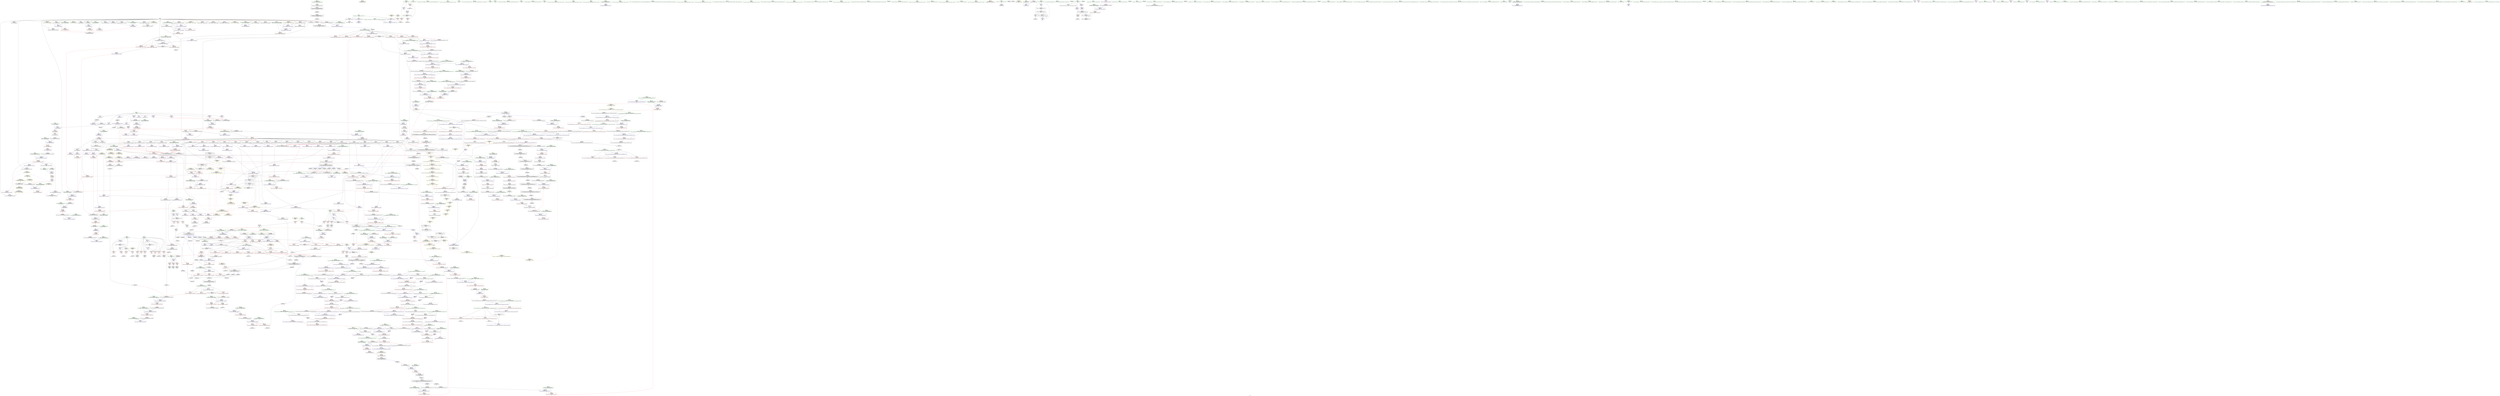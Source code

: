 digraph "SVFG" {
	label="SVFG";

	Node0x556130a87250 [shape=record,color=grey,label="{NodeID: 0\nNullPtr|{|<s29>94}}"];
	Node0x556130a87250 -> Node0x556130aebf50[style=solid];
	Node0x556130a87250 -> Node0x556130aec050[style=solid];
	Node0x556130a87250 -> Node0x556130aec120[style=solid];
	Node0x556130a87250 -> Node0x556130aec1f0[style=solid];
	Node0x556130a87250 -> Node0x556130aec2c0[style=solid];
	Node0x556130a87250 -> Node0x556130aec390[style=solid];
	Node0x556130a87250 -> Node0x556130aec460[style=solid];
	Node0x556130a87250 -> Node0x556130aec530[style=solid];
	Node0x556130a87250 -> Node0x556130aec600[style=solid];
	Node0x556130a87250 -> Node0x556130aec6d0[style=solid];
	Node0x556130a87250 -> Node0x556130aec7a0[style=solid];
	Node0x556130a87250 -> Node0x556130aec870[style=solid];
	Node0x556130a87250 -> Node0x556130aec940[style=solid];
	Node0x556130a87250 -> Node0x556130aeca10[style=solid];
	Node0x556130a87250 -> Node0x556130aecae0[style=solid];
	Node0x556130a87250 -> Node0x556130aecbb0[style=solid];
	Node0x556130a87250 -> Node0x556130aecc80[style=solid];
	Node0x556130a87250 -> Node0x556130aecd50[style=solid];
	Node0x556130a87250 -> Node0x556130aece20[style=solid];
	Node0x556130a87250 -> Node0x556130aecef0[style=solid];
	Node0x556130a87250 -> Node0x556130aecfc0[style=solid];
	Node0x556130a87250 -> Node0x556130b098e0[style=solid];
	Node0x556130a87250 -> Node0x556130af3820[style=solid];
	Node0x556130a87250 -> Node0x556130af38f0[style=solid];
	Node0x556130a87250 -> Node0x556130af39c0[style=solid];
	Node0x556130a87250 -> Node0x556130af5630[style=solid];
	Node0x556130a87250 -> Node0x556130b32000[style=solid];
	Node0x556130a87250 -> Node0x556130b35fc0[style=solid];
	Node0x556130a87250 -> Node0x556130b36ec0[style=solid];
	Node0x556130a87250:s29 -> Node0x556130bfc8d0[style=solid,color=red];
	Node0x556130af3750 [shape=record,color=blue,label="{NodeID: 775\n461\<--460\nthis.addr\<--this\n_ZNSt12_Vector_baseIiSaIiEE12_Vector_implC2Ev\n}"];
	Node0x556130af3750 -> Node0x556130b014e0[style=dashed];
	Node0x556130aea320 [shape=record,color=purple,label="{NodeID: 443\n558\<--531\n_M_impl6\<--this1\n_ZNSt12_Vector_baseIiSaIiEED2Ev\n|{<s0>43}}"];
	Node0x556130aea320:s0 -> Node0x556130bf0d50[style=solid,color=red];
	Node0x556130add970 [shape=record,color=green,label="{NodeID: 111\n671\<--672\nthis.addr\<--this.addr_field_insensitive\n_ZNSaIiED2Ev\n}"];
	Node0x556130add970 -> Node0x556130b02790[style=solid];
	Node0x556130add970 -> Node0x556130af4d40[style=solid];
	Node0x556130bf03c0 [shape=record,color=black,label="{NodeID: 1993\n580 = PHI(573, )\n0th arg _ZNSt12_Destroy_auxILb1EE9__destroyIPiEEvT_S3_ }"];
	Node0x556130bf03c0 -> Node0x556130af4380[style=solid];
	Node0x556130b14af0 [shape=record,color=blue, style = dotted,label="{NodeID: 886\n1600\<--1602\noffset_0\<--dummyVal\n_ZNSt20__uninitialized_copyILb1EE13__uninit_copyISt13move_iteratorIPiES3_EET0_T_S6_S5_\n}"];
	Node0x556130b14af0 -> Node0x556130b07c10[style=dashed];
	Node0x556130b929b0 [shape=record,color=yellow,style=double,label="{NodeID: 1661\nRETMU(2V_1)\npts\{100000 100001 100002 \}\nFun[__cxx_global_array_dtor]}"];
	Node0x556130affc80 [shape=record,color=red,label="{NodeID: 554\n265\<--246\n\<--setn\nmain\n}"];
	Node0x556130affc80 -> Node0x556130b356c0[style=solid];
	Node0x556130b32000 [shape=record,color=black,label="{NodeID: 1329\n1005 = PHI(1000, 3, )\n}"];
	Node0x556130b32000 -> Node0x556130af0d10[style=solid];
	Node0x556130ae28f0 [shape=record,color=green,label="{NodeID: 222\n1448\<--1449\n__first.addr\<--__first.addr_field_insensitive\n_ZSt14__copy_move_a2ILb1EPiS0_ET1_T0_S2_S1_\n}"];
	Node0x556130ae28f0 -> Node0x556130b07f50[style=solid];
	Node0x556130ae28f0 -> Node0x556130b14fd0[style=solid];
	Node0x556130b056b0 [shape=record,color=red,label="{NodeID: 665\n1039\<--1018\n\<--__alloc.addr\n_ZSt34__uninitialized_move_if_noexcept_aIPiS0_SaIiEET0_T_S3_S2_RT1_\n|{<s0>86}}"];
	Node0x556130b056b0:s0 -> Node0x556130bf8a90[style=solid,color=red];
	Node0x556130af0830 [shape=record,color=black,label="{NodeID: 333\n750\<--748\nsub.ptr.rhs.cast\<--\n_ZNSt6vectorIiSaIiEE17_M_default_appendEm\n}"];
	Node0x556130af0830 -> Node0x556130b32b40[style=solid];
	Node0x556130ad9f40 [shape=record,color=green,label="{NodeID: 1\n7\<--1\n__dso_handle\<--dummyObj\nGlob }"];
	Node0x556130af3820 [shape=record,color=blue, style = dotted,label="{NodeID: 776\n469\<--3\n_M_start\<--dummyVal\n_ZNSt12_Vector_baseIiSaIiEE12_Vector_implC2Ev\n|{<s0>35}}"];
	Node0x556130af3820:s0 -> Node0x556130ba3900[style=dashed,color=blue];
	Node0x556130aea3f0 [shape=record,color=purple,label="{NodeID: 444\n606\<--602\n_M_impl\<--this1\n_ZNSt12_Vector_baseIiSaIiEE13_M_deallocateEPim\n}"];
	Node0x556130aea3f0 -> Node0x556130aeef00[style=solid];
	Node0x556130adda40 [shape=record,color=green,label="{NodeID: 112\n677\<--678\n_ZN9__gnu_cxx13new_allocatorIiED2Ev\<--_ZN9__gnu_cxx13new_allocatorIiED2Ev_field_insensitive\n}"];
	Node0x556130bf04d0 [shape=record,color=black,label="{NodeID: 1994\n581 = PHI(574, )\n1st arg _ZNSt12_Destroy_auxILb1EE9__destroyIPiEEvT_S3_ }"];
	Node0x556130bf04d0 -> Node0x556130af4450[style=solid];
	Node0x556130b14bc0 [shape=record,color=blue,label="{NodeID: 887\n1420\<--1407\ncoerce.dive\<--__first.coerce\n_ZSt4copyISt13move_iteratorIPiES1_ET0_T_S4_S3_\n}"];
	Node0x556130b14bc0 -> Node0x556130b093a0[style=dashed];
	Node0x556130affd50 [shape=record,color=red,label="{NodeID: 555\n328\<--246\n\<--setn\nmain\n}"];
	Node0x556130affd50 -> Node0x556130b347c0[style=solid];
	Node0x556130b325a0 [shape=record,color=black,label="{NodeID: 1330\n982 = PHI(978, 980, )\n}"];
	Node0x556130b325a0 -> Node0x556130af0b70[style=solid];
	Node0x556130ae29c0 [shape=record,color=green,label="{NodeID: 223\n1450\<--1451\n__last.addr\<--__last.addr_field_insensitive\n_ZSt14__copy_move_a2ILb1EPiS0_ET1_T0_S2_S1_\n}"];
	Node0x556130ae29c0 -> Node0x556130b08020[style=solid];
	Node0x556130ae29c0 -> Node0x556130b150a0[style=solid];
	Node0x556130b05780 [shape=record,color=red,label="{NodeID: 666\n1041\<--1040\n\<--coerce.dive4\n_ZSt34__uninitialized_move_if_noexcept_aIPiS0_SaIiEET0_T_S3_S2_RT1_\n|{<s0>86}}"];
	Node0x556130b05780:s0 -> Node0x556130bf8760[style=solid,color=red];
	Node0x556130b7a8d0 [shape=record,color=yellow,style=double,label="{NodeID: 1441\n18V_1 = ENCHI(MR_18V_0)\npts\{100001 \}\nFun[_ZNSt6vectorIiSaIiEE5clearEv]|{<s0>29|<s1>29}}"];
	Node0x556130b7a8d0:s0 -> Node0x556130b02ba0[style=dashed,color=red];
	Node0x556130b7a8d0:s1 -> Node0x556130af5080[style=dashed,color=red];
	Node0x556130af0900 [shape=record,color=black,label="{NodeID: 334\n871\<--866\nsub.ptr.lhs.cast40\<--\n_ZNSt6vectorIiSaIiEE17_M_default_appendEm\n}"];
	Node0x556130af0900 -> Node0x556130b341c0[style=solid];
	Node0x556130ad9fd0 [shape=record,color=green,label="{NodeID: 2\n12\<--1\n\<--dummyObj\nCan only get source location for instruction, argument, global var or function.}"];
	Node0x556130af38f0 [shape=record,color=blue, style = dotted,label="{NodeID: 777\n471\<--3\n_M_finish\<--dummyVal\n_ZNSt12_Vector_baseIiSaIiEE12_Vector_implC2Ev\n|{<s0>35}}"];
	Node0x556130af38f0:s0 -> Node0x556130ba3900[style=dashed,color=blue];
	Node0x556130aea4c0 [shape=record,color=purple,label="{NodeID: 445\n699\<--698\n_M_impl\<--\n_ZNSt6vectorIiSaIiEE15_M_erase_at_endEPi\n}"];
	Node0x556130addb40 [shape=record,color=green,label="{NodeID: 113\n682\<--683\nthis.addr\<--this.addr_field_insensitive\n_ZN9__gnu_cxx13new_allocatorIiED2Ev\n}"];
	Node0x556130addb40 -> Node0x556130b02860[style=solid];
	Node0x556130addb40 -> Node0x556130af4e10[style=solid];
	Node0x556130bf05e0 [shape=record,color=black,label="{NodeID: 1995\n681 = PHI(675, )\n0th arg _ZN9__gnu_cxx13new_allocatorIiED2Ev }"];
	Node0x556130bf05e0 -> Node0x556130af4e10[style=solid];
	Node0x556130b14c90 [shape=record,color=blue,label="{NodeID: 888\n1422\<--1408\ncoerce.dive1\<--__last.coerce\n_ZSt4copyISt13move_iteratorIPiES1_ET0_T_S4_S3_\n}"];
	Node0x556130b14c90 -> Node0x556130b09470[style=dashed];
	Node0x556130affe20 [shape=record,color=red,label="{NodeID: 556\n365\<--246\n\<--setn\nmain\n}"];
	Node0x556130affe20 -> Node0x556130b33bc0[style=solid];
	Node0x556130b32b40 [shape=record,color=grey,label="{NodeID: 1331\n751 = Binary(749, 750, )\n}"];
	Node0x556130b32b40 -> Node0x556130b32cc0[style=solid];
	Node0x556130ae2a90 [shape=record,color=green,label="{NodeID: 224\n1452\<--1453\n__result.addr\<--__result.addr_field_insensitive\n_ZSt14__copy_move_a2ILb1EPiS0_ET1_T0_S2_S1_\n}"];
	Node0x556130ae2a90 -> Node0x556130b080f0[style=solid];
	Node0x556130ae2a90 -> Node0x556130b15170[style=solid];
	Node0x556130b05850 [shape=record,color=red,label="{NodeID: 667\n1043\<--1042\n\<--coerce.dive5\n_ZSt34__uninitialized_move_if_noexcept_aIPiS0_SaIiEET0_T_S3_S2_RT1_\n|{<s0>86}}"];
	Node0x556130b05850:s0 -> Node0x556130bf8870[style=solid,color=red];
	Node0x556130b7a9b0 [shape=record,color=yellow,style=double,label="{NodeID: 1442\n16V_1 = ENCHI(MR_16V_0)\npts\{100000 \}\nFun[_ZNSt6vectorIiSaIiEE5clearEv]}"];
	Node0x556130b7a9b0 -> Node0x556130b00e60[style=dashed];
	Node0x556130af09d0 [shape=record,color=black,label="{NodeID: 335\n872\<--870\nsub.ptr.rhs.cast41\<--\n_ZNSt6vectorIiSaIiEE17_M_default_appendEm\n}"];
	Node0x556130af09d0 -> Node0x556130b341c0[style=solid];
	Node0x556130ada280 [shape=record,color=green,label="{NodeID: 3\n17\<--1\n.str\<--dummyObj\nGlob }"];
	Node0x556130af39c0 [shape=record,color=blue, style = dotted,label="{NodeID: 778\n473\<--3\n_M_end_of_storage\<--dummyVal\n_ZNSt12_Vector_baseIiSaIiEE12_Vector_implC2Ev\n|{<s0>35}}"];
	Node0x556130af39c0:s0 -> Node0x556130ba3900[style=dashed,color=blue];
	Node0x556130aea590 [shape=record,color=purple,label="{NodeID: 446\n700\<--698\n_M_finish\<--\n_ZNSt6vectorIiSaIiEE15_M_erase_at_endEPi\n}"];
	Node0x556130aea590 -> Node0x556130b02ba0[style=solid];
	Node0x556130ae2f60 [shape=record,color=green,label="{NodeID: 114\n690\<--691\nthis.addr\<--this.addr_field_insensitive\n_ZNSt6vectorIiSaIiEE15_M_erase_at_endEPi\n}"];
	Node0x556130ae2f60 -> Node0x556130b02930[style=solid];
	Node0x556130ae2f60 -> Node0x556130af4ee0[style=solid];
	Node0x556130bf06f0 [shape=record,color=black,label="{NodeID: 1996\n985 = PHI(779, )\n0th arg _ZNSt12_Vector_baseIiSaIiEE11_M_allocateEm }"];
	Node0x556130bf06f0 -> Node0x556130af6400[style=solid];
	Node0x556130b14d60 [shape=record,color=blue,label="{NodeID: 889\n1414\<--1409\n__result.addr\<--__result\n_ZSt4copyISt13move_iteratorIPiES1_ET0_T_S4_S3_\n}"];
	Node0x556130b14d60 -> Node0x556130b07ce0[style=dashed];
	Node0x556130affef0 [shape=record,color=red,label="{NodeID: 557\n275\<--248\n\<--n\nmain\n}"];
	Node0x556130affef0 -> Node0x556130b350c0[style=solid];
	Node0x556130b32cc0 [shape=record,color=grey,label="{NodeID: 1332\n752 = Binary(751, 220, )\n}"];
	Node0x556130b32cc0 -> Node0x556130b34f40[style=solid];
	Node0x556130ae2b60 [shape=record,color=green,label="{NodeID: 225\n1464\<--1465\n_ZSt13__copy_move_aILb1EPiS0_ET1_T0_S2_S1_\<--_ZSt13__copy_move_aILb1EPiS0_ET1_T0_S2_S1__field_insensitive\n}"];
	Node0x556130b05920 [shape=record,color=red,label="{NodeID: 668\n1063\<--1053\n\<--__first.addr\n_ZSt25__uninitialized_default_nIPimET_S1_T0_\n|{<s0>87}}"];
	Node0x556130b05920:s0 -> Node0x556130bef180[style=solid,color=red];
	Node0x556130af0aa0 [shape=record,color=black,label="{NodeID: 336\n911\<--926\n_ZSt27__uninitialized_default_n_aIPimiET_S1_T0_RSaIT1_E_ret\<--call\n_ZSt27__uninitialized_default_n_aIPimiET_S1_T0_RSaIT1_E\n|{<s0>55|<s1>60}}"];
	Node0x556130af0aa0:s0 -> Node0x556130bf6460[style=solid,color=blue];
	Node0x556130af0aa0:s1 -> Node0x556130bf61e0[style=solid,color=blue];
	Node0x556130ada340 [shape=record,color=green,label="{NodeID: 4\n19\<--1\n.str.2\<--dummyObj\nGlob }"];
	Node0x556130af3a90 [shape=record,color=blue,label="{NodeID: 779\n478\<--477\nthis.addr\<--this\n_ZNSaIiEC2Ev\n}"];
	Node0x556130af3a90 -> Node0x556130b015b0[style=dashed];
	Node0x556130aea660 [shape=record,color=purple,label="{NodeID: 447\n707\<--706\n_M_impl2\<--\n_ZNSt6vectorIiSaIiEE15_M_erase_at_endEPi\n}"];
	Node0x556130ae2ff0 [shape=record,color=green,label="{NodeID: 115\n692\<--693\n__pos.addr\<--__pos.addr_field_insensitive\n_ZNSt6vectorIiSaIiEE15_M_erase_at_endEPi\n}"];
	Node0x556130ae2ff0 -> Node0x556130b02a00[style=solid];
	Node0x556130ae2ff0 -> Node0x556130b02ad0[style=solid];
	Node0x556130ae2ff0 -> Node0x556130af4fb0[style=solid];
	Node0x556130bf0800 [shape=record,color=black,label="{NodeID: 1997\n986 = PHI(780, )\n1st arg _ZNSt12_Vector_baseIiSaIiEE11_M_allocateEm }"];
	Node0x556130bf0800 -> Node0x556130af64d0[style=solid];
	Node0x556130b14e30 [shape=record,color=blue, style = dotted,label="{NodeID: 890\n1603\<--1605\noffset_0\<--dummyVal\n_ZSt4copyISt13move_iteratorIPiES1_ET0_T_S4_S3_\n}"];
	Node0x556130b14e30 -> Node0x556130b07db0[style=dashed];
	Node0x556130afffc0 [shape=record,color=red,label="{NodeID: 558\n337\<--248\n\<--n\nmain\n}"];
	Node0x556130afffc0 -> Node0x556130b36d40[style=solid];
	Node0x556130b32e40 [shape=record,color=grey,label="{NodeID: 1333\n1533 = Binary(220, 1532, )\n}"];
	Node0x556130ae2c60 [shape=record,color=green,label="{NodeID: 226\n1469\<--1470\n__it\<--__it_field_insensitive\n_ZSt12__miter_baseIPiEDTcl12__miter_basecldtfp_4baseEEESt13move_iteratorIT_E\n|{|<s1>117}}"];
	Node0x556130ae2c60 -> Node0x556130afde70[style=solid];
	Node0x556130ae2c60:s1 -> Node0x556130bef400[style=solid,color=red];
	Node0x556130b059f0 [shape=record,color=red,label="{NodeID: 669\n1064\<--1055\n\<--__n.addr\n_ZSt25__uninitialized_default_nIPimET_S1_T0_\n|{<s0>87}}"];
	Node0x556130b059f0:s0 -> Node0x556130bef2c0[style=solid,color=red];
	Node0x556130af0b70 [shape=record,color=black,label="{NodeID: 337\n930\<--982\n_ZNKSt6vectorIiSaIiEE12_M_check_lenEmPKc_ret\<--cond\n_ZNKSt6vectorIiSaIiEE12_M_check_lenEmPKc\n|{<s0>56}}"];
	Node0x556130af0b70:s0 -> Node0x556130bf65a0[style=solid,color=blue];
	Node0x556130ada400 [shape=record,color=green,label="{NodeID: 5\n21\<--1\n.str.3\<--dummyObj\nGlob }"];
	Node0x556130af3b60 [shape=record,color=blue,label="{NodeID: 780\n489\<--488\nthis.addr\<--this\n_ZN9__gnu_cxx13new_allocatorIiEC2Ev\n}"];
	Node0x556130af3b60 -> Node0x556130b01680[style=dashed];
	Node0x556130aea730 [shape=record,color=purple,label="{NodeID: 448\n708\<--706\n_M_finish3\<--\n_ZNSt6vectorIiSaIiEE15_M_erase_at_endEPi\n}"];
	Node0x556130aea730 -> Node0x556130af5080[style=solid];
	Node0x556130ae30c0 [shape=record,color=green,label="{NodeID: 116\n718\<--719\nthis.addr\<--this.addr_field_insensitive\n_ZNSt6vectorIiSaIiEE17_M_default_appendEm\n}"];
	Node0x556130ae30c0 -> Node0x556130b02c70[style=solid];
	Node0x556130ae30c0 -> Node0x556130af5150[style=solid];
	Node0x556130bf0910 [shape=record,color=black,label="{NodeID: 1998\n107 = PHI(98, )\n0th arg _ZNSt6vectorIiSaIiEED2Ev }"];
	Node0x556130bf0910 -> Node0x556130b09b80[style=solid];
	Node0x556130b14f00 [shape=record,color=blue, style = dotted,label="{NodeID: 891\n1606\<--1608\noffset_0\<--dummyVal\n_ZSt4copyISt13move_iteratorIPiES1_ET0_T_S4_S3_\n}"];
	Node0x556130b14f00 -> Node0x556130b07e80[style=dashed];
	Node0x556130b00090 [shape=record,color=red,label="{NodeID: 559\n274\<--250\n\<--i\nmain\n}"];
	Node0x556130b00090 -> Node0x556130b350c0[style=solid];
	Node0x556130b32fc0 [shape=record,color=grey,label="{NodeID: 1334\n219 = Binary(218, 220, )\n}"];
	Node0x556130b32fc0 -> Node0x556130aee060[style=solid];
	Node0x556130ae2d30 [shape=record,color=green,label="{NodeID: 227\n1474\<--1475\n_ZNKSt13move_iteratorIPiE4baseEv\<--_ZNKSt13move_iteratorIPiE4baseEv_field_insensitive\n}"];
	Node0x556130b05ac0 [shape=record,color=red,label="{NodeID: 670\n1080\<--1072\n\<--__first.addr\n_ZNSt27__uninitialized_default_n_1ILb1EE18__uninit_default_nIPimEET_S3_T0_\n|{<s0>88}}"];
	Node0x556130b05ac0:s0 -> Node0x556130bf0a20[style=solid,color=red];
	Node0x556130af0c40 [shape=record,color=black,label="{NodeID: 338\n998\<--997\n\<--_M_impl\n_ZNSt12_Vector_baseIiSaIiEE11_M_allocateEm\n|{<s0>83}}"];
	Node0x556130af0c40:s0 -> Node0x556130bfaf50[style=solid,color=red];
	Node0x556130adac70 [shape=record,color=green,label="{NodeID: 6\n23\<--1\n.str.4\<--dummyObj\nGlob }"];
	Node0x556130af3c30 [shape=record,color=blue,label="{NodeID: 781\n498\<--495\n__first.addr\<--__first\n_ZSt8_DestroyIPiiEvT_S1_RSaIT0_E\n}"];
	Node0x556130af3c30 -> Node0x556130b01750[style=dashed];
	Node0x556130b0bdc0 [shape=record,color=yellow,style=double,label="{NodeID: 1556\n16V_1 = ENCHI(MR_16V_0)\npts\{100000 \}\nFun[_ZNSt6vectorIiSaIiEE6resizeEm]|{|<s2>30|<s3>31|<s4>32|<s5>33}}"];
	Node0x556130b0bdc0 -> Node0x556130b01340[style=dashed];
	Node0x556130b0bdc0 -> Node0x556130b6b620[style=dashed];
	Node0x556130b0bdc0:s2 -> Node0x556130b7f2f0[style=dashed,color=red];
	Node0x556130b0bdc0:s3 -> Node0x556130b7f2f0[style=dashed,color=red];
	Node0x556130b0bdc0:s4 -> Node0x556130b7ddb0[style=dashed,color=red];
	Node0x556130b0bdc0:s5 -> Node0x556130b7f2f0[style=dashed,color=red];
	Node0x556130aea800 [shape=record,color=purple,label="{NodeID: 449\n742\<--741\n_M_impl\<--\n_ZNSt6vectorIiSaIiEE17_M_default_appendEm\n}"];
	Node0x556130ae3190 [shape=record,color=green,label="{NodeID: 117\n720\<--721\n__n.addr\<--__n.addr_field_insensitive\n_ZNSt6vectorIiSaIiEE17_M_default_appendEm\n}"];
	Node0x556130ae3190 -> Node0x556130b02d40[style=solid];
	Node0x556130ae3190 -> Node0x556130b02e10[style=solid];
	Node0x556130ae3190 -> Node0x556130b02ee0[style=solid];
	Node0x556130ae3190 -> Node0x556130b02fb0[style=solid];
	Node0x556130ae3190 -> Node0x556130b03080[style=solid];
	Node0x556130ae3190 -> Node0x556130b03150[style=solid];
	Node0x556130ae3190 -> Node0x556130b03220[style=solid];
	Node0x556130ae3190 -> Node0x556130af5220[style=solid];
	Node0x556130bf0a20 [shape=record,color=black,label="{NodeID: 1999\n1088 = PHI(1080, )\n0th arg _ZSt6fill_nIPimiET_S1_T0_RKT1_ }"];
	Node0x556130bf0a20 -> Node0x556130af6f60[style=solid];
	Node0x556130b14fd0 [shape=record,color=blue,label="{NodeID: 892\n1448\<--1445\n__first.addr\<--__first\n_ZSt14__copy_move_a2ILb1EPiS0_ET1_T0_S2_S1_\n}"];
	Node0x556130b14fd0 -> Node0x556130b07f50[style=dashed];
	Node0x556130b00160 [shape=record,color=red,label="{NodeID: 560\n278\<--250\n\<--i\nmain\n}"];
	Node0x556130b00160 -> Node0x556130aee2d0[style=solid];
	Node0x556130b33140 [shape=record,color=grey,label="{NodeID: 1335\n1523 = Binary(1522, 220, )\n}"];
	Node0x556130b33140 -> Node0x556130b158c0[style=solid];
	Node0x556130ae2e30 [shape=record,color=green,label="{NodeID: 228\n1477\<--1478\n_ZSt12__miter_baseIPiET_S1_\<--_ZSt12__miter_baseIPiET_S1__field_insensitive\n}"];
	Node0x556130b05b90 [shape=record,color=red,label="{NodeID: 671\n1081\<--1074\n\<--__n.addr\n_ZNSt27__uninitialized_default_n_1ILb1EE18__uninit_default_nIPimEET_S3_T0_\n|{<s0>88}}"];
	Node0x556130b05b90:s0 -> Node0x556130bf0b30[style=solid,color=red];
	Node0x556130af0d10 [shape=record,color=black,label="{NodeID: 339\n984\<--1005\n_ZNSt12_Vector_baseIiSaIiEE11_M_allocateEm_ret\<--cond\n_ZNSt12_Vector_baseIiSaIiEE11_M_allocateEm\n|{<s0>58}}"];
	Node0x556130af0d10:s0 -> Node0x556130be0b50[style=solid,color=blue];
	Node0x556130adad30 [shape=record,color=green,label="{NodeID: 7\n25\<--1\n.str.5\<--dummyObj\nGlob }"];
	Node0x556130af3d00 [shape=record,color=blue,label="{NodeID: 782\n500\<--496\n__last.addr\<--__last\n_ZSt8_DestroyIPiiEvT_S1_RSaIT0_E\n}"];
	Node0x556130af3d00 -> Node0x556130b01820[style=dashed];
	Node0x556130b0bea0 [shape=record,color=yellow,style=double,label="{NodeID: 1557\n18V_1 = ENCHI(MR_18V_0)\npts\{100001 \}\nFun[_ZNSt6vectorIiSaIiEE6resizeEm]|{|<s1>30|<s2>31|<s3>32|<s4>33|<s5>34|<s6>34}}"];
	Node0x556130b0bea0 -> Node0x556130b6abf0[style=dashed];
	Node0x556130b0bea0:s1 -> Node0x556130b7f3d0[style=dashed,color=red];
	Node0x556130b0bea0:s2 -> Node0x556130b7f3d0[style=dashed,color=red];
	Node0x556130b0bea0:s3 -> Node0x556130b7de90[style=dashed,color=red];
	Node0x556130b0bea0:s4 -> Node0x556130b7f3d0[style=dashed,color=red];
	Node0x556130b0bea0:s5 -> Node0x556130b02ba0[style=dashed,color=red];
	Node0x556130b0bea0:s6 -> Node0x556130af5080[style=dashed,color=red];
	Node0x556130aea8d0 [shape=record,color=purple,label="{NodeID: 450\n743\<--741\n_M_end_of_storage\<--\n_ZNSt6vectorIiSaIiEE17_M_default_appendEm\n}"];
	Node0x556130aea8d0 -> Node0x556130b04260[style=solid];
	Node0x556130ae3260 [shape=record,color=green,label="{NodeID: 118\n722\<--723\n__len\<--__len_field_insensitive\n_ZNSt6vectorIiSaIiEE17_M_default_appendEm\n}"];
	Node0x556130ae3260 -> Node0x556130b032f0[style=solid];
	Node0x556130ae3260 -> Node0x556130b033c0[style=solid];
	Node0x556130ae3260 -> Node0x556130b03490[style=solid];
	Node0x556130ae3260 -> Node0x556130af53c0[style=solid];
	Node0x556130bf0b30 [shape=record,color=black,label="{NodeID: 2000\n1089 = PHI(1081, )\n1st arg _ZSt6fill_nIPimiET_S1_T0_RKT1_ }"];
	Node0x556130bf0b30 -> Node0x556130af7030[style=solid];
	Node0x556130b150a0 [shape=record,color=blue,label="{NodeID: 893\n1450\<--1446\n__last.addr\<--__last\n_ZSt14__copy_move_a2ILb1EPiS0_ET1_T0_S2_S1_\n}"];
	Node0x556130b150a0 -> Node0x556130b08020[style=dashed];
	Node0x556130b00230 [shape=record,color=red,label="{NodeID: 561\n286\<--250\n\<--i\nmain\n}"];
	Node0x556130b00230 -> Node0x556130aee3a0[style=solid];
	Node0x556130b332c0 [shape=record,color=grey,label="{NodeID: 1336\n1522 = Binary(1520, 1521, )\n}"];
	Node0x556130b332c0 -> Node0x556130b33140[style=solid];
	Node0x556130aeb2c0 [shape=record,color=green,label="{NodeID: 229\n1484\<--1485\n__first.addr\<--__first.addr_field_insensitive\n_ZSt13__copy_move_aILb1EPiS0_ET1_T0_S2_S1_\n}"];
	Node0x556130aeb2c0 -> Node0x556130b081c0[style=solid];
	Node0x556130aeb2c0 -> Node0x556130b15310[style=solid];
	Node0x556130b05c60 [shape=record,color=red,label="{NodeID: 672\n1100\<--1091\n\<--__first.addr\n_ZSt6fill_nIPimiET_S1_T0_RKT1_\n|{<s0>89}}"];
	Node0x556130b05c60:s0 -> Node0x556130bf8110[style=solid,color=red];
	Node0x556130af0de0 [shape=record,color=black,label="{NodeID: 340\n1007\<--1044\n_ZSt34__uninitialized_move_if_noexcept_aIPiS0_SaIiEET0_T_S3_S2_RT1__ret\<--call6\n_ZSt34__uninitialized_move_if_noexcept_aIPiS0_SaIiEET0_T_S3_S2_RT1_\n|{<s0>62}}"];
	Node0x556130af0de0:s0 -> Node0x556130bebac0[style=solid,color=blue];
	Node0x556130adadf0 [shape=record,color=green,label="{NodeID: 8\n28\<--1\n\<--dummyObj\nCan only get source location for instruction, argument, global var or function.}"];
	Node0x556130af3dd0 [shape=record,color=blue,label="{NodeID: 783\n502\<--497\n.addr\<--\n_ZSt8_DestroyIPiiEvT_S1_RSaIT0_E\n}"];
	Node0x556130b0bf80 [shape=record,color=yellow,style=double,label="{NodeID: 1558\n79V_1 = ENCHI(MR_79V_0)\npts\{1267 100002 \}\nFun[_ZNSt6vectorIiSaIiEE6resizeEm]|{|<s1>32|<s2>32|<s3>32|<s4>32|<s5>32}}"];
	Node0x556130b0bf80 -> Node0x556130b6b0f0[style=dashed];
	Node0x556130b0bf80:s1 -> Node0x556130b04260[style=dashed,color=red];
	Node0x556130b0bf80:s2 -> Node0x556130b048e0[style=dashed,color=red];
	Node0x556130b0bf80:s3 -> Node0x556130af5cb0[style=dashed,color=red];
	Node0x556130b0bf80:s4 -> Node0x556130b75c40[style=dashed,color=red];
	Node0x556130b0bf80:s5 -> Node0x556130b7dcd0[style=dashed,color=red];
	Node0x556130aea9a0 [shape=record,color=purple,label="{NodeID: 451\n746\<--745\n_M_impl2\<--\n_ZNSt6vectorIiSaIiEE17_M_default_appendEm\n}"];
	Node0x556130ae3330 [shape=record,color=green,label="{NodeID: 119\n724\<--725\n__size\<--__size_field_insensitive\n_ZNSt6vectorIiSaIiEE17_M_default_appendEm\n}"];
	Node0x556130ae3330 -> Node0x556130b03560[style=solid];
	Node0x556130ae3330 -> Node0x556130b03630[style=solid];
	Node0x556130ae3330 -> Node0x556130b03700[style=solid];
	Node0x556130ae3330 -> Node0x556130af5490[style=solid];
	Node0x556130bf0c40 [shape=record,color=black,label="{NodeID: 2001\n1090 = PHI(1076, )\n2nd arg _ZSt6fill_nIPimiET_S1_T0_RKT1_ }"];
	Node0x556130bf0c40 -> Node0x556130af7100[style=solid];
	Node0x556130b15170 [shape=record,color=blue,label="{NodeID: 894\n1452\<--1447\n__result.addr\<--__result\n_ZSt14__copy_move_a2ILb1EPiS0_ET1_T0_S2_S1_\n}"];
	Node0x556130b15170 -> Node0x556130b080f0[style=dashed];
	Node0x556130b00300 [shape=record,color=red,label="{NodeID: 562\n300\<--250\n\<--i\nmain\n}"];
	Node0x556130b00300 -> Node0x556130aee540[style=solid];
	Node0x556130b33440 [shape=record,color=grey,label="{NodeID: 1337\n543 = Binary(541, 542, )\n}"];
	Node0x556130b33440 -> Node0x556130b335c0[style=solid];
	Node0x556130aeb390 [shape=record,color=green,label="{NodeID: 230\n1486\<--1487\n__last.addr\<--__last.addr_field_insensitive\n_ZSt13__copy_move_aILb1EPiS0_ET1_T0_S2_S1_\n}"];
	Node0x556130aeb390 -> Node0x556130b08290[style=solid];
	Node0x556130aeb390 -> Node0x556130b153e0[style=solid];
	Node0x556130b05d30 [shape=record,color=red,label="{NodeID: 673\n1104\<--1093\n\<--__n.addr\n_ZSt6fill_nIPimiET_S1_T0_RKT1_\n|{<s0>90}}"];
	Node0x556130b05d30:s0 -> Node0x556130bfb280[style=solid,color=red];
	Node0x556130b7af20 [shape=record,color=yellow,style=double,label="{NodeID: 1448\n197V_1 = ENCHI(MR_197V_0)\npts\{100000 100001 \}\nFun[_ZNKSt6vectorIiSaIiEE12_M_check_lenEmPKc]|{<s0>75|<s1>75|<s2>77|<s3>77|<s4>78|<s5>78|<s6>80|<s7>80}}"];
	Node0x556130b7af20:s0 -> Node0x556130b7f2f0[style=dashed,color=red];
	Node0x556130b7af20:s1 -> Node0x556130b7f3d0[style=dashed,color=red];
	Node0x556130b7af20:s2 -> Node0x556130b7f2f0[style=dashed,color=red];
	Node0x556130b7af20:s3 -> Node0x556130b7f3d0[style=dashed,color=red];
	Node0x556130b7af20:s4 -> Node0x556130b7f2f0[style=dashed,color=red];
	Node0x556130b7af20:s5 -> Node0x556130b7f3d0[style=dashed,color=red];
	Node0x556130b7af20:s6 -> Node0x556130b7f2f0[style=dashed,color=red];
	Node0x556130b7af20:s7 -> Node0x556130b7f3d0[style=dashed,color=red];
	Node0x556130af0eb0 [shape=record,color=black,label="{NodeID: 341\n1050\<--1065\n_ZSt25__uninitialized_default_nIPimET_S1_T0__ret\<--call\n_ZSt25__uninitialized_default_nIPimET_S1_T0_\n|{<s0>73}}"];
	Node0x556130af0eb0:s0 -> Node0x556130bf5960[style=solid,color=blue];
	Node0x556130adaeb0 [shape=record,color=green,label="{NodeID: 9\n162\<--1\n\<--dummyObj\nCan only get source location for instruction, argument, global var or function.}"];
	Node0x556130af3ea0 [shape=record,color=blue,label="{NodeID: 784\n515\<--514\nthis.addr\<--this\n_ZNSt12_Vector_baseIiSaIiEE19_M_get_Tp_allocatorEv\n}"];
	Node0x556130af3ea0 -> Node0x556130b018f0[style=dashed];
	Node0x556130aeaa70 [shape=record,color=purple,label="{NodeID: 452\n747\<--745\n_M_finish\<--\n_ZNSt6vectorIiSaIiEE17_M_default_appendEm\n}"];
	Node0x556130aeaa70 -> Node0x556130b04330[style=solid];
	Node0x556130ae3400 [shape=record,color=green,label="{NodeID: 120\n726\<--727\n__new_start\<--__new_start_field_insensitive\n_ZNSt6vectorIiSaIiEE17_M_default_appendEm\n}"];
	Node0x556130ae3400 -> Node0x556130b037d0[style=solid];
	Node0x556130ae3400 -> Node0x556130b038a0[style=solid];
	Node0x556130ae3400 -> Node0x556130b03970[style=solid];
	Node0x556130ae3400 -> Node0x556130b03a40[style=solid];
	Node0x556130ae3400 -> Node0x556130b03b10[style=solid];
	Node0x556130ae3400 -> Node0x556130b03be0[style=solid];
	Node0x556130ae3400 -> Node0x556130b03cb0[style=solid];
	Node0x556130ae3400 -> Node0x556130af5560[style=solid];
	Node0x556130bf0d50 [shape=record,color=black,label="{NodeID: 2002\n616 = PHI(548, 558, )\n0th arg _ZNSt12_Vector_baseIiSaIiEE12_Vector_implD2Ev }"];
	Node0x556130bf0d50 -> Node0x556130af4790[style=solid];
	Node0x556130b15240 [shape=record,color=blue,label="{NodeID: 895\n1471\<--1468\ncoerce.dive\<--__it.coerce\n_ZSt12__miter_baseIPiEDTcl12__miter_basecldtfp_4baseEEESt13move_iteratorIT_E\n|{<s0>117}}"];
	Node0x556130b15240:s0 -> Node0x556130b7b4c0[style=dashed,color=red];
	Node0x556130b003d0 [shape=record,color=red,label="{NodeID: 563\n308\<--250\n\<--i\nmain\n}"];
	Node0x556130b003d0 -> Node0x556130aee6e0[style=solid];
	Node0x556130b335c0 [shape=record,color=grey,label="{NodeID: 1338\n544 = Binary(543, 220, )\n|{<s0>41}}"];
	Node0x556130b335c0:s0 -> Node0x556130bef9e0[style=solid,color=red];
	Node0x556130aeb460 [shape=record,color=green,label="{NodeID: 231\n1488\<--1489\n__result.addr\<--__result.addr_field_insensitive\n_ZSt13__copy_move_aILb1EPiS0_ET1_T0_S2_S1_\n}"];
	Node0x556130aeb460 -> Node0x556130b08360[style=solid];
	Node0x556130aeb460 -> Node0x556130b154b0[style=solid];
	Node0x556130b05e00 [shape=record,color=red,label="{NodeID: 674\n1105\<--1095\n\<--__value.addr\n_ZSt6fill_nIPimiET_S1_T0_RKT1_\n|{<s0>90}}"];
	Node0x556130b05e00:s0 -> Node0x556130bfb3c0[style=solid,color=red];
	Node0x556130af0f80 [shape=record,color=black,label="{NodeID: 342\n1069\<--1083\n_ZNSt27__uninitialized_default_n_1ILb1EE18__uninit_default_nIPimEET_S3_T0__ret\<--call\n_ZNSt27__uninitialized_default_n_1ILb1EE18__uninit_default_nIPimEET_S3_T0_\n|{<s0>87}}"];
	Node0x556130af0f80:s0 -> Node0x556130becd40[style=solid,color=blue];
	Node0x556130adafb0 [shape=record,color=green,label="{NodeID: 10\n220\<--1\n\<--dummyObj\nCan only get source location for instruction, argument, global var or function.}"];
	Node0x556130af3f70 [shape=record,color=blue,label="{NodeID: 785\n524\<--523\nthis.addr\<--this\n_ZNSt12_Vector_baseIiSaIiEED2Ev\n}"];
	Node0x556130af3f70 -> Node0x556130b019c0[style=dashed];
	Node0x556130aeab40 [shape=record,color=purple,label="{NodeID: 453\n757\<--756\n_M_impl5\<--\n_ZNSt6vectorIiSaIiEE17_M_default_appendEm\n}"];
	Node0x556130ae34d0 [shape=record,color=green,label="{NodeID: 121\n728\<--729\n__destroy_from\<--__destroy_from_field_insensitive\n_ZNSt6vectorIiSaIiEE17_M_default_appendEm\n}"];
	Node0x556130ae34d0 -> Node0x556130b03d80[style=solid];
	Node0x556130ae34d0 -> Node0x556130b03e50[style=solid];
	Node0x556130ae34d0 -> Node0x556130b03f20[style=solid];
	Node0x556130ae34d0 -> Node0x556130af5630[style=solid];
	Node0x556130ae34d0 -> Node0x556130af5700[style=solid];
	Node0x556130bf0ed0 [shape=record,color=black,label="{NodeID: 2003\n460 = PHI(438, )\n0th arg _ZNSt12_Vector_baseIiSaIiEE12_Vector_implC2Ev }"];
	Node0x556130bf0ed0 -> Node0x556130af3750[style=solid];
	Node0x556130b15310 [shape=record,color=blue,label="{NodeID: 896\n1484\<--1481\n__first.addr\<--__first\n_ZSt13__copy_move_aILb1EPiS0_ET1_T0_S2_S1_\n}"];
	Node0x556130b15310 -> Node0x556130b081c0[style=dashed];
	Node0x556130b004a0 [shape=record,color=red,label="{NodeID: 564\n324\<--250\n\<--i\nmain\n}"];
	Node0x556130b004a0 -> Node0x556130b34ac0[style=solid];
	Node0x556130b33740 [shape=record,color=grey,label="{NodeID: 1339\n1141 = Binary(1140, 1142, )\n}"];
	Node0x556130b33740 -> Node0x556130b13020[style=solid];
	Node0x556130aeb530 [shape=record,color=green,label="{NodeID: 232\n1490\<--1491\n__simple\<--__simple_field_insensitive\n_ZSt13__copy_move_aILb1EPiS0_ET1_T0_S2_S1_\n}"];
	Node0x556130aeb530 -> Node0x556130b15580[style=solid];
	Node0x556130b05ed0 [shape=record,color=red,label="{NodeID: 675\n1137\<--1114\n\<--__first.addr\n_ZSt10__fill_n_aIPimiEN9__gnu_cxx11__enable_ifIXsr11__is_scalarIT1_EE7__valueET_E6__typeES4_T0_RKS3_\n}"];
	Node0x556130b05ed0 -> Node0x556130b12f50[style=solid];
	Node0x556130af1050 [shape=record,color=black,label="{NodeID: 343\n1087\<--1106\n_ZSt6fill_nIPimiET_S1_T0_RKT1__ret\<--call1\n_ZSt6fill_nIPimiET_S1_T0_RKT1_\n|{<s0>88}}"];
	Node0x556130af1050:s0 -> Node0x556130bece80[style=solid,color=blue];
	Node0x556130adb0e0 [shape=record,color=green,label="{NodeID: 11\n316\<--1\n\<--dummyObj\nCan only get source location for instruction, argument, global var or function.}"];
	Node0x556130af4040 [shape=record,color=blue,label="{NodeID: 786\n526\<--554\nexn.slot\<--\n_ZNSt12_Vector_baseIiSaIiEED2Ev\n}"];
	Node0x556130af4040 -> Node0x556130b01a90[style=dashed];
	Node0x556130b0c280 [shape=record,color=yellow,style=double,label="{NodeID: 1561\n16V_1 = ENCHI(MR_16V_0)\npts\{100000 \}\nFun[_ZNSt6vectorIiSaIiEEixEm]}"];
	Node0x556130b0c280 -> Node0x556130affae0[style=dashed];
	Node0x556130aeac10 [shape=record,color=purple,label="{NodeID: 454\n758\<--756\n_M_finish6\<--\n_ZNSt6vectorIiSaIiEE17_M_default_appendEm\n}"];
	Node0x556130aeac10 -> Node0x556130b04400[style=solid];
	Node0x556130ae35a0 [shape=record,color=green,label="{NodeID: 122\n730\<--731\nexn.slot\<--exn.slot_field_insensitive\n_ZNSt6vectorIiSaIiEE17_M_default_appendEm\n}"];
	Node0x556130ae35a0 -> Node0x556130b03ff0[style=solid];
	Node0x556130ae35a0 -> Node0x556130b040c0[style=solid];
	Node0x556130ae35a0 -> Node0x556130af57d0[style=solid];
	Node0x556130ae35a0 -> Node0x556130af5970[style=solid];
	Node0x556130bf0fe0 [shape=record,color=black,label="{NodeID: 2004\n1174 = PHI(942, )\n0th arg _ZSt3maxImERKT_S2_S2_ }"];
	Node0x556130bf0fe0 -> Node0x556130b13360[style=solid];
	Node0x556130b153e0 [shape=record,color=blue,label="{NodeID: 897\n1486\<--1482\n__last.addr\<--__last\n_ZSt13__copy_move_aILb1EPiS0_ET1_T0_S2_S1_\n}"];
	Node0x556130b153e0 -> Node0x556130b08290[style=dashed];
	Node0x556130b00570 [shape=record,color=red,label="{NodeID: 565\n289\<--252\n\<--m\nmain\n}"];
	Node0x556130b00570 -> Node0x556130aee470[style=solid];
	Node0x556130b338c0 [shape=record,color=grey,label="{NodeID: 1340\n403 = Binary(401, 402, )\n|{<s0>32}}"];
	Node0x556130b338c0:s0 -> Node0x556130bf1340[style=solid,color=red];
	Node0x556130aeb600 [shape=record,color=green,label="{NodeID: 233\n1500\<--1501\n_ZNSt11__copy_moveILb1ELb1ESt26random_access_iterator_tagE8__copy_mIiEEPT_PKS3_S6_S4_\<--_ZNSt11__copy_moveILb1ELb1ESt26random_access_iterator_tagE8__copy_mIiEEPT_PKS3_S6_S4__field_insensitive\n}"];
	Node0x556130b05fa0 [shape=record,color=red,label="{NodeID: 676\n1144\<--1114\n\<--__first.addr\n_ZSt10__fill_n_aIPimiEN9__gnu_cxx11__enable_ifIXsr11__is_scalarIT1_EE7__valueET_E6__typeES4_T0_RKS3_\n}"];
	Node0x556130b05fa0 -> Node0x556130afc200[style=solid];
	Node0x556130af1120 [shape=record,color=black,label="{NodeID: 344\n1110\<--1148\n_ZSt10__fill_n_aIPimiEN9__gnu_cxx11__enable_ifIXsr11__is_scalarIT1_EE7__valueET_E6__typeES4_T0_RKS3__ret\<--\n_ZSt10__fill_n_aIPimiEN9__gnu_cxx11__enable_ifIXsr11__is_scalarIT1_EE7__valueET_E6__typeES4_T0_RKS3_\n|{<s0>90}}"];
	Node0x556130af1120:s0 -> Node0x556130bed100[style=solid,color=blue];
	Node0x556130adb1e0 [shape=record,color=green,label="{NodeID: 12\n341\<--1\n\<--dummyObj\nCan only get source location for instruction, argument, global var or function.}"];
	Node0x556130af4110 [shape=record,color=blue,label="{NodeID: 787\n528\<--556\nehselector.slot\<--\n_ZNSt12_Vector_baseIiSaIiEED2Ev\n}"];
	Node0x556130aeace0 [shape=record,color=purple,label="{NodeID: 455\n767\<--766\n_M_impl8\<--\n_ZNSt6vectorIiSaIiEE17_M_default_appendEm\n}"];
	Node0x556130ae3670 [shape=record,color=green,label="{NodeID: 123\n732\<--733\nehselector.slot\<--ehselector.slot_field_insensitive\n_ZNSt6vectorIiSaIiEE17_M_default_appendEm\n}"];
	Node0x556130ae3670 -> Node0x556130b04190[style=solid];
	Node0x556130ae3670 -> Node0x556130af58a0[style=solid];
	Node0x556130ae3670 -> Node0x556130af5a40[style=solid];
	Node0x556130bf10f0 [shape=record,color=black,label="{NodeID: 2005\n1175 = PHI(936, )\n1st arg _ZSt3maxImERKT_S2_S2_ }"];
	Node0x556130bf10f0 -> Node0x556130b13430[style=solid];
	Node0x556130b154b0 [shape=record,color=blue,label="{NodeID: 898\n1488\<--1483\n__result.addr\<--__result\n_ZSt13__copy_move_aILb1EPiS0_ET1_T0_S2_S1_\n}"];
	Node0x556130b154b0 -> Node0x556130b08360[style=dashed];
	Node0x556130b00640 [shape=record,color=red,label="{NodeID: 566\n297\<--252\n\<--m\nmain\n}"];
	Node0x556130b00640 -> Node0x556130b365c0[style=solid];
	Node0x556130b33a40 [shape=record,color=grey,label="{NodeID: 1341\n218 = Binary(216, 217, )\n}"];
	Node0x556130b33a40 -> Node0x556130b32fc0[style=solid];
	Node0x556130aeb6d0 [shape=record,color=green,label="{NodeID: 234\n1507\<--1508\n__first.addr\<--__first.addr_field_insensitive\n_ZNSt11__copy_moveILb1ELb1ESt26random_access_iterator_tagE8__copy_mIiEEPT_PKS3_S6_S4_\n}"];
	Node0x556130aeb6d0 -> Node0x556130b08430[style=solid];
	Node0x556130aeb6d0 -> Node0x556130b08500[style=solid];
	Node0x556130aeb6d0 -> Node0x556130b15650[style=solid];
	Node0x556130b06070 [shape=record,color=red,label="{NodeID: 677\n1148\<--1114\n\<--__first.addr\n_ZSt10__fill_n_aIPimiEN9__gnu_cxx11__enable_ifIXsr11__is_scalarIT1_EE7__valueET_E6__typeES4_T0_RKS3_\n}"];
	Node0x556130b06070 -> Node0x556130af1120[style=solid];
	Node0x556130b7b2d0 [shape=record,color=yellow,style=double,label="{NodeID: 1452\n30V_1 = ENCHI(MR_30V_0)\npts\{1267 \}\nFun[_ZNSt27__uninitialized_default_n_1ILb1EE18__uninit_default_nIPimEET_S3_T0_]|{<s0>88}}"];
	Node0x556130b7b2d0:s0 -> Node0x556130b7cb70[style=dashed,color=red];
	Node0x556130af11f0 [shape=record,color=black,label="{NodeID: 345\n1150\<--1155\n_ZSt12__niter_baseIPiET_S1__ret\<--\n_ZSt12__niter_baseIPiET_S1_\n|{<s0>89|<s1>113|<s2>114|<s3>115}}"];
	Node0x556130af11f0:s0 -> Node0x556130becfc0[style=solid,color=blue];
	Node0x556130af11f0:s1 -> Node0x556130bee000[style=solid,color=blue];
	Node0x556130af11f0:s2 -> Node0x556130bee140[style=solid,color=blue];
	Node0x556130af11f0:s3 -> Node0x556130bee280[style=solid,color=blue];
	Node0x556130adb2e0 [shape=record,color=green,label="{NodeID: 13\n342\<--1\n\<--dummyObj\nCan only get source location for instruction, argument, global var or function.}"];
	Node0x556130af41e0 [shape=record,color=blue,label="{NodeID: 788\n567\<--565\n__first.addr\<--__first\n_ZSt8_DestroyIPiEvT_S1_\n}"];
	Node0x556130af41e0 -> Node0x556130b01dd0[style=dashed];
	Node0x556130b0c470 [shape=record,color=yellow,style=double,label="{NodeID: 1563\n277V_1 = ENCHI(MR_277V_0)\npts\{13190000 \}\nFun[_ZSt32__make_move_if_noexcept_iteratorIiSt13move_iteratorIPiEET0_PT_]|{<s0>101}}"];
	Node0x556130b0c470:s0 -> Node0x556130b15da0[style=dashed,color=red];
	Node0x556130aeadb0 [shape=record,color=purple,label="{NodeID: 456\n768\<--766\n_M_finish9\<--\n_ZNSt6vectorIiSaIiEE17_M_default_appendEm\n}"];
	Node0x556130aeadb0 -> Node0x556130af52f0[style=solid];
	Node0x556130ae3740 [shape=record,color=green,label="{NodeID: 124\n764\<--765\n_ZSt27__uninitialized_default_n_aIPimiET_S1_T0_RSaIT1_E\<--_ZSt27__uninitialized_default_n_aIPimiET_S1_T0_RSaIT1_E_field_insensitive\n}"];
	Node0x556130bf1200 [shape=record,color=black,label="{NodeID: 2006\n716 = PHI(396, )\n0th arg _ZNSt6vectorIiSaIiEE17_M_default_appendEm }"];
	Node0x556130bf1200 -> Node0x556130af5150[style=solid];
	Node0x556130b15580 [shape=record,color=blue,label="{NodeID: 899\n1490\<--1062\n__simple\<--\n_ZSt13__copy_move_aILb1EPiS0_ET1_T0_S2_S1_\n}"];
	Node0x556130b00710 [shape=record,color=red,label="{NodeID: 567\n296\<--254\n\<--j\nmain\n}"];
	Node0x556130b00710 -> Node0x556130b365c0[style=solid];
	Node0x556130b33bc0 [shape=record,color=grey,label="{NodeID: 1342\n366 = Binary(365, 162, )\n}"];
	Node0x556130b33bc0 -> Node0x556130af3340[style=solid];
	Node0x556130aeb7a0 [shape=record,color=green,label="{NodeID: 235\n1509\<--1510\n__last.addr\<--__last.addr_field_insensitive\n_ZNSt11__copy_moveILb1ELb1ESt26random_access_iterator_tagE8__copy_mIiEEPT_PKS3_S6_S4_\n}"];
	Node0x556130aeb7a0 -> Node0x556130b085d0[style=solid];
	Node0x556130aeb7a0 -> Node0x556130b15720[style=solid];
	Node0x556130b06140 [shape=record,color=red,label="{NodeID: 678\n1130\<--1116\n\<--__n.addr\n_ZSt10__fill_n_aIPimiEN9__gnu_cxx11__enable_ifIXsr11__is_scalarIT1_EE7__valueET_E6__typeES4_T0_RKS3_\n}"];
	Node0x556130b06140 -> Node0x556130b12e80[style=solid];
	Node0x556130af12c0 [shape=record,color=black,label="{NodeID: 346\n1163\<--1162\n\<--this1\n_ZNKSt6vectorIiSaIiEE8max_sizeEv\n|{<s0>91}}"];
	Node0x556130af12c0:s0 -> Node0x556130bf9ae0[style=solid,color=red];
	Node0x556130adb3e0 [shape=record,color=green,label="{NodeID: 14\n343\<--1\n\<--dummyObj\nCan only get source location for instruction, argument, global var or function.}"];
	Node0x556130af42b0 [shape=record,color=blue,label="{NodeID: 789\n569\<--566\n__last.addr\<--__last\n_ZSt8_DestroyIPiEvT_S1_\n}"];
	Node0x556130af42b0 -> Node0x556130b01ea0[style=dashed];
	Node0x556130aeae80 [shape=record,color=purple,label="{NodeID: 457\n798\<--797\n_M_impl16\<--\n_ZNSt6vectorIiSaIiEE17_M_default_appendEm\n}"];
	Node0x556130ae3810 [shape=record,color=green,label="{NodeID: 125\n774\<--775\n_ZNKSt6vectorIiSaIiEE12_M_check_lenEmPKc\<--_ZNKSt6vectorIiSaIiEE12_M_check_lenEmPKc_field_insensitive\n}"];
	Node0x556130bf1340 [shape=record,color=black,label="{NodeID: 2007\n717 = PHI(403, )\n1st arg _ZNSt6vectorIiSaIiEE17_M_default_appendEm }"];
	Node0x556130bf1340 -> Node0x556130af5220[style=solid];
	Node0x556130b15650 [shape=record,color=blue,label="{NodeID: 900\n1507\<--1504\n__first.addr\<--__first\n_ZNSt11__copy_moveILb1ELb1ESt26random_access_iterator_tagE8__copy_mIiEEPT_PKS3_S6_S4_\n}"];
	Node0x556130b15650 -> Node0x556130b08430[style=dashed];
	Node0x556130b15650 -> Node0x556130b08500[style=dashed];
	Node0x556130b007e0 [shape=record,color=red,label="{NodeID: 568\n303\<--254\n\<--j\nmain\n}"];
	Node0x556130b007e0 -> Node0x556130aee610[style=solid];
	Node0x556130b33d40 [shape=record,color=grey,label="{NodeID: 1343\n1265 = Binary(1264, 220, )\n}"];
	Node0x556130aeb870 [shape=record,color=green,label="{NodeID: 236\n1511\<--1512\n__result.addr\<--__result.addr_field_insensitive\n_ZNSt11__copy_moveILb1ELb1ESt26random_access_iterator_tagE8__copy_mIiEEPT_PKS3_S6_S4_\n}"];
	Node0x556130aeb870 -> Node0x556130b086a0[style=solid];
	Node0x556130aeb870 -> Node0x556130b08770[style=solid];
	Node0x556130aeb870 -> Node0x556130b157f0[style=solid];
	Node0x556130b06210 [shape=record,color=red,label="{NodeID: 679\n1127\<--1118\n\<--__value.addr\n_ZSt10__fill_n_aIPimiEN9__gnu_cxx11__enable_ifIXsr11__is_scalarIT1_EE7__valueET_E6__typeES4_T0_RKS3_\n}"];
	Node0x556130b06210 -> Node0x556130b06550[style=solid];
	Node0x556130b7b4c0 [shape=record,color=yellow,style=double,label="{NodeID: 1454\n321V_1 = ENCHI(MR_321V_0)\npts\{14700000 \}\nFun[_ZNKSt13move_iteratorIPiE4baseEv]}"];
	Node0x556130b7b4c0 -> Node0x556130b08c50[style=dashed];
	Node0x556130af1390 [shape=record,color=black,label="{NodeID: 347\n1157\<--1167\n_ZNKSt6vectorIiSaIiEE8max_sizeEv_ret\<--call2\n_ZNKSt6vectorIiSaIiEE8max_sizeEv\n|{<s0>74|<s1>81|<s2>82}}"];
	Node0x556130af1390:s0 -> Node0x556130bebe40[style=solid,color=blue];
	Node0x556130af1390:s1 -> Node0x556130bec5c0[style=solid,color=blue];
	Node0x556130af1390:s2 -> Node0x556130bec700[style=solid,color=blue];
	Node0x556130adb4e0 [shape=record,color=green,label="{NodeID: 15\n739\<--1\n\<--dummyObj\nCan only get source location for instruction, argument, global var or function.}"];
	Node0x556130af4380 [shape=record,color=blue,label="{NodeID: 790\n582\<--580\n.addr\<--\n_ZNSt12_Destroy_auxILb1EE9__destroyIPiEEvT_S3_\n}"];
	Node0x556130aeaf50 [shape=record,color=purple,label="{NodeID: 458\n799\<--797\n_M_start\<--\n_ZNSt6vectorIiSaIiEE17_M_default_appendEm\n}"];
	Node0x556130aeaf50 -> Node0x556130b044d0[style=solid];
	Node0x556130ae3910 [shape=record,color=green,label="{NodeID: 126\n782\<--783\n_ZNSt12_Vector_baseIiSaIiEE11_M_allocateEm\<--_ZNSt12_Vector_baseIiSaIiEE11_M_allocateEm_field_insensitive\n}"];
	Node0x556130bf4930 [shape=record,color=black,label="{NodeID: 2008\n39 = PHI()\n}"];
	Node0x556130b15720 [shape=record,color=blue,label="{NodeID: 901\n1509\<--1505\n__last.addr\<--__last\n_ZNSt11__copy_moveILb1ELb1ESt26random_access_iterator_tagE8__copy_mIiEEPT_PKS3_S6_S4_\n}"];
	Node0x556130b15720 -> Node0x556130b085d0[style=dashed];
	Node0x556130b008b0 [shape=record,color=red,label="{NodeID: 569\n311\<--254\n\<--j\nmain\n}"];
	Node0x556130b008b0 -> Node0x556130aee7b0[style=solid];
	Node0x556130b33ec0 [shape=record,color=grey,label="{NodeID: 1344\n315 = Binary(314, 316, )\n}"];
	Node0x556130b33ec0 -> Node0x556130b0a880[style=solid];
	Node0x556130aeb940 [shape=record,color=green,label="{NodeID: 237\n1513\<--1514\n_Num\<--_Num_field_insensitive\n_ZNSt11__copy_moveILb1ELb1ESt26random_access_iterator_tagE8__copy_mIiEEPT_PKS3_S6_S4_\n}"];
	Node0x556130aeb940 -> Node0x556130b08840[style=solid];
	Node0x556130aeb940 -> Node0x556130b08910[style=solid];
	Node0x556130aeb940 -> Node0x556130b089e0[style=solid];
	Node0x556130aeb940 -> Node0x556130b158c0[style=solid];
	Node0x556130b062e0 [shape=record,color=red,label="{NodeID: 680\n1136\<--1120\n\<--__tmp\n_ZSt10__fill_n_aIPimiEN9__gnu_cxx11__enable_ifIXsr11__is_scalarIT1_EE7__valueET_E6__typeES4_T0_RKS3_\n}"];
	Node0x556130b062e0 -> Node0x556130b12f50[style=solid];
	Node0x556130af1460 [shape=record,color=black,label="{NodeID: 348\n1173\<--1196\n_ZSt3maxImERKT_S2_S2__ret\<--\n_ZSt3maxImERKT_S2_S2_\n|{<s0>79}}"];
	Node0x556130af1460:s0 -> Node0x556130bec340[style=solid,color=blue];
	Node0x556130adb5e0 [shape=record,color=green,label="{NodeID: 16\n1062\<--1\n\<--dummyObj\nCan only get source location for instruction, argument, global var or function.}"];
	Node0x556130af4450 [shape=record,color=blue,label="{NodeID: 791\n584\<--581\n.addr1\<--\n_ZNSt12_Destroy_auxILb1EE9__destroyIPiEEvT_S3_\n}"];
	Node0x556130aeb020 [shape=record,color=purple,label="{NodeID: 459\n802\<--801\n_M_impl17\<--\n_ZNSt6vectorIiSaIiEE17_M_default_appendEm\n}"];
	Node0x556130ae3a10 [shape=record,color=green,label="{NodeID: 127\n809\<--810\n_ZSt34__uninitialized_move_if_noexcept_aIPiS0_SaIiEET0_T_S3_S2_RT1_\<--_ZSt34__uninitialized_move_if_noexcept_aIPiS0_SaIiEET0_T_S3_S2_RT1__field_insensitive\n}"];
	Node0x556130bf4a30 [shape=record,color=black,label="{NodeID: 2009\n68 = PHI()\n}"];
	Node0x556130b157f0 [shape=record,color=blue,label="{NodeID: 902\n1511\<--1506\n__result.addr\<--__result\n_ZNSt11__copy_moveILb1ELb1ESt26random_access_iterator_tagE8__copy_mIiEEPT_PKS3_S6_S4_\n}"];
	Node0x556130b157f0 -> Node0x556130b086a0[style=dashed];
	Node0x556130b157f0 -> Node0x556130b08770[style=dashed];
	Node0x556130b00980 [shape=record,color=red,label="{NodeID: 570\n319\<--254\n\<--j\nmain\n}"];
	Node0x556130b00980 -> Node0x556130b34c40[style=solid];
	Node0x556130b34040 [shape=record,color=grey,label="{NodeID: 1345\n968 = Binary(961, 967, )\n}"];
	Node0x556130b34040 -> Node0x556130af6330[style=solid];
	Node0x556130aeba10 [shape=record,color=green,label="{NodeID: 238\n1535\<--1536\nllvm.memmove.p0i8.p0i8.i64\<--llvm.memmove.p0i8.p0i8.i64_field_insensitive\n}"];
	Node0x556130b063b0 [shape=record,color=red,label="{NodeID: 681\n1133\<--1122\n\<--__niter\n_ZSt10__fill_n_aIPimiEN9__gnu_cxx11__enable_ifIXsr11__is_scalarIT1_EE7__valueET_E6__typeES4_T0_RKS3_\n}"];
	Node0x556130b063b0 -> Node0x556130b35840[style=solid];
	Node0x556130af1530 [shape=record,color=black,label="{NodeID: 349\n1204\<--1203\n\<--\n_ZNSt16allocator_traitsISaIiEE8max_sizeERKS0_\n|{<s0>93}}"];
	Node0x556130af1530:s0 -> Node0x556130bfa370[style=solid,color=red];
	Node0x556130adb6e0 [shape=record,color=green,label="{NodeID: 17\n1142\<--1\n\<--dummyObj\nCan only get source location for instruction, argument, global var or function.}"];
	Node0x556130af4520 [shape=record,color=blue,label="{NodeID: 792\n593\<--590\nthis.addr\<--this\n_ZNSt12_Vector_baseIiSaIiEE13_M_deallocateEPim\n}"];
	Node0x556130af4520 -> Node0x556130b01f70[style=dashed];
	Node0x556130b0c880 [shape=record,color=yellow,style=double,label="{NodeID: 1567\n2V_1 = ENCHI(MR_2V_0)\npts\{100000 100001 100002 \}\nFun[_ZNSt6vectorIiSaIiEEC2Ev]|{<s0>5}}"];
	Node0x556130b0c880:s0 -> Node0x556130b713e0[style=dashed,color=red];
	Node0x556130aeb0f0 [shape=record,color=purple,label="{NodeID: 460\n803\<--801\n_M_finish18\<--\n_ZNSt6vectorIiSaIiEE17_M_default_appendEm\n}"];
	Node0x556130aeb0f0 -> Node0x556130b045a0[style=solid];
	Node0x556130ae3b10 [shape=record,color=green,label="{NodeID: 128\n837\<--838\n__cxa_end_catch\<--__cxa_end_catch_field_insensitive\n}"];
	Node0x556130bf4b30 [shape=record,color=black,label="{NodeID: 2010\n125 = PHI(513, )\n|{<s0>9}}"];
	Node0x556130bf4b30:s0 -> Node0x556130bf93f0[style=solid,color=red];
	Node0x556130b158c0 [shape=record,color=blue,label="{NodeID: 903\n1513\<--1523\n_Num\<--sub.ptr.div\n_ZNSt11__copy_moveILb1ELb1ESt26random_access_iterator_tagE8__copy_mIiEEPT_PKS3_S6_S4_\n}"];
	Node0x556130b158c0 -> Node0x556130b08840[style=dashed];
	Node0x556130b158c0 -> Node0x556130b08910[style=dashed];
	Node0x556130b158c0 -> Node0x556130b089e0[style=dashed];
	Node0x556130b00a50 [shape=record,color=red,label="{NodeID: 571\n336\<--256\n\<--i24\nmain\n}"];
	Node0x556130b00a50 -> Node0x556130b36d40[style=solid];
	Node0x556130b341c0 [shape=record,color=grey,label="{NodeID: 1346\n873 = Binary(871, 872, )\n}"];
	Node0x556130b341c0 -> Node0x556130b34340[style=solid];
	Node0x556130aebb10 [shape=record,color=green,label="{NodeID: 239\n1549\<--1550\n__it.addr\<--__it.addr_field_insensitive\n_ZSt12__miter_baseIPiET_S1_\n}"];
	Node0x556130aebb10 -> Node0x556130b08ab0[style=solid];
	Node0x556130aebb10 -> Node0x556130b15a60[style=solid];
	Node0x556130b06480 [shape=record,color=red,label="{NodeID: 682\n1140\<--1122\n\<--__niter\n_ZSt10__fill_n_aIPimiEN9__gnu_cxx11__enable_ifIXsr11__is_scalarIT1_EE7__valueET_E6__typeES4_T0_RKS3_\n}"];
	Node0x556130b06480 -> Node0x556130b33740[style=solid];
	Node0x556130af1600 [shape=record,color=black,label="{NodeID: 350\n1198\<--1205\n_ZNSt16allocator_traitsISaIiEE8max_sizeERKS0__ret\<--call\n_ZNSt16allocator_traitsISaIiEE8max_sizeERKS0_\n|{<s0>92}}"];
	Node0x556130af1600:s0 -> Node0x556130bed380[style=solid,color=blue];
	Node0x556130adb7e0 [shape=record,color=green,label="{NodeID: 18\n1225\<--1\n\<--dummyObj\nCan only get source location for instruction, argument, global var or function.}"];
	Node0x556130af45f0 [shape=record,color=blue,label="{NodeID: 793\n595\<--591\n__p.addr\<--__p\n_ZNSt12_Vector_baseIiSaIiEE13_M_deallocateEPim\n}"];
	Node0x556130af45f0 -> Node0x556130b02040[style=dashed];
	Node0x556130af45f0 -> Node0x556130b02110[style=dashed];
	Node0x556130aeb1c0 [shape=record,color=purple,label="{NodeID: 461\n848\<--847\n_M_impl29\<--\n_ZNSt6vectorIiSaIiEE17_M_default_appendEm\n}"];
	Node0x556130ae3c10 [shape=record,color=green,label="{NodeID: 129\n844\<--845\n__cxa_rethrow\<--__cxa_rethrow_field_insensitive\n}"];
	Node0x556130bf4d60 [shape=record,color=black,label="{NodeID: 2011\n170 = PHI(202, )\n}"];
	Node0x556130bf4d60 -> Node0x556130b35cc0[style=solid];
	Node0x556130b15990 [shape=record,color=blue, style = dotted,label="{NodeID: 904\n1609\<--1611\noffset_0\<--dummyVal\n_ZNSt11__copy_moveILb1ELb1ESt26random_access_iterator_tagE8__copy_mIiEEPT_PKS3_S6_S4_\n}"];
	Node0x556130b15990 -> Node0x556130b6bb20[style=dashed];
	Node0x556130b00b20 [shape=record,color=red,label="{NodeID: 572\n346\<--256\n\<--i24\nmain\n|{<s0>26}}"];
	Node0x556130b00b20:s0 -> Node0x556130bf6be0[style=solid,color=red];
	Node0x556130b34340 [shape=record,color=grey,label="{NodeID: 1347\n874 = Binary(873, 220, )\n|{<s0>71}}"];
	Node0x556130b34340:s0 -> Node0x556130bef9e0[style=solid,color=red];
	Node0x556130aebbe0 [shape=record,color=green,label="{NodeID: 240\n1556\<--1557\nthis.addr\<--this.addr_field_insensitive\n_ZNKSt13move_iteratorIPiE4baseEv\n}"];
	Node0x556130aebbe0 -> Node0x556130b08b80[style=solid];
	Node0x556130aebbe0 -> Node0x556130b15b30[style=solid];
	Node0x556130b06550 [shape=record,color=red,label="{NodeID: 683\n1128\<--1127\n\<--\n_ZSt10__fill_n_aIPimiEN9__gnu_cxx11__enable_ifIXsr11__is_scalarIT1_EE7__valueET_E6__typeES4_T0_RKS3_\n}"];
	Node0x556130b06550 -> Node0x556130b12db0[style=solid];
	Node0x556130af16d0 [shape=record,color=black,label="{NodeID: 351\n1216\<--1215\n\<--_M_impl\n_ZNKSt12_Vector_baseIiSaIiEE19_M_get_Tp_allocatorEv\n}"];
	Node0x556130af16d0 -> Node0x556130af17a0[style=solid];
	Node0x556130adb8e0 [shape=record,color=green,label="{NodeID: 19\n1301\<--1\n\<--dummyObj\nCan only get source location for instruction, argument, global var or function.}"];
	Node0x556130af46c0 [shape=record,color=blue,label="{NodeID: 794\n597\<--592\n__n.addr\<--__n\n_ZNSt12_Vector_baseIiSaIiEE13_M_deallocateEPim\n}"];
	Node0x556130af46c0 -> Node0x556130b021e0[style=dashed];
	Node0x556130afb1c0 [shape=record,color=purple,label="{NodeID: 462\n849\<--847\n_M_start30\<--\n_ZNSt6vectorIiSaIiEE17_M_default_appendEm\n}"];
	Node0x556130afb1c0 -> Node0x556130b04670[style=solid];
	Node0x556130ae3d10 [shape=record,color=green,label="{NodeID: 130\n915\<--916\n__first.addr\<--__first.addr_field_insensitive\n_ZSt27__uninitialized_default_n_aIPimiET_S1_T0_RSaIT1_E\n}"];
	Node0x556130ae3d10 -> Node0x556130b04a80[style=solid];
	Node0x556130ae3d10 -> Node0x556130af5d80[style=solid];
	Node0x556130bf4ea0 [shape=record,color=black,label="{NodeID: 2012\n180 = PHI(222, )\n}"];
	Node0x556130bf4ea0 -> Node0x556130aff530[style=solid];
	Node0x556130b15a60 [shape=record,color=blue,label="{NodeID: 905\n1549\<--1548\n__it.addr\<--__it\n_ZSt12__miter_baseIPiET_S1_\n}"];
	Node0x556130b15a60 -> Node0x556130b08ab0[style=dashed];
	Node0x556130b00bf0 [shape=record,color=red,label="{NodeID: 573\n349\<--256\n\<--i24\nmain\n}"];
	Node0x556130b00bf0 -> Node0x556130b34640[style=solid];
	Node0x556130b344c0 [shape=record,color=grey,label="{NodeID: 1348\n952 = Binary(948, 951, )\n}"];
	Node0x556130b344c0 -> Node0x556130b368c0[style=solid];
	Node0x556130aebcb0 [shape=record,color=green,label="{NodeID: 241\n1566\<--1567\nthis.addr\<--this.addr_field_insensitive\n_ZNSt13move_iteratorIPiEC2ES0_\n}"];
	Node0x556130aebcb0 -> Node0x556130b08d20[style=solid];
	Node0x556130aebcb0 -> Node0x556130b15c00[style=solid];
	Node0x556130b9a230 [shape=record,color=yellow,style=double,label="{NodeID: 1791\nRETMU(2V_2)\npts\{100000 100001 100002 \}\nFun[_GLOBAL__sub_I_fuseidenamida_0_1.cpp]}"];
	Node0x556130b06620 [shape=record,color=red,label="{NodeID: 684\n1155\<--1152\n\<--__it.addr\n_ZSt12__niter_baseIPiET_S1_\n}"];
	Node0x556130b06620 -> Node0x556130af11f0[style=solid];
	Node0x556130af17a0 [shape=record,color=black,label="{NodeID: 352\n1209\<--1216\n_ZNKSt12_Vector_baseIiSaIiEE19_M_get_Tp_allocatorEv_ret\<--\n_ZNKSt12_Vector_baseIiSaIiEE19_M_get_Tp_allocatorEv\n|{<s0>91}}"];
	Node0x556130af17a0:s0 -> Node0x556130bed240[style=solid,color=blue];
	Node0x556130adb9e0 [shape=record,color=green,label="{NodeID: 20\n4\<--6\n_ZStL8__ioinit\<--_ZStL8__ioinit_field_insensitive\nGlob }"];
	Node0x556130adb9e0 -> Node0x556130ae76b0[style=solid];
	Node0x556130af4790 [shape=record,color=blue,label="{NodeID: 795\n617\<--616\nthis.addr\<--this\n_ZNSt12_Vector_baseIiSaIiEE12_Vector_implD2Ev\n}"];
	Node0x556130af4790 -> Node0x556130b022b0[style=dashed];
	Node0x556130afb290 [shape=record,color=purple,label="{NodeID: 463\n852\<--851\n_M_impl31\<--\n_ZNSt6vectorIiSaIiEE17_M_default_appendEm\n}"];
	Node0x556130ae3de0 [shape=record,color=green,label="{NodeID: 131\n917\<--918\n__n.addr\<--__n.addr_field_insensitive\n_ZSt27__uninitialized_default_n_aIPimiET_S1_T0_RSaIT1_E\n}"];
	Node0x556130ae3de0 -> Node0x556130b04b50[style=solid];
	Node0x556130ae3de0 -> Node0x556130af5e50[style=solid];
	Node0x556130bf4fe0 [shape=record,color=black,label="{NodeID: 2013\n260 = PHI()\n}"];
	Node0x556130b15b30 [shape=record,color=blue,label="{NodeID: 906\n1556\<--1555\nthis.addr\<--this\n_ZNKSt13move_iteratorIPiE4baseEv\n}"];
	Node0x556130b15b30 -> Node0x556130b08b80[style=dashed];
	Node0x556130b00cc0 [shape=record,color=red,label="{NodeID: 574\n314\<--313\n\<--call19\nmain\n}"];
	Node0x556130b00cc0 -> Node0x556130b33ec0[style=solid];
	Node0x556130b34640 [shape=record,color=grey,label="{NodeID: 1349\n350 = Binary(349, 162, )\n}"];
	Node0x556130b34640 -> Node0x556130af3270[style=solid];
	Node0x556130aebd80 [shape=record,color=green,label="{NodeID: 242\n1568\<--1569\n__i.addr\<--__i.addr_field_insensitive\n_ZNSt13move_iteratorIPiEC2ES0_\n}"];
	Node0x556130aebd80 -> Node0x556130b08df0[style=solid];
	Node0x556130aebd80 -> Node0x556130b15cd0[style=solid];
	Node0x556130b066f0 [shape=record,color=red,label="{NodeID: 685\n1162\<--1159\nthis1\<--this.addr\n_ZNKSt6vectorIiSaIiEE8max_sizeEv\n}"];
	Node0x556130b066f0 -> Node0x556130af12c0[style=solid];
	Node0x556130af1870 [shape=record,color=black,label="{NodeID: 353\n1218\<--1225\n_ZNK9__gnu_cxx13new_allocatorIiE8max_sizeEv_ret\<--\n_ZNK9__gnu_cxx13new_allocatorIiE8max_sizeEv\n|{<s0>93|<s1>95}}"];
	Node0x556130af1870:s0 -> Node0x556130bed4c0[style=solid,color=blue];
	Node0x556130af1870:s1 -> Node0x556130bed740[style=solid,color=blue];
	Node0x556130adbae0 [shape=record,color=green,label="{NodeID: 21\n8\<--10\ng\<--g_field_insensitive\nGlob }"];
	Node0x556130adbae0 -> Node0x556130ae7780[style=solid];
	Node0x556130adbae0 -> Node0x556130ae7850[style=solid];
	Node0x556130adbae0 -> Node0x556130ae7920[style=solid];
	Node0x556130adbae0 -> Node0x556130ae79f0[style=solid];
	Node0x556130adbae0 -> Node0x556130ae7ac0[style=solid];
	Node0x556130adbae0 -> Node0x556130ae7b90[style=solid];
	Node0x556130adbae0 -> Node0x556130ae7c60[style=solid];
	Node0x556130adbae0 -> Node0x556130ae7d30[style=solid];
	Node0x556130adbae0 -> Node0x556130ae7e00[style=solid];
	Node0x556130adbae0 -> Node0x556130ae7ed0[style=solid];
	Node0x556130adbae0 -> Node0x556130ae7fa0[style=solid];
	Node0x556130adbae0 -> Node0x556130ae8070[style=solid];
	Node0x556130ba2730 [shape=record,color=yellow,style=double,label="{NodeID: 1903\n2V_3 = CSCHI(MR_2V_2)\npts\{100000 100001 100002 \}\nCS[]|{|<s1>122}}"];
	Node0x556130ba2730 -> Node0x556130b65ee0[style=dashed];
	Node0x556130ba2730:s1 -> Node0x556130ba4da0[style=dashed,color=blue];
	Node0x556130af4860 [shape=record,color=blue,label="{NodeID: 796\n630\<--627\n__a.addr\<--__a\n_ZNSt16allocator_traitsISaIiEE10deallocateERS0_Pim\n}"];
	Node0x556130af4860 -> Node0x556130b02380[style=dashed];
	Node0x556130afb360 [shape=record,color=purple,label="{NodeID: 464\n853\<--851\n_M_finish32\<--\n_ZNSt6vectorIiSaIiEE17_M_default_appendEm\n}"];
	Node0x556130afb360 -> Node0x556130b04740[style=solid];
	Node0x556130ae3eb0 [shape=record,color=green,label="{NodeID: 132\n919\<--920\n.addr\<--.addr_field_insensitive\n_ZSt27__uninitialized_default_n_aIPimiET_S1_T0_RSaIT1_E\n}"];
	Node0x556130ae3eb0 -> Node0x556130af5f20[style=solid];
	Node0x556130bf50b0 [shape=record,color=black,label="{NodeID: 2014\n270 = PHI()\n}"];
	Node0x556130b15c00 [shape=record,color=blue,label="{NodeID: 907\n1566\<--1564\nthis.addr\<--this\n_ZNSt13move_iteratorIPiEC2ES0_\n}"];
	Node0x556130b15c00 -> Node0x556130b08d20[style=dashed];
	Node0x556130b00d90 [shape=record,color=red,label="{NodeID: 575\n378\<--375\nthis1\<--this.addr\n_ZNSt6vectorIiSaIiEE5clearEv\n|{|<s1>29}}"];
	Node0x556130b00d90 -> Node0x556130aee880[style=solid];
	Node0x556130b00d90:s1 -> Node0x556130bfaa40[style=solid,color=red];
	Node0x556130b347c0 [shape=record,color=grey,label="{NodeID: 1350\n329 = Binary(328, 162, )\n}"];
	Node0x556130aebe50 [shape=record,color=green,label="{NodeID: 243\n29\<--1577\n_GLOBAL__sub_I_fuseidenamida_0_1.cpp\<--_GLOBAL__sub_I_fuseidenamida_0_1.cpp_field_insensitive\n}"];
	Node0x556130aebe50 -> Node0x556130b097e0[style=solid];
	Node0x556130b067c0 [shape=record,color=red,label="{NodeID: 686\n1196\<--1176\n\<--retval\n_ZSt3maxImERKT_S2_S2_\n}"];
	Node0x556130b067c0 -> Node0x556130af1460[style=solid];
	Node0x556130b7bb70 [shape=record,color=yellow,style=double,label="{NodeID: 1461\n7V_1 = ENCHI(MR_7V_0)\npts\{92 \}\nFun[__cxx_global_array_dtor]}"];
	Node0x556130b7bb70 -> Node0x556130b09ab0[style=dashed];
	Node0x556130af1940 [shape=record,color=black,label="{NodeID: 354\n1236\<--1235\n\<--\n_ZNSt16allocator_traitsISaIiEE8allocateERS0_m\n|{<s0>94}}"];
	Node0x556130af1940:s0 -> Node0x556130bfc6b0[style=solid,color=red];
	Node0x556130adbbe0 [shape=record,color=green,label="{NodeID: 22\n11\<--13\nflag\<--flag_field_insensitive\nGlob }"];
	Node0x556130adbbe0 -> Node0x556130afe9d0[style=solid];
	Node0x556130adbbe0 -> Node0x556130b09610[style=solid];
	Node0x556130adbbe0 -> Node0x556130b0a130[style=solid];
	Node0x556130ba2890 [shape=record,color=yellow,style=double,label="{NodeID: 1904\n2V_2 = CSCHI(MR_2V_1)\npts\{100000 100001 100002 \}\nCS[]|{<s0>3}}"];
	Node0x556130ba2890:s0 -> Node0x556130ba2730[style=dashed,color=blue];
	Node0x556130af4930 [shape=record,color=blue,label="{NodeID: 797\n632\<--628\n__p.addr\<--__p\n_ZNSt16allocator_traitsISaIiEE10deallocateERS0_Pim\n}"];
	Node0x556130af4930 -> Node0x556130b02450[style=dashed];
	Node0x556130afb430 [shape=record,color=purple,label="{NodeID: 465\n860\<--859\n_M_impl34\<--\n_ZNSt6vectorIiSaIiEE17_M_default_appendEm\n}"];
	Node0x556130ae3f80 [shape=record,color=green,label="{NodeID: 133\n927\<--928\n_ZSt25__uninitialized_default_nIPimET_S1_T0_\<--_ZSt25__uninitialized_default_nIPimET_S1_T0__field_insensitive\n}"];
	Node0x556130bf5180 [shape=record,color=black,label="{NodeID: 2015\n285 = PHI()\n}"];
	Node0x556130b15cd0 [shape=record,color=blue,label="{NodeID: 908\n1568\<--1565\n__i.addr\<--__i\n_ZNSt13move_iteratorIPiEC2ES0_\n}"];
	Node0x556130b15cd0 -> Node0x556130b08df0[style=dashed];
	Node0x556130b00e60 [shape=record,color=red,label="{NodeID: 576\n382\<--381\n\<--_M_start\n_ZNSt6vectorIiSaIiEE5clearEv\n|{<s0>29}}"];
	Node0x556130b00e60:s0 -> Node0x556130bfac50[style=solid,color=red];
	Node0x556130b34940 [shape=record,color=grey,label="{NodeID: 1351\n198 = Binary(197, 162, )\n}"];
	Node0x556130b34940 -> Node0x556130b0a200[style=solid];
	Node0x556130aebf50 [shape=record,color=black,label="{NodeID: 244\n2\<--3\ndummyVal\<--dummyVal\n}"];
	Node0x556130b06890 [shape=record,color=red,label="{NodeID: 687\n1184\<--1178\n\<--__a.addr\n_ZSt3maxImERKT_S2_S2_\n}"];
	Node0x556130b06890 -> Node0x556130b06bd0[style=solid];
	Node0x556130b7bc80 [shape=record,color=yellow,style=double,label="{NodeID: 1462\n2V_1 = ENCHI(MR_2V_0)\npts\{100000 100001 100002 \}\nFun[__cxx_global_array_dtor]|{<s0>7|<s1>7|<s2>7}}"];
	Node0x556130b7bc80:s0 -> Node0x556130b7c520[style=dashed,color=red];
	Node0x556130b7bc80:s1 -> Node0x556130b7c600[style=dashed,color=red];
	Node0x556130b7bc80:s2 -> Node0x556130b7c6e0[style=dashed,color=red];
	Node0x556130af1a10 [shape=record,color=black,label="{NodeID: 355\n1226\<--1238\n_ZNSt16allocator_traitsISaIiEE8allocateERS0_m_ret\<--call\n_ZNSt16allocator_traitsISaIiEE8allocateERS0_m\n|{<s0>83}}"];
	Node0x556130af1a10:s0 -> Node0x556130bec840[style=solid,color=blue];
	Node0x556130adbce0 [shape=record,color=green,label="{NodeID: 23\n14\<--16\nused\<--used_field_insensitive\nGlob }"];
	Node0x556130adbce0 -> Node0x556130aed160[style=solid];
	Node0x556130adbce0 -> Node0x556130ae8140[style=solid];
	Node0x556130adbce0 -> Node0x556130ae8210[style=solid];
	Node0x556130ba29f0 [shape=record,color=yellow,style=double,label="{NodeID: 1905\n18V_4 = CSCHI(MR_18V_3)\npts\{100001 \}\nCS[]|{<s0>20}}"];
	Node0x556130ba29f0:s0 -> Node0x556130b0bea0[style=dashed,color=red];
	Node0x556130af4a00 [shape=record,color=blue,label="{NodeID: 798\n634\<--629\n__n.addr\<--__n\n_ZNSt16allocator_traitsISaIiEE10deallocateERS0_Pim\n}"];
	Node0x556130af4a00 -> Node0x556130b02520[style=dashed];
	Node0x556130afb500 [shape=record,color=purple,label="{NodeID: 466\n861\<--859\n_M_start35\<--\n_ZNSt6vectorIiSaIiEE17_M_default_appendEm\n}"];
	Node0x556130afb500 -> Node0x556130b04810[style=solid];
	Node0x556130ae4080 [shape=record,color=green,label="{NodeID: 134\n934\<--935\nthis.addr\<--this.addr_field_insensitive\n_ZNKSt6vectorIiSaIiEE12_M_check_lenEmPKc\n}"];
	Node0x556130ae4080 -> Node0x556130b04c20[style=solid];
	Node0x556130ae4080 -> Node0x556130af5ff0[style=solid];
	Node0x556130bf5250 [shape=record,color=black,label="{NodeID: 2016\n305 = PHI(222, )\n}"];
	Node0x556130b15da0 [shape=record,color=blue,label="{NodeID: 909\n1573\<--1574\n_M_current\<--\n_ZNSt13move_iteratorIPiEC2ES0_\n|{<s0>101}}"];
	Node0x556130b15da0:s0 -> Node0x556130ba4560[style=dashed,color=blue];
	Node0x556130b00f30 [shape=record,color=red,label="{NodeID: 577\n396\<--390\nthis1\<--this.addr\n_ZNSt6vectorIiSaIiEE6resizeEm\n|{|<s1>30|<s2>31|<s3>32|<s4>33|<s5>34}}"];
	Node0x556130b00f30 -> Node0x556130aee950[style=solid];
	Node0x556130b00f30:s1 -> Node0x556130bf7120[style=solid,color=red];
	Node0x556130b00f30:s2 -> Node0x556130bf7120[style=solid,color=red];
	Node0x556130b00f30:s3 -> Node0x556130bf1200[style=solid,color=red];
	Node0x556130b00f30:s4 -> Node0x556130bf7120[style=solid,color=red];
	Node0x556130b00f30:s5 -> Node0x556130bfaa40[style=solid,color=red];
	Node0x556130b34ac0 [shape=record,color=grey,label="{NodeID: 1352\n325 = Binary(324, 162, )\n}"];
	Node0x556130b34ac0 -> Node0x556130b0aa20[style=solid];
	Node0x556130aec050 [shape=record,color=black,label="{NodeID: 245\n83\<--3\n\<--dummyVal\n_ZNSt6vectorIiSaIiEEC2Ev\n}"];
	Node0x556130b06960 [shape=record,color=red,label="{NodeID: 688\n1193\<--1178\n\<--__a.addr\n_ZSt3maxImERKT_S2_S2_\n}"];
	Node0x556130b06960 -> Node0x556130b135d0[style=solid];
	Node0x556130af1ae0 [shape=record,color=black,label="{NodeID: 356\n1270\<--1266\n\<--call2\n_ZN9__gnu_cxx13new_allocatorIiE8allocateEmPKv\n}"];
	Node0x556130af1ae0 -> Node0x556130af1bb0[style=solid];
	Node0x556130adbde0 [shape=record,color=green,label="{NodeID: 24\n27\<--31\nllvm.global_ctors\<--llvm.global_ctors_field_insensitive\nGlob }"];
	Node0x556130adbde0 -> Node0x556130ae8960[style=solid];
	Node0x556130adbde0 -> Node0x556130ae8a60[style=solid];
	Node0x556130adbde0 -> Node0x556130ae8b60[style=solid];
	Node0x556130af4ad0 [shape=record,color=blue,label="{NodeID: 799\n651\<--648\nthis.addr\<--this\n_ZN9__gnu_cxx13new_allocatorIiE10deallocateEPim\n}"];
	Node0x556130af4ad0 -> Node0x556130b025f0[style=dashed];
	Node0x556130afb5d0 [shape=record,color=purple,label="{NodeID: 467\n864\<--863\n_M_impl36\<--\n_ZNSt6vectorIiSaIiEE17_M_default_appendEm\n}"];
	Node0x556130ae4150 [shape=record,color=green,label="{NodeID: 135\n936\<--937\n__n.addr\<--__n.addr_field_insensitive\n_ZNKSt6vectorIiSaIiEE12_M_check_lenEmPKc\n|{|<s2>79}}"];
	Node0x556130ae4150 -> Node0x556130b04cf0[style=solid];
	Node0x556130ae4150 -> Node0x556130af60c0[style=solid];
	Node0x556130ae4150:s2 -> Node0x556130bf10f0[style=solid,color=red];
	Node0x556130bf5420 [shape=record,color=black,label="{NodeID: 2017\n307 = PHI()\n}"];
	Node0x556130b01000 [shape=record,color=red,label="{NodeID: 578\n397\<--392\n\<--__new_size.addr\n_ZNSt6vectorIiSaIiEE6resizeEm\n}"];
	Node0x556130b01000 -> Node0x556130b35b40[style=solid];
	Node0x556130b34c40 [shape=record,color=grey,label="{NodeID: 1353\n320 = Binary(319, 162, )\n}"];
	Node0x556130b34c40 -> Node0x556130b0a950[style=solid];
	Node0x556130aec120 [shape=record,color=black,label="{NodeID: 246\n84\<--3\n\<--dummyVal\n_ZNSt6vectorIiSaIiEEC2Ev\n|{<s0>6}}"];
	Node0x556130aec120:s0 -> Node0x556130beffa0[style=solid,color=red];
	Node0x556130b06a30 [shape=record,color=red,label="{NodeID: 689\n1186\<--1180\n\<--__b.addr\n_ZSt3maxImERKT_S2_S2_\n}"];
	Node0x556130b06a30 -> Node0x556130b06ca0[style=solid];
	Node0x556130af1bb0 [shape=record,color=black,label="{NodeID: 357\n1242\<--1270\n_ZN9__gnu_cxx13new_allocatorIiE8allocateEmPKv_ret\<--\n_ZN9__gnu_cxx13new_allocatorIiE8allocateEmPKv\n|{<s0>94}}"];
	Node0x556130af1bb0:s0 -> Node0x556130bed600[style=solid,color=blue];
	Node0x556130adbee0 [shape=record,color=green,label="{NodeID: 25\n32\<--33\n__cxx_global_var_init\<--__cxx_global_var_init_field_insensitive\n}"];
	Node0x556130ba2cb0 [shape=record,color=yellow,style=double,label="{NodeID: 1907\n16V_4 = CSCHI(MR_16V_3)\npts\{100000 \}\nCS[]|{|<s1>21|<s2>23}}"];
	Node0x556130ba2cb0 -> Node0x556130b67f20[style=dashed];
	Node0x556130ba2cb0:s1 -> Node0x556130b0c280[style=dashed,color=red];
	Node0x556130ba2cb0:s2 -> Node0x556130b0c280[style=dashed,color=red];
	Node0x556130af4ba0 [shape=record,color=blue,label="{NodeID: 800\n653\<--649\n__p.addr\<--__p\n_ZN9__gnu_cxx13new_allocatorIiE10deallocateEPim\n}"];
	Node0x556130af4ba0 -> Node0x556130b026c0[style=dashed];
	Node0x556130afb6a0 [shape=record,color=purple,label="{NodeID: 468\n865\<--863\n_M_end_of_storage37\<--\n_ZNSt6vectorIiSaIiEE17_M_default_appendEm\n}"];
	Node0x556130afb6a0 -> Node0x556130b048e0[style=solid];
	Node0x556130ae4220 [shape=record,color=green,label="{NodeID: 136\n938\<--939\n__s.addr\<--__s.addr_field_insensitive\n_ZNKSt6vectorIiSaIiEE12_M_check_lenEmPKc\n}"];
	Node0x556130ae4220 -> Node0x556130b04dc0[style=solid];
	Node0x556130ae4220 -> Node0x556130af6190[style=solid];
	Node0x556130bf54f0 [shape=record,color=black,label="{NodeID: 2018\n313 = PHI(222, )\n}"];
	Node0x556130bf54f0 -> Node0x556130b00cc0[style=solid];
	Node0x556130bf54f0 -> Node0x556130b0a880[style=solid];
	Node0x556130b010d0 [shape=record,color=red,label="{NodeID: 579\n401\<--392\n\<--__new_size.addr\n_ZNSt6vectorIiSaIiEE6resizeEm\n}"];
	Node0x556130b010d0 -> Node0x556130b338c0[style=solid];
	Node0x556130b34dc0 [shape=record,color=grey,label="{NodeID: 1354\n1188 = cmp(1185, 1187, )\n}"];
	Node0x556130aec1f0 [shape=record,color=black,label="{NodeID: 247\n136\<--3\n\<--dummyVal\n_ZNSt6vectorIiSaIiEED2Ev\n}"];
	Node0x556130b06b00 [shape=record,color=red,label="{NodeID: 690\n1190\<--1180\n\<--__b.addr\n_ZSt3maxImERKT_S2_S2_\n}"];
	Node0x556130b06b00 -> Node0x556130b13500[style=solid];
	Node0x556130af1c80 [shape=record,color=black,label="{NodeID: 358\n1299\<--1280\n\<--__first\n_ZSt22__uninitialized_copy_aISt13move_iteratorIPiES1_iET0_T_S4_S3_RSaIT1_E\n}"];
	Node0x556130af1c80 -> Node0x556130afc7b0[style=solid];
	Node0x556130adbfe0 [shape=record,color=green,label="{NodeID: 26\n36\<--37\n_ZNSt8ios_base4InitC1Ev\<--_ZNSt8ios_base4InitC1Ev_field_insensitive\n}"];
	Node0x556130af4c70 [shape=record,color=blue,label="{NodeID: 801\n655\<--650\n.addr\<--\n_ZN9__gnu_cxx13new_allocatorIiE10deallocateEPim\n}"];
	Node0x556130afb770 [shape=record,color=purple,label="{NodeID: 469\n868\<--867\n_M_impl38\<--\n_ZNSt6vectorIiSaIiEE17_M_default_appendEm\n}"];
	Node0x556130ae42f0 [shape=record,color=green,label="{NodeID: 137\n940\<--941\n__len\<--__len_field_insensitive\n_ZNKSt6vectorIiSaIiEE12_M_check_lenEmPKc\n}"];
	Node0x556130ae42f0 -> Node0x556130b04e90[style=solid];
	Node0x556130ae42f0 -> Node0x556130b04f60[style=solid];
	Node0x556130ae42f0 -> Node0x556130b05030[style=solid];
	Node0x556130ae42f0 -> Node0x556130af6330[style=solid];
	Node0x556130bf56f0 [shape=record,color=black,label="{NodeID: 2019\n331 = PHI()\n}"];
	Node0x556130b011a0 [shape=record,color=red,label="{NodeID: 580\n408\<--392\n\<--__new_size.addr\n_ZNSt6vectorIiSaIiEE6resizeEm\n}"];
	Node0x556130b011a0 -> Node0x556130b353c0[style=solid];
	Node0x556130b34f40 [shape=record,color=grey,label="{NodeID: 1355\n754 = cmp(752, 753, )\n}"];
	Node0x556130aec2c0 [shape=record,color=black,label="{NodeID: 248\n137\<--3\n\<--dummyVal\n_ZNSt6vectorIiSaIiEED2Ev\n}"];
	Node0x556130aec2c0 -> Node0x556130b09c50[style=solid];
	Node0x556130b06bd0 [shape=record,color=red,label="{NodeID: 691\n1185\<--1184\n\<--\n_ZSt3maxImERKT_S2_S2_\n}"];
	Node0x556130b06bd0 -> Node0x556130b34dc0[style=solid];
	Node0x556130af1d50 [shape=record,color=black,label="{NodeID: 359\n1305\<--1282\n\<--__last\n_ZSt22__uninitialized_copy_aISt13move_iteratorIPiES1_iET0_T_S4_S3_RSaIT1_E\n}"];
	Node0x556130af1d50 -> Node0x556130afc950[style=solid];
	Node0x556130adc0e0 [shape=record,color=green,label="{NodeID: 27\n42\<--43\n__cxa_atexit\<--__cxa_atexit_field_insensitive\n}"];
	Node0x556130af4d40 [shape=record,color=blue,label="{NodeID: 802\n671\<--670\nthis.addr\<--this\n_ZNSaIiED2Ev\n}"];
	Node0x556130af4d40 -> Node0x556130b02790[style=dashed];
	Node0x556130b0d200 [shape=record,color=yellow,style=double,label="{NodeID: 1577\n48V_1 = ENCHI(MR_48V_0)\npts\{245 \}\nFun[main]}"];
	Node0x556130b0d200 -> Node0x556130affbb0[style=dashed];
	Node0x556130afb840 [shape=record,color=purple,label="{NodeID: 470\n869\<--867\n_M_start39\<--\n_ZNSt6vectorIiSaIiEE17_M_default_appendEm\n}"];
	Node0x556130afb840 -> Node0x556130b049b0[style=solid];
	Node0x556130ae43c0 [shape=record,color=green,label="{NodeID: 138\n942\<--943\nref.tmp\<--ref.tmp_field_insensitive\n_ZNKSt6vectorIiSaIiEE12_M_check_lenEmPKc\n|{|<s1>79}}"];
	Node0x556130ae43c0 -> Node0x556130af6260[style=solid];
	Node0x556130ae43c0:s1 -> Node0x556130bf0fe0[style=solid,color=red];
	Node0x556130bf57c0 [shape=record,color=black,label="{NodeID: 2020\n357 = PHI()\n}"];
	Node0x556130b01270 [shape=record,color=red,label="{NodeID: 581\n416\<--392\n\<--__new_size.addr\n_ZNSt6vectorIiSaIiEE6resizeEm\n}"];
	Node0x556130b350c0 [shape=record,color=grey,label="{NodeID: 1356\n276 = cmp(274, 275, )\n}"];
	Node0x556130aec390 [shape=record,color=black,label="{NodeID: 249\n139\<--3\n\<--dummyVal\n_ZNSt6vectorIiSaIiEED2Ev\n}"];
	Node0x556130aec390 -> Node0x556130b09d20[style=solid];
	Node0x556130b06ca0 [shape=record,color=red,label="{NodeID: 692\n1187\<--1186\n\<--\n_ZSt3maxImERKT_S2_S2_\n}"];
	Node0x556130b06ca0 -> Node0x556130b34dc0[style=solid];
	Node0x556130af1e20 [shape=record,color=black,label="{NodeID: 360\n1298\<--1288\n\<--agg.tmp\n_ZSt22__uninitialized_copy_aISt13move_iteratorIPiES1_iET0_T_S4_S3_RSaIT1_E\n}"];
	Node0x556130af1e20 -> Node0x556130afc6e0[style=solid];
	Node0x556130adc1e0 [shape=record,color=green,label="{NodeID: 28\n41\<--47\n_ZNSt8ios_base4InitD1Ev\<--_ZNSt8ios_base4InitD1Ev_field_insensitive\n}"];
	Node0x556130adc1e0 -> Node0x556130aed260[style=solid];
	Node0x556130af4e10 [shape=record,color=blue,label="{NodeID: 803\n682\<--681\nthis.addr\<--this\n_ZN9__gnu_cxx13new_allocatorIiED2Ev\n}"];
	Node0x556130af4e10 -> Node0x556130b02860[style=dashed];
	Node0x556130afb910 [shape=record,color=purple,label="{NodeID: 471\n878\<--877\n_M_impl44\<--\n_ZNSt6vectorIiSaIiEE17_M_default_appendEm\n}"];
	Node0x556130ae4490 [shape=record,color=green,label="{NodeID: 139\n949\<--950\n_ZNKSt6vectorIiSaIiEE8max_sizeEv\<--_ZNKSt6vectorIiSaIiEE8max_sizeEv_field_insensitive\n}"];
	Node0x556130bf5890 [shape=record,color=black,label="{NodeID: 2021\n362 = PHI()\n}"];
	Node0x556130b01340 [shape=record,color=red,label="{NodeID: 582\n415\<--414\n\<--_M_start\n_ZNSt6vectorIiSaIiEE6resizeEm\n}"];
	Node0x556130b01340 -> Node0x556130afe350[style=solid];
	Node0x556130b35240 [shape=record,color=grey,label="{NodeID: 1357\n1526 = cmp(1525, 739, )\n}"];
	Node0x556130aec460 [shape=record,color=black,label="{NodeID: 250\n553\<--3\n\<--dummyVal\n_ZNSt12_Vector_baseIiSaIiEED2Ev\n}"];
	Node0x556130b06d70 [shape=record,color=red,label="{NodeID: 693\n1203\<--1200\n\<--__a.addr\n_ZNSt16allocator_traitsISaIiEE8max_sizeERKS0_\n}"];
	Node0x556130b06d70 -> Node0x556130af1530[style=solid];
	Node0x556130af1ef0 [shape=record,color=black,label="{NodeID: 361\n1304\<--1290\n\<--agg.tmp2\n_ZSt22__uninitialized_copy_aISt13move_iteratorIPiES1_iET0_T_S4_S3_RSaIT1_E\n}"];
	Node0x556130af1ef0 -> Node0x556130afc880[style=solid];
	Node0x556130adc2e0 [shape=record,color=green,label="{NodeID: 29\n54\<--55\n__cxx_global_var_init.1\<--__cxx_global_var_init.1_field_insensitive\n}"];
	Node0x556130af4ee0 [shape=record,color=blue,label="{NodeID: 804\n690\<--688\nthis.addr\<--this\n_ZNSt6vectorIiSaIiEE15_M_erase_at_endEPi\n}"];
	Node0x556130af4ee0 -> Node0x556130b02930[style=dashed];
	Node0x556130b0d3c0 [shape=record,color=yellow,style=double,label="{NodeID: 1579\n52V_1 = ENCHI(MR_52V_0)\npts\{249 \}\nFun[main]}"];
	Node0x556130b0d3c0 -> Node0x556130affef0[style=dashed];
	Node0x556130b0d3c0 -> Node0x556130afffc0[style=dashed];
	Node0x556130afb9e0 [shape=record,color=purple,label="{NodeID: 472\n879\<--877\n_M_start45\<--\n_ZNSt6vectorIiSaIiEE17_M_default_appendEm\n}"];
	Node0x556130afb9e0 -> Node0x556130af5b10[style=solid];
	Node0x556130ae4590 [shape=record,color=green,label="{NodeID: 140\n958\<--959\n_ZSt20__throw_length_errorPKc\<--_ZSt20__throw_length_errorPKc_field_insensitive\n}"];
	Node0x556130bf5960 [shape=record,color=black,label="{NodeID: 2022\n926 = PHI(1050, )\n}"];
	Node0x556130bf5960 -> Node0x556130af0aa0[style=solid];
	Node0x556130b01410 [shape=record,color=red,label="{NodeID: 583\n437\<--434\nthis1\<--this.addr\n_ZNSt12_Vector_baseIiSaIiEEC2Ev\n}"];
	Node0x556130b01410 -> Node0x556130ae9960[style=solid];
	Node0x556130b353c0 [shape=record,color=grey,label="{NodeID: 1358\n410 = cmp(408, 409, )\n}"];
	Node0x556130aec530 [shape=record,color=black,label="{NodeID: 251\n554\<--3\n\<--dummyVal\n_ZNSt12_Vector_baseIiSaIiEED2Ev\n}"];
	Node0x556130aec530 -> Node0x556130af4040[style=solid];
	Node0x556130b06e40 [shape=record,color=red,label="{NodeID: 694\n1214\<--1211\nthis1\<--this.addr\n_ZNKSt12_Vector_baseIiSaIiEE19_M_get_Tp_allocatorEv\n}"];
	Node0x556130b06e40 -> Node0x556130afc2d0[style=solid];
	Node0x556130b7c360 [shape=record,color=yellow,style=double,label="{NodeID: 1469\n12V_1 = ENCHI(MR_12V_0)\npts\{111 \}\nFun[_ZNSt6vectorIiSaIiEED2Ev]}"];
	Node0x556130b7c360 -> Node0x556130b09c50[style=dashed];
	Node0x556130af1fc0 [shape=record,color=black,label="{NodeID: 362\n1275\<--1312\n_ZSt22__uninitialized_copy_aISt13move_iteratorIPiES1_iET0_T_S4_S3_RSaIT1_E_ret\<--call\n_ZSt22__uninitialized_copy_aISt13move_iteratorIPiES1_iET0_T_S4_S3_RSaIT1_E\n|{<s0>86}}"];
	Node0x556130af1fc0:s0 -> Node0x556130becc00[style=solid,color=blue];
	Node0x556130adc3e0 [shape=record,color=green,label="{NodeID: 30\n62\<--63\n_ZNSt6vectorIiSaIiEEC2Ev\<--_ZNSt6vectorIiSaIiEEC2Ev_field_insensitive\n}"];
	Node0x556130ba3190 [shape=record,color=yellow,style=double,label="{NodeID: 1912\n30V_2 = CSCHI(MR_30V_1)\npts\{1267 \}\nCS[]|{<s0>55|<s1>60}}"];
	Node0x556130ba3190:s0 -> Node0x556130b74d40[style=dashed,color=blue];
	Node0x556130ba3190:s1 -> Node0x556130ba3a60[style=dashed,color=blue];
	Node0x556130af4fb0 [shape=record,color=blue,label="{NodeID: 805\n692\<--689\n__pos.addr\<--__pos\n_ZNSt6vectorIiSaIiEE15_M_erase_at_endEPi\n}"];
	Node0x556130af4fb0 -> Node0x556130b02a00[style=dashed];
	Node0x556130af4fb0 -> Node0x556130b02ad0[style=dashed];
	Node0x556130afbab0 [shape=record,color=purple,label="{NodeID: 473\n887\<--886\n_M_impl48\<--\n_ZNSt6vectorIiSaIiEE17_M_default_appendEm\n}"];
	Node0x556130ae4690 [shape=record,color=green,label="{NodeID: 141\n965\<--966\n_ZSt3maxImERKT_S2_S2_\<--_ZSt3maxImERKT_S2_S2__field_insensitive\n}"];
	Node0x556130bf5aa0 [shape=record,color=black,label="{NodeID: 2023\n398 = PHI(202, )\n}"];
	Node0x556130bf5aa0 -> Node0x556130b35b40[style=solid];
	Node0x556130b014e0 [shape=record,color=red,label="{NodeID: 584\n464\<--461\nthis1\<--this.addr\n_ZNSt12_Vector_baseIiSaIiEE12_Vector_implC2Ev\n}"];
	Node0x556130b014e0 -> Node0x556130aeea20[style=solid];
	Node0x556130b014e0 -> Node0x556130ae9a30[style=solid];
	Node0x556130b014e0 -> Node0x556130ae9b00[style=solid];
	Node0x556130b014e0 -> Node0x556130ae9bd0[style=solid];
	Node0x556130b35540 [shape=record,color=grey,label="{NodeID: 1359\n103 = cmp(98, 102, )\n}"];
	Node0x556130aec600 [shape=record,color=black,label="{NodeID: 252\n556\<--3\n\<--dummyVal\n_ZNSt12_Vector_baseIiSaIiEED2Ev\n}"];
	Node0x556130aec600 -> Node0x556130af4110[style=solid];
	Node0x556130b06f10 [shape=record,color=red,label="{NodeID: 695\n1223\<--1220\nthis1\<--this.addr\n_ZNK9__gnu_cxx13new_allocatorIiE8max_sizeEv\n}"];
	Node0x556130b7c440 [shape=record,color=yellow,style=double,label="{NodeID: 1470\n14V_1 = ENCHI(MR_14V_0)\npts\{113 \}\nFun[_ZNSt6vectorIiSaIiEED2Ev]}"];
	Node0x556130b7c440 -> Node0x556130b09d20[style=dashed];
	Node0x556130af2090 [shape=record,color=black,label="{NodeID: 363\n1316\<--1328\n_ZSt32__make_move_if_noexcept_iteratorIiSt13move_iteratorIPiEET0_PT__ret\<--\n_ZSt32__make_move_if_noexcept_iteratorIiSt13move_iteratorIPiEET0_PT_\n|{<s0>84|<s1>85}}"];
	Node0x556130af2090:s0 -> Node0x556130bec980[style=solid,color=blue];
	Node0x556130af2090:s1 -> Node0x556130becac0[style=solid,color=blue];
	Node0x556130adc4e0 [shape=record,color=green,label="{NodeID: 31\n69\<--70\n__cxx_global_array_dtor\<--__cxx_global_array_dtor_field_insensitive\n}"];
	Node0x556130ba32f0 [shape=record,color=yellow,style=double,label="{NodeID: 1913\n18V_2 = CSCHI(MR_18V_1)\npts\{100001 \}\nCS[]|{<s0>18}}"];
	Node0x556130ba32f0:s0 -> Node0x556130ba29f0[style=dashed,color=blue];
	Node0x556130af5080 [shape=record,color=blue,label="{NodeID: 806\n708\<--705\n_M_finish3\<--\n_ZNSt6vectorIiSaIiEE15_M_erase_at_endEPi\n|{<s0>29|<s1>34}}"];
	Node0x556130af5080:s0 -> Node0x556130ba32f0[style=dashed,color=blue];
	Node0x556130af5080:s1 -> Node0x556130b6abf0[style=dashed,color=blue];
	Node0x556130b0d580 [shape=record,color=yellow,style=double,label="{NodeID: 1581\n56V_1 = ENCHI(MR_56V_0)\npts\{253 \}\nFun[main]}"];
	Node0x556130b0d580 -> Node0x556130b00570[style=dashed];
	Node0x556130b0d580 -> Node0x556130b00640[style=dashed];
	Node0x556130afbb80 [shape=record,color=purple,label="{NodeID: 474\n888\<--886\n_M_finish49\<--\n_ZNSt6vectorIiSaIiEE17_M_default_appendEm\n}"];
	Node0x556130afbb80 -> Node0x556130af5be0[style=solid];
	Node0x556130ae4790 [shape=record,color=green,label="{NodeID: 142\n987\<--988\nthis.addr\<--this.addr_field_insensitive\n_ZNSt12_Vector_baseIiSaIiEE11_M_allocateEm\n}"];
	Node0x556130ae4790 -> Node0x556130b051d0[style=solid];
	Node0x556130ae4790 -> Node0x556130af6400[style=solid];
	Node0x556130bf5be0 [shape=record,color=black,label="{NodeID: 2024\n402 = PHI(202, )\n}"];
	Node0x556130bf5be0 -> Node0x556130b338c0[style=solid];
	Node0x556130b015b0 [shape=record,color=red,label="{NodeID: 585\n481\<--478\nthis1\<--this.addr\n_ZNSaIiEC2Ev\n}"];
	Node0x556130b015b0 -> Node0x556130aeeaf0[style=solid];
	Node0x556130b356c0 [shape=record,color=grey,label="{NodeID: 1360\n267 = cmp(265, 266, )\n}"];
	Node0x556130aec6d0 [shape=record,color=black,label="{NodeID: 253\n711\<--3\n\<--dummyVal\n_ZNSt6vectorIiSaIiEE15_M_erase_at_endEPi\n}"];
	Node0x556130b06fe0 [shape=record,color=red,label="{NodeID: 696\n1235\<--1229\n\<--__a.addr\n_ZNSt16allocator_traitsISaIiEE8allocateERS0_m\n}"];
	Node0x556130b06fe0 -> Node0x556130af1940[style=solid];
	Node0x556130b7c520 [shape=record,color=yellow,style=double,label="{NodeID: 1471\n16V_1 = ENCHI(MR_16V_0)\npts\{100000 \}\nFun[_ZNSt6vectorIiSaIiEED2Ev]|{|<s1>10|<s2>11}}"];
	Node0x556130b7c520 -> Node0x556130afed10[style=dashed];
	Node0x556130b7c520:s1 -> Node0x556130b719b0[style=dashed,color=red];
	Node0x556130b7c520:s2 -> Node0x556130b719b0[style=dashed,color=red];
	Node0x556130af2160 [shape=record,color=black,label="{NodeID: 364\n1353\<--1334\n\<--__first\n_ZSt18uninitialized_copyISt13move_iteratorIPiES1_ET0_T_S4_S3_\n}"];
	Node0x556130af2160 -> Node0x556130afcf00[style=solid];
	Node0x556130adc5e0 [shape=record,color=green,label="{NodeID: 32\n74\<--75\nthis.addr\<--this.addr_field_insensitive\n_ZNSt6vectorIiSaIiEEC2Ev\n}"];
	Node0x556130adc5e0 -> Node0x556130afeaa0[style=solid];
	Node0x556130adc5e0 -> Node0x556130b099e0[style=solid];
	Node0x556130af5150 [shape=record,color=blue,label="{NodeID: 807\n718\<--716\nthis.addr\<--this\n_ZNSt6vectorIiSaIiEE17_M_default_appendEm\n}"];
	Node0x556130af5150 -> Node0x556130b02c70[style=dashed];
	Node0x556130afbc50 [shape=record,color=purple,label="{NodeID: 475\n894\<--893\n_M_impl51\<--\n_ZNSt6vectorIiSaIiEE17_M_default_appendEm\n}"];
	Node0x556130ae4860 [shape=record,color=green,label="{NodeID: 143\n989\<--990\n__n.addr\<--__n.addr_field_insensitive\n_ZNSt12_Vector_baseIiSaIiEE11_M_allocateEm\n}"];
	Node0x556130ae4860 -> Node0x556130b052a0[style=solid];
	Node0x556130ae4860 -> Node0x556130b05370[style=solid];
	Node0x556130ae4860 -> Node0x556130af64d0[style=solid];
	Node0x556130bf5d20 [shape=record,color=black,label="{NodeID: 2025\n409 = PHI(202, )\n}"];
	Node0x556130bf5d20 -> Node0x556130b353c0[style=solid];
	Node0x556130b01680 [shape=record,color=red,label="{NodeID: 586\n492\<--489\nthis1\<--this.addr\n_ZN9__gnu_cxx13new_allocatorIiEC2Ev\n}"];
	Node0x556130b35840 [shape=record,color=grey,label="{NodeID: 1361\n1134 = cmp(1133, 739, )\n}"];
	Node0x556130aec7a0 [shape=record,color=black,label="{NodeID: 254\n712\<--3\n\<--dummyVal\n_ZNSt6vectorIiSaIiEE15_M_erase_at_endEPi\n|{<s0>53}}"];
	Node0x556130aec7a0:s0 -> Node0x556130beffa0[style=solid,color=red];
	Node0x556130b070b0 [shape=record,color=red,label="{NodeID: 697\n1237\<--1231\n\<--__n.addr\n_ZNSt16allocator_traitsISaIiEE8allocateERS0_m\n|{<s0>94}}"];
	Node0x556130b070b0:s0 -> Node0x556130bfc7c0[style=solid,color=red];
	Node0x556130b7c600 [shape=record,color=yellow,style=double,label="{NodeID: 1472\n18V_1 = ENCHI(MR_18V_0)\npts\{100001 \}\nFun[_ZNSt6vectorIiSaIiEED2Ev]}"];
	Node0x556130b7c600 -> Node0x556130afede0[style=dashed];
	Node0x556130af2230 [shape=record,color=black,label="{NodeID: 365\n1356\<--1336\n\<--__last\n_ZSt18uninitialized_copyISt13move_iteratorIPiES1_ET0_T_S4_S3_\n}"];
	Node0x556130af2230 -> Node0x556130afd0a0[style=solid];
	Node0x556130adc6b0 [shape=record,color=green,label="{NodeID: 33\n80\<--81\n_ZNSt12_Vector_baseIiSaIiEEC2Ev\<--_ZNSt12_Vector_baseIiSaIiEEC2Ev_field_insensitive\n}"];
	Node0x556130af5220 [shape=record,color=blue,label="{NodeID: 808\n720\<--717\n__n.addr\<--__n\n_ZNSt6vectorIiSaIiEE17_M_default_appendEm\n}"];
	Node0x556130af5220 -> Node0x556130b02d40[style=dashed];
	Node0x556130af5220 -> Node0x556130b02e10[style=dashed];
	Node0x556130af5220 -> Node0x556130b02ee0[style=dashed];
	Node0x556130af5220 -> Node0x556130b02fb0[style=dashed];
	Node0x556130af5220 -> Node0x556130b03080[style=dashed];
	Node0x556130af5220 -> Node0x556130b03150[style=dashed];
	Node0x556130af5220 -> Node0x556130b03220[style=dashed];
	Node0x556130afbd20 [shape=record,color=purple,label="{NodeID: 476\n895\<--893\n_M_end_of_storage52\<--\n_ZNSt6vectorIiSaIiEE17_M_default_appendEm\n}"];
	Node0x556130afbd20 -> Node0x556130af5cb0[style=solid];
	Node0x556130ae4930 [shape=record,color=green,label="{NodeID: 144\n1001\<--1002\n_ZNSt16allocator_traitsISaIiEE8allocateERS0_m\<--_ZNSt16allocator_traitsISaIiEE8allocateERS0_m_field_insensitive\n}"];
	Node0x556130bf5e60 [shape=record,color=black,label="{NodeID: 2026\n449 = PHI()\n}"];
	Node0x556130b01750 [shape=record,color=red,label="{NodeID: 587\n507\<--498\n\<--__first.addr\n_ZSt8_DestroyIPiiEvT_S1_RSaIT0_E\n|{<s0>40}}"];
	Node0x556130b01750:s0 -> Node0x556130befba0[style=solid,color=red];
	Node0x556130b359c0 [shape=record,color=grey,label="{NodeID: 1362\n738 = cmp(737, 739, )\n}"];
	Node0x556130aec870 [shape=record,color=black,label="{NodeID: 255\n812\<--3\n\<--dummyVal\n_ZNSt6vectorIiSaIiEE17_M_default_appendEm\n}"];
	Node0x556130b07180 [shape=record,color=red,label="{NodeID: 698\n1255\<--1246\nthis1\<--this.addr\n_ZN9__gnu_cxx13new_allocatorIiE8allocateEmPKv\n|{<s0>95}}"];
	Node0x556130b07180:s0 -> Node0x556130bfa370[style=solid,color=red];
	Node0x556130b7c6e0 [shape=record,color=yellow,style=double,label="{NodeID: 1473\n20V_1 = ENCHI(MR_20V_0)\npts\{100002 \}\nFun[_ZNSt6vectorIiSaIiEED2Ev]|{<s0>10|<s1>11}}"];
	Node0x556130b7c6e0:s0 -> Node0x556130b71a90[style=dashed,color=red];
	Node0x556130b7c6e0:s1 -> Node0x556130b71a90[style=dashed,color=red];
	Node0x556130af2300 [shape=record,color=black,label="{NodeID: 366\n1352\<--1342\n\<--agg.tmp\n_ZSt18uninitialized_copyISt13move_iteratorIPiES1_ET0_T_S4_S3_\n}"];
	Node0x556130af2300 -> Node0x556130afce30[style=solid];
	Node0x556130adc7b0 [shape=record,color=green,label="{NodeID: 34\n86\<--87\n__clang_call_terminate\<--__clang_call_terminate_field_insensitive\n}"];
	Node0x556130af52f0 [shape=record,color=blue,label="{NodeID: 809\n768\<--763\n_M_finish9\<--call7\n_ZNSt6vectorIiSaIiEE17_M_default_appendEm\n}"];
	Node0x556130af52f0 -> Node0x556130b75740[style=dashed];
	Node0x556130afbdf0 [shape=record,color=purple,label="{NodeID: 477\n997\<--993\n_M_impl\<--this1\n_ZNSt12_Vector_baseIiSaIiEE11_M_allocateEm\n}"];
	Node0x556130afbdf0 -> Node0x556130af0c40[style=solid];
	Node0x556130ae4a30 [shape=record,color=green,label="{NodeID: 145\n1012\<--1013\n__first.addr\<--__first.addr_field_insensitive\n_ZSt34__uninitialized_move_if_noexcept_aIPiS0_SaIiEET0_T_S3_S2_RT1_\n}"];
	Node0x556130ae4a30 -> Node0x556130b05440[style=solid];
	Node0x556130ae4a30 -> Node0x556130af65a0[style=solid];
	Node0x556130bf5f30 [shape=record,color=black,label="{NodeID: 2027\n856 = PHI(513, )\n|{<s0>70}}"];
	Node0x556130bf5f30:s0 -> Node0x556130bf93f0[style=solid,color=red];
	Node0x556130b01820 [shape=record,color=red,label="{NodeID: 588\n508\<--500\n\<--__last.addr\n_ZSt8_DestroyIPiiEvT_S1_RSaIT0_E\n|{<s0>40}}"];
	Node0x556130b01820:s0 -> Node0x556130befcb0[style=solid,color=red];
	Node0x556130b35b40 [shape=record,color=grey,label="{NodeID: 1363\n399 = cmp(397, 398, )\n}"];
	Node0x556130aec940 [shape=record,color=black,label="{NodeID: 256\n813\<--3\n\<--dummyVal\n_ZNSt6vectorIiSaIiEE17_M_default_appendEm\n}"];
	Node0x556130aec940 -> Node0x556130af57d0[style=solid];
	Node0x556130b07250 [shape=record,color=red,label="{NodeID: 699\n1256\<--1248\n\<--__n.addr\n_ZN9__gnu_cxx13new_allocatorIiE8allocateEmPKv\n}"];
	Node0x556130b07250 -> Node0x556130b36140[style=solid];
	Node0x556130b7c7c0 [shape=record,color=yellow,style=double,label="{NodeID: 1474\n227V_1 = ENCHI(MR_227V_0)\npts\{1077 \}\nFun[_ZSt6fill_nIPimiET_S1_T0_RKT1_]|{<s0>90}}"];
	Node0x556130b7c7c0:s0 -> Node0x556130b0e1a0[style=dashed,color=red];
	Node0x556130af23d0 [shape=record,color=black,label="{NodeID: 367\n1355\<--1344\n\<--agg.tmp2\n_ZSt18uninitialized_copyISt13move_iteratorIPiES1_ET0_T_S4_S3_\n}"];
	Node0x556130af23d0 -> Node0x556130afcfd0[style=solid];
	Node0x556130adc8b0 [shape=record,color=green,label="{NodeID: 35\n91\<--92\n.addr\<--.addr_field_insensitive\n__cxx_global_array_dtor\n}"];
	Node0x556130adc8b0 -> Node0x556130b09ab0[style=solid];
	Node0x556130af53c0 [shape=record,color=blue,label="{NodeID: 810\n722\<--773\n__len\<--call10\n_ZNSt6vectorIiSaIiEE17_M_default_appendEm\n}"];
	Node0x556130af53c0 -> Node0x556130b032f0[style=dashed];
	Node0x556130af53c0 -> Node0x556130b033c0[style=dashed];
	Node0x556130af53c0 -> Node0x556130b03490[style=dashed];
	Node0x556130af53c0 -> Node0x556130b73940[style=dashed];
	Node0x556130afbec0 [shape=record,color=purple,label="{NodeID: 478\n1032\<--1020\ncoerce.dive\<--agg.tmp\n_ZSt34__uninitialized_move_if_noexcept_aIPiS0_SaIiEET0_T_S3_S2_RT1_\n}"];
	Node0x556130afbec0 -> Node0x556130af68e0[style=solid];
	Node0x556130ae4b00 [shape=record,color=green,label="{NodeID: 146\n1014\<--1015\n__last.addr\<--__last.addr_field_insensitive\n_ZSt34__uninitialized_move_if_noexcept_aIPiS0_SaIiEET0_T_S3_S2_RT1_\n}"];
	Node0x556130ae4b00 -> Node0x556130b05510[style=solid];
	Node0x556130ae4b00 -> Node0x556130af6670[style=solid];
	Node0x556130bf60a0 [shape=record,color=black,label="{NodeID: 2028\n703 = PHI(513, )\n|{<s0>52}}"];
	Node0x556130bf60a0:s0 -> Node0x556130bf93f0[style=solid,color=red];
	Node0x556130b018f0 [shape=record,color=red,label="{NodeID: 589\n518\<--515\nthis1\<--this.addr\n_ZNSt12_Vector_baseIiSaIiEE19_M_get_Tp_allocatorEv\n}"];
	Node0x556130b018f0 -> Node0x556130ae9ca0[style=solid];
	Node0x556130b35cc0 [shape=record,color=grey,label="{NodeID: 1364\n173 = cmp(166, 170, )\n}"];
	Node0x556130aeca10 [shape=record,color=black,label="{NodeID: 257\n815\<--3\n\<--dummyVal\n_ZNSt6vectorIiSaIiEE17_M_default_appendEm\n}"];
	Node0x556130aeca10 -> Node0x556130af58a0[style=solid];
	Node0x556130b07320 [shape=record,color=red,label="{NodeID: 700\n1264\<--1248\n\<--__n.addr\n_ZN9__gnu_cxx13new_allocatorIiE8allocateEmPKv\n}"];
	Node0x556130b07320 -> Node0x556130b33d40[style=solid];
	Node0x556130af24a0 [shape=record,color=black,label="{NodeID: 368\n1330\<--1363\n_ZSt18uninitialized_copyISt13move_iteratorIPiES1_ET0_T_S4_S3__ret\<--call\n_ZSt18uninitialized_copyISt13move_iteratorIPiES1_ET0_T_S4_S3_\n|{<s0>100}}"];
	Node0x556130af24a0:s0 -> Node0x556130bed880[style=solid,color=blue];
	Node0x556130adc980 [shape=record,color=green,label="{NodeID: 36\n100\<--101\n_ZNSt6vectorIiSaIiEED2Ev\<--_ZNSt6vectorIiSaIiEED2Ev_field_insensitive\n}"];
	Node0x556130ba3900 [shape=record,color=yellow,style=double,label="{NodeID: 1918\n2V_2 = CSCHI(MR_2V_1)\npts\{100000 100001 100002 \}\nCS[]|{<s0>5}}"];
	Node0x556130ba3900:s0 -> Node0x556130ba2890[style=dashed,color=blue];
	Node0x556130af5490 [shape=record,color=blue,label="{NodeID: 811\n724\<--777\n__size\<--call11\n_ZNSt6vectorIiSaIiEE17_M_default_appendEm\n}"];
	Node0x556130af5490 -> Node0x556130b03560[style=dashed];
	Node0x556130af5490 -> Node0x556130b03630[style=dashed];
	Node0x556130af5490 -> Node0x556130b03700[style=dashed];
	Node0x556130af5490 -> Node0x556130b73e40[style=dashed];
	Node0x556130afbf90 [shape=record,color=purple,label="{NodeID: 479\n1040\<--1020\ncoerce.dive4\<--agg.tmp\n_ZSt34__uninitialized_move_if_noexcept_aIPiS0_SaIiEET0_T_S3_S2_RT1_\n}"];
	Node0x556130afbf90 -> Node0x556130b05780[style=solid];
	Node0x556130ae4bd0 [shape=record,color=green,label="{NodeID: 147\n1016\<--1017\n__result.addr\<--__result.addr_field_insensitive\n_ZSt34__uninitialized_move_if_noexcept_aIPiS0_SaIiEET0_T_S3_S2_RT1_\n}"];
	Node0x556130ae4bd0 -> Node0x556130b055e0[style=solid];
	Node0x556130ae4bd0 -> Node0x556130af6740[style=solid];
	Node0x556130bf61e0 [shape=record,color=black,label="{NodeID: 2029\n792 = PHI(911, )\n}"];
	Node0x556130b019c0 [shape=record,color=red,label="{NodeID: 590\n531\<--524\nthis1\<--this.addr\n_ZNSt12_Vector_baseIiSaIiEED2Ev\n|{|<s8>41}}"];
	Node0x556130b019c0 -> Node0x556130ae9d70[style=solid];
	Node0x556130b019c0 -> Node0x556130ae9e40[style=solid];
	Node0x556130b019c0 -> Node0x556130ae9f10[style=solid];
	Node0x556130b019c0 -> Node0x556130ae9fe0[style=solid];
	Node0x556130b019c0 -> Node0x556130aea0b0[style=solid];
	Node0x556130b019c0 -> Node0x556130aea180[style=solid];
	Node0x556130b019c0 -> Node0x556130aea250[style=solid];
	Node0x556130b019c0 -> Node0x556130aea320[style=solid];
	Node0x556130b019c0:s8 -> Node0x556130bef540[style=solid,color=red];
	Node0x556130b35e40 [shape=record,color=grey,label="{NodeID: 1365\n995 = cmp(994, 739, )\n}"];
	Node0x556130aecae0 [shape=record,color=black,label="{NodeID: 258\n831\<--3\n\<--dummyVal\n_ZNSt6vectorIiSaIiEE17_M_default_appendEm\n}"];
	Node0x556130b073f0 [shape=record,color=red,label="{NodeID: 701\n1307\<--1284\n\<--__result.addr\n_ZSt22__uninitialized_copy_aISt13move_iteratorIPiES1_iET0_T_S4_S3_RSaIT1_E\n|{<s0>100}}"];
	Node0x556130b073f0:s0 -> Node0x556130bf7b00[style=solid,color=red];
	Node0x556130af2570 [shape=record,color=black,label="{NodeID: 369\n1392\<--1376\n\<--__first\n_ZNSt20__uninitialized_copyILb1EE13__uninit_copyISt13move_iteratorIPiES3_EET0_T_S6_S5_\n}"];
	Node0x556130af2570 -> Node0x556130afd580[style=solid];
	Node0x556130adca80 [shape=record,color=green,label="{NodeID: 37\n108\<--109\nthis.addr\<--this.addr_field_insensitive\n_ZNSt6vectorIiSaIiEED2Ev\n}"];
	Node0x556130adca80 -> Node0x556130afeb70[style=solid];
	Node0x556130adca80 -> Node0x556130b09b80[style=solid];
	Node0x556130ba3a60 [shape=record,color=yellow,style=double,label="{NodeID: 1919\n30V_4 = CSCHI(MR_30V_1)\npts\{1267 \}\nCS[]|{<s0>62}}"];
	Node0x556130ba3a60:s0 -> Node0x556130b799d0[style=dashed,color=red];
	Node0x556130af5560 [shape=record,color=blue,label="{NodeID: 812\n726\<--781\n__new_start\<--call12\n_ZNSt6vectorIiSaIiEE17_M_default_appendEm\n}"];
	Node0x556130af5560 -> Node0x556130b037d0[style=dashed];
	Node0x556130af5560 -> Node0x556130b038a0[style=dashed];
	Node0x556130af5560 -> Node0x556130b03970[style=dashed];
	Node0x556130af5560 -> Node0x556130b03a40[style=dashed];
	Node0x556130af5560 -> Node0x556130b03b10[style=dashed];
	Node0x556130af5560 -> Node0x556130b03be0[style=dashed];
	Node0x556130af5560 -> Node0x556130b03cb0[style=dashed];
	Node0x556130af5560 -> Node0x556130b74340[style=dashed];
	Node0x556130afc060 [shape=record,color=purple,label="{NodeID: 480\n1036\<--1022\ncoerce.dive3\<--agg.tmp1\n_ZSt34__uninitialized_move_if_noexcept_aIPiS0_SaIiEET0_T_S3_S2_RT1_\n}"];
	Node0x556130afc060 -> Node0x556130af69b0[style=solid];
	Node0x556130ae4ca0 [shape=record,color=green,label="{NodeID: 148\n1018\<--1019\n__alloc.addr\<--__alloc.addr_field_insensitive\n_ZSt34__uninitialized_move_if_noexcept_aIPiS0_SaIiEET0_T_S3_S2_RT1_\n}"];
	Node0x556130ae4ca0 -> Node0x556130b056b0[style=solid];
	Node0x556130ae4ca0 -> Node0x556130af6810[style=solid];
	Node0x556130bf62f0 [shape=record,color=black,label="{NodeID: 2030\n762 = PHI(513, )\n|{<s0>55}}"];
	Node0x556130bf62f0:s0 -> Node0x556130bf7eb0[style=solid,color=red];
	Node0x556130b01a90 [shape=record,color=red,label="{NodeID: 591\n561\<--526\nexn\<--exn.slot\n_ZNSt12_Vector_baseIiSaIiEED2Ev\n|{<s0>44}}"];
	Node0x556130b01a90:s0 -> Node0x556130beffa0[style=solid,color=red];
	Node0x556130b35fc0 [shape=record,color=grey,label="{NodeID: 1366\n604 = cmp(603, 3, )\n}"];
	Node0x556130aecbb0 [shape=record,color=black,label="{NodeID: 259\n832\<--3\n\<--dummyVal\n_ZNSt6vectorIiSaIiEE17_M_default_appendEm\n}"];
	Node0x556130aecbb0 -> Node0x556130af5970[style=solid];
	Node0x556130b074c0 [shape=record,color=red,label="{NodeID: 702\n1309\<--1308\n\<--coerce.dive3\n_ZSt22__uninitialized_copy_aISt13move_iteratorIPiES1_iET0_T_S4_S3_RSaIT1_E\n|{<s0>100}}"];
	Node0x556130b074c0:s0 -> Node0x556130bf78e0[style=solid,color=red];
	Node0x556130af2640 [shape=record,color=black,label="{NodeID: 370\n1395\<--1378\n\<--__last\n_ZNSt20__uninitialized_copyILb1EE13__uninit_copyISt13move_iteratorIPiES3_EET0_T_S6_S5_\n}"];
	Node0x556130af2640 -> Node0x556130afd720[style=solid];
	Node0x556130adcb50 [shape=record,color=green,label="{NodeID: 38\n110\<--111\nexn.slot\<--exn.slot_field_insensitive\n_ZNSt6vectorIiSaIiEED2Ev\n}"];
	Node0x556130adcb50 -> Node0x556130afec40[style=solid];
	Node0x556130adcb50 -> Node0x556130b09c50[style=solid];
	Node0x556130af5630 [shape=record,color=blue, style = dotted,label="{NodeID: 813\n728\<--3\n__destroy_from\<--dummyVal\n_ZNSt6vectorIiSaIiEE17_M_default_appendEm\n}"];
	Node0x556130af5630 -> Node0x556130b03d80[style=dashed];
	Node0x556130af5630 -> Node0x556130b03e50[style=dashed];
	Node0x556130af5630 -> Node0x556130b03f20[style=dashed];
	Node0x556130af5630 -> Node0x556130af5700[style=dashed];
	Node0x556130afc130 [shape=record,color=purple,label="{NodeID: 481\n1042\<--1022\ncoerce.dive5\<--agg.tmp1\n_ZSt34__uninitialized_move_if_noexcept_aIPiS0_SaIiEET0_T_S3_S2_RT1_\n}"];
	Node0x556130afc130 -> Node0x556130b05850[style=solid];
	Node0x556130ae4d70 [shape=record,color=green,label="{NodeID: 149\n1020\<--1021\nagg.tmp\<--agg.tmp_field_insensitive\n_ZSt34__uninitialized_move_if_noexcept_aIPiS0_SaIiEET0_T_S3_S2_RT1_\n}"];
	Node0x556130ae4d70 -> Node0x556130afbec0[style=solid];
	Node0x556130ae4d70 -> Node0x556130afbf90[style=solid];
	Node0x556130bf6460 [shape=record,color=black,label="{NodeID: 2031\n763 = PHI(911, )\n}"];
	Node0x556130bf6460 -> Node0x556130af52f0[style=solid];
	Node0x556130b01b60 [shape=record,color=red,label="{NodeID: 592\n534\<--533\n\<--_M_start\n_ZNSt12_Vector_baseIiSaIiEED2Ev\n|{<s0>41}}"];
	Node0x556130b01b60:s0 -> Node0x556130bef820[style=solid,color=red];
	Node0x556130b36140 [shape=record,color=grey,label="{NodeID: 1367\n1258 = cmp(1256, 1257, )\n}"];
	Node0x556130aecc80 [shape=record,color=black,label="{NodeID: 260\n834\<--3\n\<--dummyVal\n_ZNSt6vectorIiSaIiEE17_M_default_appendEm\n}"];
	Node0x556130aecc80 -> Node0x556130af5a40[style=solid];
	Node0x556130b07590 [shape=record,color=red,label="{NodeID: 703\n1311\<--1310\n\<--coerce.dive4\n_ZSt22__uninitialized_copy_aISt13move_iteratorIPiES1_iET0_T_S4_S3_RSaIT1_E\n|{<s0>100}}"];
	Node0x556130b07590:s0 -> Node0x556130bf79f0[style=solid,color=red];
	Node0x556130b7cb70 [shape=record,color=yellow,style=double,label="{NodeID: 1478\n30V_1 = ENCHI(MR_30V_0)\npts\{1267 \}\nFun[_ZSt6fill_nIPimiET_S1_T0_RKT1_]|{<s0>90}}"];
	Node0x556130b7cb70:s0 -> Node0x556130b72f40[style=dashed,color=red];
	Node0x556130af2710 [shape=record,color=black,label="{NodeID: 371\n1391\<--1382\n\<--agg.tmp\n_ZNSt20__uninitialized_copyILb1EE13__uninit_copyISt13move_iteratorIPiES3_EET0_T_S6_S5_\n}"];
	Node0x556130af2710 -> Node0x556130afd4b0[style=solid];
	Node0x556130adcc20 [shape=record,color=green,label="{NodeID: 39\n112\<--113\nehselector.slot\<--ehselector.slot_field_insensitive\n_ZNSt6vectorIiSaIiEED2Ev\n}"];
	Node0x556130adcc20 -> Node0x556130b09d20[style=solid];
	Node0x556130af5700 [shape=record,color=blue,label="{NodeID: 814\n728\<--795\n__destroy_from\<--add.ptr15\n_ZNSt6vectorIiSaIiEE17_M_default_appendEm\n}"];
	Node0x556130af5700 -> Node0x556130b03d80[style=dashed];
	Node0x556130af5700 -> Node0x556130b03e50[style=dashed];
	Node0x556130af5700 -> Node0x556130b03f20[style=dashed];
	Node0x556130af5700 -> Node0x556130b74840[style=dashed];
	Node0x556130afc200 [shape=record,color=purple,label="{NodeID: 482\n1145\<--1144\nincdec.ptr\<--\n_ZSt10__fill_n_aIPimiEN9__gnu_cxx11__enable_ifIXsr11__is_scalarIT1_EE7__valueET_E6__typeES4_T0_RKS3_\n}"];
	Node0x556130afc200 -> Node0x556130b130f0[style=solid];
	Node0x556130ae4e40 [shape=record,color=green,label="{NodeID: 150\n1022\<--1023\nagg.tmp1\<--agg.tmp1_field_insensitive\n_ZSt34__uninitialized_move_if_noexcept_aIPiS0_SaIiEET0_T_S3_S2_RT1_\n}"];
	Node0x556130ae4e40 -> Node0x556130afc060[style=solid];
	Node0x556130ae4e40 -> Node0x556130afc130[style=solid];
	Node0x556130bf65a0 [shape=record,color=black,label="{NodeID: 2032\n773 = PHI(930, )\n}"];
	Node0x556130bf65a0 -> Node0x556130af53c0[style=solid];
	Node0x556130b01c30 [shape=record,color=red,label="{NodeID: 593\n537\<--536\n\<--_M_end_of_storage\n_ZNSt12_Vector_baseIiSaIiEED2Ev\n}"];
	Node0x556130b01c30 -> Node0x556130aeed60[style=solid];
	Node0x556130b362c0 [shape=record,color=grey,label="{NodeID: 1368\n976 = cmp(974, 975, )\n}"];
	Node0x556130aecd50 [shape=record,color=black,label="{NodeID: 261\n902\<--3\nlpad.val\<--dummyVal\n_ZNSt6vectorIiSaIiEE17_M_default_appendEm\n}"];
	Node0x556130b07660 [shape=record,color=red,label="{NodeID: 704\n1323\<--1320\n\<--__i.addr\n_ZSt32__make_move_if_noexcept_iteratorIiSt13move_iteratorIPiEET0_PT_\n|{<s0>101}}"];
	Node0x556130b07660:s0 -> Node0x556130bfc5a0[style=solid,color=red];
	Node0x556130af27e0 [shape=record,color=black,label="{NodeID: 372\n1394\<--1384\n\<--agg.tmp2\n_ZNSt20__uninitialized_copyILb1EE13__uninit_copyISt13move_iteratorIPiES3_EET0_T_S6_S5_\n}"];
	Node0x556130af27e0 -> Node0x556130afd650[style=solid];
	Node0x556130adccf0 [shape=record,color=green,label="{NodeID: 40\n126\<--127\n_ZNSt12_Vector_baseIiSaIiEE19_M_get_Tp_allocatorEv\<--_ZNSt12_Vector_baseIiSaIiEE19_M_get_Tp_allocatorEv_field_insensitive\n}"];
	Node0x556130ba3e80 [shape=record,color=yellow,style=double,label="{NodeID: 1922\n30V_2 = CSCHI(MR_30V_1)\npts\{1267 \}\nCS[]|{<s0>62}}"];
	Node0x556130ba3e80:s0 -> Node0x556130b74d40[style=dashed,color=blue];
	Node0x556130af57d0 [shape=record,color=blue,label="{NodeID: 815\n730\<--813\nexn.slot\<--\n_ZNSt6vectorIiSaIiEE17_M_default_appendEm\n}"];
	Node0x556130af57d0 -> Node0x556130b03ff0[style=dashed];
	Node0x556130af57d0 -> Node0x556130af5970[style=dashed];
	Node0x556130afc2d0 [shape=record,color=purple,label="{NodeID: 483\n1215\<--1214\n_M_impl\<--this1\n_ZNKSt12_Vector_baseIiSaIiEE19_M_get_Tp_allocatorEv\n}"];
	Node0x556130afc2d0 -> Node0x556130af16d0[style=solid];
	Node0x556130ae4f10 [shape=record,color=green,label="{NodeID: 151\n1030\<--1031\n_ZSt32__make_move_if_noexcept_iteratorIiSt13move_iteratorIPiEET0_PT_\<--_ZSt32__make_move_if_noexcept_iteratorIiSt13move_iteratorIPiEET0_PT__field_insensitive\n}"];
	Node0x556130bf66e0 [shape=record,color=black,label="{NodeID: 2033\n1199 = PHI(1164, )\n0th arg _ZNSt16allocator_traitsISaIiEE8max_sizeERKS0_ }"];
	Node0x556130bf66e0 -> Node0x556130b136a0[style=solid];
	Node0x556130b01d00 [shape=record,color=red,label="{NodeID: 594\n540\<--539\n\<--_M_start4\n_ZNSt12_Vector_baseIiSaIiEED2Ev\n}"];
	Node0x556130b01d00 -> Node0x556130aeee30[style=solid];
	Node0x556130b36440 [shape=record,color=grey,label="{NodeID: 1369\n972 = cmp(970, 971, )\n}"];
	Node0x556130aece20 [shape=record,color=black,label="{NodeID: 262\n903\<--3\nlpad.val56\<--dummyVal\n_ZNSt6vectorIiSaIiEE17_M_default_appendEm\n}"];
	Node0x556130b07730 [shape=record,color=red,label="{NodeID: 705\n1328\<--1327\n\<--coerce.dive\n_ZSt32__make_move_if_noexcept_iteratorIiSt13move_iteratorIPiEET0_PT_\n}"];
	Node0x556130b07730 -> Node0x556130af2090[style=solid];
	Node0x556130af28b0 [shape=record,color=black,label="{NodeID: 373\n1372\<--1402\n_ZNSt20__uninitialized_copyILb1EE13__uninit_copyISt13move_iteratorIPiES3_EET0_T_S6_S5__ret\<--call\n_ZNSt20__uninitialized_copyILb1EE13__uninit_copyISt13move_iteratorIPiES3_EET0_T_S6_S5_\n|{<s0>104}}"];
	Node0x556130af28b0:s0 -> Node0x556130bed9c0[style=solid,color=blue];
	Node0x556130adcdf0 [shape=record,color=green,label="{NodeID: 41\n129\<--130\n_ZSt8_DestroyIPiiEvT_S1_RSaIT0_E\<--_ZSt8_DestroyIPiiEvT_S1_RSaIT0_E_field_insensitive\n}"];
	Node0x556130ba3fe0 [shape=record,color=yellow,style=double,label="{NodeID: 1923\n30V_2 = CSCHI(MR_30V_1)\npts\{1267 \}\nCS[]|{<s0>73}}"];
	Node0x556130ba3fe0:s0 -> Node0x556130ba3190[style=dashed,color=blue];
	Node0x556130af58a0 [shape=record,color=blue,label="{NodeID: 816\n732\<--815\nehselector.slot\<--\n_ZNSt6vectorIiSaIiEE17_M_default_appendEm\n}"];
	Node0x556130af58a0 -> Node0x556130af5a40[style=dashed];
	Node0x556130afc3a0 [shape=record,color=purple,label="{NodeID: 484\n1292\<--1280\ncoerce.dive\<--__first\n_ZSt22__uninitialized_copy_aISt13move_iteratorIPiES1_iET0_T_S4_S3_RSaIT1_E\n}"];
	Node0x556130afc3a0 -> Node0x556130b13d20[style=solid];
	Node0x556130ae5010 [shape=record,color=green,label="{NodeID: 152\n1045\<--1046\n_ZSt22__uninitialized_copy_aISt13move_iteratorIPiES1_iET0_T_S4_S3_RSaIT1_E\<--_ZSt22__uninitialized_copy_aISt13move_iteratorIPiES1_iET0_T_S4_S3_RSaIT1_E_field_insensitive\n}"];
	Node0x556130bf6820 [shape=record,color=black,label="{NodeID: 2034\n1504 = PHI(1496, )\n0th arg _ZNSt11__copy_moveILb1ELb1ESt26random_access_iterator_tagE8__copy_mIiEEPT_PKS3_S6_S4_ }"];
	Node0x556130bf6820 -> Node0x556130b15650[style=solid];
	Node0x556130b01dd0 [shape=record,color=red,label="{NodeID: 595\n573\<--567\n\<--__first.addr\n_ZSt8_DestroyIPiEvT_S1_\n|{<s0>45}}"];
	Node0x556130b01dd0:s0 -> Node0x556130bf03c0[style=solid,color=red];
	Node0x556130b365c0 [shape=record,color=grey,label="{NodeID: 1370\n298 = cmp(296, 297, )\n}"];
	Node0x556130aecef0 [shape=record,color=black,label="{NodeID: 263\n905\<--3\n\<--dummyVal\n_ZNSt6vectorIiSaIiEE17_M_default_appendEm\n}"];
	Node0x556130b07800 [shape=record,color=red,label="{NodeID: 706\n1358\<--1338\n\<--__result.addr\n_ZSt18uninitialized_copyISt13move_iteratorIPiES1_ET0_T_S4_S3_\n|{<s0>104}}"];
	Node0x556130b07800:s0 -> Node0x556130beeb40[style=solid,color=red];
	Node0x556130af2980 [shape=record,color=black,label="{NodeID: 374\n1426\<--1410\n\<--__first\n_ZSt4copyISt13move_iteratorIPiES1_ET0_T_S4_S3_\n}"];
	Node0x556130af2980 -> Node0x556130afdc00[style=solid];
	Node0x556130adcef0 [shape=record,color=green,label="{NodeID: 42\n133\<--134\n_ZNSt12_Vector_baseIiSaIiEED2Ev\<--_ZNSt12_Vector_baseIiSaIiEED2Ev_field_insensitive\n}"];
	Node0x556130ba4140 [shape=record,color=yellow,style=double,label="{NodeID: 1924\n30V_2 = CSCHI(MR_30V_1)\npts\{1267 \}\nCS[]|{<s0>87}}"];
	Node0x556130ba4140:s0 -> Node0x556130ba3fe0[style=dashed,color=blue];
	Node0x556130af5970 [shape=record,color=blue,label="{NodeID: 817\n730\<--832\nexn.slot\<--\n_ZNSt6vectorIiSaIiEE17_M_default_appendEm\n}"];
	Node0x556130af5970 -> Node0x556130b040c0[style=dashed];
	Node0x556130b0df80 [shape=record,color=yellow,style=double,label="{NodeID: 1592\n2V_1 = ENCHI(MR_2V_0)\npts\{100000 100001 100002 \}\nFun[_GLOBAL__sub_I_fuseidenamida_0_1.cpp]|{<s0>122}}"];
	Node0x556130b0df80:s0 -> Node0x556130b65ee0[style=dashed,color=red];
	Node0x556130afc470 [shape=record,color=purple,label="{NodeID: 485\n1294\<--1282\ncoerce.dive1\<--__last\n_ZSt22__uninitialized_copy_aISt13move_iteratorIPiES1_iET0_T_S4_S3_RSaIT1_E\n}"];
	Node0x556130afc470 -> Node0x556130b13df0[style=solid];
	Node0x556130ae5110 [shape=record,color=green,label="{NodeID: 153\n1053\<--1054\n__first.addr\<--__first.addr_field_insensitive\n_ZSt25__uninitialized_default_nIPimET_S1_T0_\n}"];
	Node0x556130ae5110 -> Node0x556130b05920[style=solid];
	Node0x556130ae5110 -> Node0x556130af6a80[style=solid];
	Node0x556130bf6960 [shape=record,color=black,label="{NodeID: 2035\n1505 = PHI(1497, )\n1st arg _ZNSt11__copy_moveILb1ELb1ESt26random_access_iterator_tagE8__copy_mIiEEPT_PKS3_S6_S4_ }"];
	Node0x556130bf6960 -> Node0x556130b15720[style=solid];
	Node0x556130b01ea0 [shape=record,color=red,label="{NodeID: 596\n574\<--569\n\<--__last.addr\n_ZSt8_DestroyIPiEvT_S1_\n|{<s0>45}}"];
	Node0x556130b01ea0:s0 -> Node0x556130bf04d0[style=solid,color=red];
	Node0x556130b36740 [shape=record,color=grey,label="{NodeID: 1371\n66 = cmp(60, 65, )\n}"];
	Node0x556130aecfc0 [shape=record,color=black,label="{NodeID: 264\n906\<--3\n\<--dummyVal\n_ZNSt6vectorIiSaIiEE17_M_default_appendEm\n|{<s0>72}}"];
	Node0x556130aecfc0:s0 -> Node0x556130beffa0[style=solid,color=red];
	Node0x556130b078d0 [shape=record,color=red,label="{NodeID: 707\n1360\<--1359\n\<--coerce.dive3\n_ZSt18uninitialized_copyISt13move_iteratorIPiES1_ET0_T_S4_S3_\n|{<s0>104}}"];
	Node0x556130b078d0:s0 -> Node0x556130bee8c0[style=solid,color=red];
	Node0x556130af2a50 [shape=record,color=black,label="{NodeID: 375\n1434\<--1412\n\<--__last\n_ZSt4copyISt13move_iteratorIPiES1_ET0_T_S4_S3_\n}"];
	Node0x556130af2a50 -> Node0x556130afdda0[style=solid];
	Node0x556130adcff0 [shape=record,color=green,label="{NodeID: 43\n147\<--148\n_Z3dfsi\<--_Z3dfsi_field_insensitive\n}"];
	Node0x556130ba42a0 [shape=record,color=yellow,style=double,label="{NodeID: 1925\n30V_2 = CSCHI(MR_30V_1)\npts\{1267 \}\nCS[]|{<s0>88}}"];
	Node0x556130ba42a0:s0 -> Node0x556130ba4140[style=dashed,color=blue];
	Node0x556130af5a40 [shape=record,color=blue,label="{NodeID: 818\n732\<--834\nehselector.slot\<--\n_ZNSt6vectorIiSaIiEE17_M_default_appendEm\n}"];
	Node0x556130af5a40 -> Node0x556130b04190[style=dashed];
	Node0x556130afc540 [shape=record,color=purple,label="{NodeID: 486\n1308\<--1288\ncoerce.dive3\<--agg.tmp\n_ZSt22__uninitialized_copy_aISt13move_iteratorIPiES1_iET0_T_S4_S3_RSaIT1_E\n}"];
	Node0x556130afc540 -> Node0x556130b074c0[style=solid];
	Node0x556130ae51e0 [shape=record,color=green,label="{NodeID: 154\n1055\<--1056\n__n.addr\<--__n.addr_field_insensitive\n_ZSt25__uninitialized_default_nIPimET_S1_T0_\n}"];
	Node0x556130ae51e0 -> Node0x556130b059f0[style=solid];
	Node0x556130ae51e0 -> Node0x556130af6b50[style=solid];
	Node0x556130bf6aa0 [shape=record,color=black,label="{NodeID: 2036\n1506 = PHI(1498, )\n2nd arg _ZNSt11__copy_moveILb1ELb1ESt26random_access_iterator_tagE8__copy_mIiEEPT_PKS3_S6_S4_ }"];
	Node0x556130bf6aa0 -> Node0x556130b157f0[style=solid];
	Node0x556130b01f70 [shape=record,color=red,label="{NodeID: 597\n602\<--593\nthis1\<--this.addr\n_ZNSt12_Vector_baseIiSaIiEE13_M_deallocateEPim\n}"];
	Node0x556130b01f70 -> Node0x556130aea3f0[style=solid];
	Node0x556130b368c0 [shape=record,color=grey,label="{NodeID: 1372\n954 = cmp(952, 953, )\n}"];
	Node0x556130aed090 [shape=record,color=black,label="{NodeID: 265\n241\<--12\nmain_ret\<--\nmain\n}"];
	Node0x556130b079a0 [shape=record,color=red,label="{NodeID: 708\n1362\<--1361\n\<--coerce.dive4\n_ZSt18uninitialized_copyISt13move_iteratorIPiES1_ET0_T_S4_S3_\n|{<s0>104}}"];
	Node0x556130b079a0:s0 -> Node0x556130beea00[style=solid,color=red];
	Node0x556130af2b20 [shape=record,color=black,label="{NodeID: 376\n1425\<--1416\n\<--agg.tmp\n_ZSt4copyISt13move_iteratorIPiES1_ET0_T_S4_S3_\n}"];
	Node0x556130af2b20 -> Node0x556130afdb30[style=solid];
	Node0x556130add0f0 [shape=record,color=green,label="{NodeID: 44\n151\<--152\nv.addr\<--v.addr_field_insensitive\n_Z3dfsi\n}"];
	Node0x556130add0f0 -> Node0x556130afeeb0[style=solid];
	Node0x556130add0f0 -> Node0x556130afef80[style=solid];
	Node0x556130add0f0 -> Node0x556130aff050[style=solid];
	Node0x556130add0f0 -> Node0x556130b09df0[style=solid];
	Node0x556130ba4400 [shape=record,color=yellow,style=double,label="{NodeID: 1926\n30V_2 = CSCHI(MR_30V_1)\npts\{1267 \}\nCS[]|{<s0>86}}"];
	Node0x556130ba4400:s0 -> Node0x556130ba3e80[style=dashed,color=blue];
	Node0x556130af5b10 [shape=record,color=blue,label="{NodeID: 819\n879\<--876\n_M_start45\<--\n_ZNSt6vectorIiSaIiEE17_M_default_appendEm\n}"];
	Node0x556130af5b10 -> Node0x556130b75240[style=dashed];
	Node0x556130b0e1a0 [shape=record,color=yellow,style=double,label="{NodeID: 1594\n227V_1 = ENCHI(MR_227V_0)\npts\{1077 \}\nFun[_ZSt10__fill_n_aIPimiEN9__gnu_cxx11__enable_ifIXsr11__is_scalarIT1_EE7__valueET_E6__typeES4_T0_RKS3_]}"];
	Node0x556130b0e1a0 -> Node0x556130b06550[style=dashed];
	Node0x556130afc610 [shape=record,color=purple,label="{NodeID: 487\n1310\<--1290\ncoerce.dive4\<--agg.tmp2\n_ZSt22__uninitialized_copy_aISt13move_iteratorIPiES1_iET0_T_S4_S3_RSaIT1_E\n}"];
	Node0x556130afc610 -> Node0x556130b07590[style=solid];
	Node0x556130ae52b0 [shape=record,color=green,label="{NodeID: 155\n1057\<--1058\n__assignable\<--__assignable_field_insensitive\n_ZSt25__uninitialized_default_nIPimET_S1_T0_\n}"];
	Node0x556130ae52b0 -> Node0x556130af6c20[style=solid];
	Node0x556130bf6be0 [shape=record,color=black,label="{NodeID: 2037\n150 = PHI(191, 346, )\n0th arg _Z3dfsi }"];
	Node0x556130bf6be0 -> Node0x556130b09df0[style=solid];
	Node0x556130b02040 [shape=record,color=red,label="{NodeID: 598\n603\<--595\n\<--__p.addr\n_ZNSt12_Vector_baseIiSaIiEE13_M_deallocateEPim\n}"];
	Node0x556130b02040 -> Node0x556130b35fc0[style=solid];
	Node0x556130b36a40 [shape=record,color=grey,label="{NodeID: 1373\n189 = cmp(188, 12, )\n}"];
	Node0x556130aed160 [shape=record,color=black,label="{NodeID: 266\n15\<--14\n\<--used\nCan only get source location for instruction, argument, global var or function.}"];
	Node0x556130b07a70 [shape=record,color=red,label="{NodeID: 709\n1397\<--1380\n\<--__result.addr\n_ZNSt20__uninitialized_copyILb1EE13__uninit_copyISt13move_iteratorIPiES3_EET0_T_S6_S5_\n|{<s0>107}}"];
	Node0x556130b07a70:s0 -> Node0x556130bf8650[style=solid,color=red];
	Node0x556130b7d110 [shape=record,color=yellow,style=double,label="{NodeID: 1484\n189V_1 = ENCHI(MR_189V_0)\npts\{937 \}\nFun[_ZSt3maxImERKT_S2_S2_]}"];
	Node0x556130b7d110 -> Node0x556130b06ca0[style=dashed];
	Node0x556130af2bf0 [shape=record,color=black,label="{NodeID: 377\n1433\<--1418\n\<--agg.tmp3\n_ZSt4copyISt13move_iteratorIPiES1_ET0_T_S4_S3_\n}"];
	Node0x556130af2bf0 -> Node0x556130afdcd0[style=solid];
	Node0x556130add1c0 [shape=record,color=green,label="{NodeID: 45\n153\<--154\ni\<--i_field_insensitive\n_Z3dfsi\n}"];
	Node0x556130add1c0 -> Node0x556130aff120[style=solid];
	Node0x556130add1c0 -> Node0x556130aff1f0[style=solid];
	Node0x556130add1c0 -> Node0x556130aff2c0[style=solid];
	Node0x556130add1c0 -> Node0x556130b09f90[style=solid];
	Node0x556130add1c0 -> Node0x556130b0a200[style=solid];
	Node0x556130ba4560 [shape=record,color=yellow,style=double,label="{NodeID: 1927\n277V_2 = CSCHI(MR_277V_1)\npts\{13190000 \}\nCS[]}"];
	Node0x556130ba4560 -> Node0x556130b07730[style=dashed];
	Node0x556130af5be0 [shape=record,color=blue,label="{NodeID: 820\n888\<--885\n_M_finish49\<--add.ptr47\n_ZNSt6vectorIiSaIiEE17_M_default_appendEm\n}"];
	Node0x556130af5be0 -> Node0x556130b75740[style=dashed];
	Node0x556130afc6e0 [shape=record,color=purple,label="{NodeID: 488\n1585\<--1298\noffset_0\<--\n}"];
	Node0x556130afc6e0 -> Node0x556130b14060[style=solid];
	Node0x556130ae5380 [shape=record,color=green,label="{NodeID: 156\n1066\<--1067\n_ZNSt27__uninitialized_default_n_1ILb1EE18__uninit_default_nIPimEET_S3_T0_\<--_ZNSt27__uninitialized_default_n_1ILb1EE18__uninit_default_nIPimEET_S3_T0__field_insensitive\n}"];
	Node0x556130bf6df0 [shape=record,color=black,label="{NodeID: 2038\n1051 = PHI(924, )\n0th arg _ZSt25__uninitialized_default_nIPimET_S1_T0_ }"];
	Node0x556130bf6df0 -> Node0x556130af6a80[style=solid];
	Node0x556130b02110 [shape=record,color=red,label="{NodeID: 599\n608\<--595\n\<--__p.addr\n_ZNSt12_Vector_baseIiSaIiEE13_M_deallocateEPim\n|{<s0>46}}"];
	Node0x556130b02110:s0 -> Node0x556130bfa7f0[style=solid,color=red];
	Node0x556130b36bc0 [shape=record,color=grey,label="{NodeID: 1374\n354 = cmp(353, 12, )\n}"];
	Node0x556130aed260 [shape=record,color=black,label="{NodeID: 267\n40\<--41\n\<--_ZNSt8ios_base4InitD1Ev\nCan only get source location for instruction, argument, global var or function.}"];
	Node0x556130b07b40 [shape=record,color=red,label="{NodeID: 710\n1399\<--1398\n\<--coerce.dive3\n_ZNSt20__uninitialized_copyILb1EE13__uninit_copyISt13move_iteratorIPiES3_EET0_T_S6_S5_\n|{<s0>107}}"];
	Node0x556130b07b40:s0 -> Node0x556130bf8430[style=solid,color=red];
	Node0x556130b7d220 [shape=record,color=yellow,style=double,label="{NodeID: 1485\n195V_1 = ENCHI(MR_195V_0)\npts\{943 \}\nFun[_ZSt3maxImERKT_S2_S2_]}"];
	Node0x556130b7d220 -> Node0x556130b06bd0[style=dashed];
	Node0x556130af2cc0 [shape=record,color=black,label="{NodeID: 378\n1406\<--1440\n_ZSt4copyISt13move_iteratorIPiES1_ET0_T_S4_S3__ret\<--call6\n_ZSt4copyISt13move_iteratorIPiES1_ET0_T_S4_S3_\n|{<s0>107}}"];
	Node0x556130af2cc0:s0 -> Node0x556130bedb00[style=solid,color=blue];
	Node0x556130add290 [shape=record,color=green,label="{NodeID: 46\n155\<--156\nto\<--to_field_insensitive\n_Z3dfsi\n}"];
	Node0x556130add290 -> Node0x556130aff390[style=solid];
	Node0x556130add290 -> Node0x556130aff460[style=solid];
	Node0x556130add290 -> Node0x556130b0a060[style=solid];
	Node0x556130ba46c0 [shape=record,color=yellow,style=double,label="{NodeID: 1928\n30V_2 = CSCHI(MR_30V_1)\npts\{1267 \}\nCS[]|{<s0>100}}"];
	Node0x556130ba46c0:s0 -> Node0x556130ba4400[style=dashed,color=blue];
	Node0x556130af5cb0 [shape=record,color=blue,label="{NodeID: 821\n895\<--892\n_M_end_of_storage52\<--add.ptr50\n_ZNSt6vectorIiSaIiEE17_M_default_appendEm\n}"];
	Node0x556130af5cb0 -> Node0x556130b75c40[style=dashed];
	Node0x556130afc7b0 [shape=record,color=purple,label="{NodeID: 489\n1586\<--1299\noffset_0\<--\n}"];
	Node0x556130afc7b0 -> Node0x556130b08ec0[style=solid];
	Node0x556130ae5480 [shape=record,color=green,label="{NodeID: 157\n1072\<--1073\n__first.addr\<--__first.addr_field_insensitive\n_ZNSt27__uninitialized_default_n_1ILb1EE18__uninit_default_nIPimEET_S3_T0_\n}"];
	Node0x556130ae5480 -> Node0x556130b05ac0[style=solid];
	Node0x556130ae5480 -> Node0x556130af6cf0[style=solid];
	Node0x556130bf6f00 [shape=record,color=black,label="{NodeID: 2039\n1052 = PHI(925, )\n1st arg _ZSt25__uninitialized_default_nIPimET_S1_T0_ }"];
	Node0x556130bf6f00 -> Node0x556130af6b50[style=solid];
	Node0x556130b021e0 [shape=record,color=red,label="{NodeID: 600\n609\<--597\n\<--__n.addr\n_ZNSt12_Vector_baseIiSaIiEE13_M_deallocateEPim\n|{<s0>46}}"];
	Node0x556130b021e0:s0 -> Node0x556130bfa900[style=solid,color=red];
	Node0x556130b36d40 [shape=record,color=grey,label="{NodeID: 1375\n338 = cmp(336, 337, )\n}"];
	Node0x556130aed360 [shape=record,color=black,label="{NodeID: 268\n78\<--77\n\<--this1\n_ZNSt6vectorIiSaIiEEC2Ev\n|{<s0>5}}"];
	Node0x556130aed360:s0 -> Node0x556130bf8000[style=solid,color=red];
	Node0x556130b07c10 [shape=record,color=red,label="{NodeID: 711\n1401\<--1400\n\<--coerce.dive4\n_ZNSt20__uninitialized_copyILb1EE13__uninit_copyISt13move_iteratorIPiES3_EET0_T_S6_S5_\n|{<s0>107}}"];
	Node0x556130b07c10:s0 -> Node0x556130bf8540[style=solid,color=red];
	Node0x556130af2d90 [shape=record,color=black,label="{NodeID: 379\n1444\<--1463\n_ZSt14__copy_move_a2ILb1EPiS0_ET1_T0_S2_S1__ret\<--call3\n_ZSt14__copy_move_a2ILb1EPiS0_ET1_T0_S2_S1_\n|{<s0>112}}"];
	Node0x556130af2d90:s0 -> Node0x556130bedec0[style=solid,color=blue];
	Node0x556130add360 [shape=record,color=green,label="{NodeID: 47\n171\<--172\n_ZNKSt6vectorIiSaIiEE4sizeEv\<--_ZNKSt6vectorIiSaIiEE4sizeEv_field_insensitive\n}"];
	Node0x556130ba4820 [shape=record,color=yellow,style=double,label="{NodeID: 1929\n30V_2 = CSCHI(MR_30V_1)\npts\{1267 \}\nCS[]|{<s0>104}}"];
	Node0x556130ba4820:s0 -> Node0x556130ba46c0[style=dashed,color=blue];
	Node0x556130af5d80 [shape=record,color=blue,label="{NodeID: 822\n915\<--912\n__first.addr\<--__first\n_ZSt27__uninitialized_default_n_aIPimiET_S1_T0_RSaIT1_E\n}"];
	Node0x556130af5d80 -> Node0x556130b04a80[style=dashed];
	Node0x556130afc880 [shape=record,color=purple,label="{NodeID: 490\n1588\<--1304\noffset_0\<--\n}"];
	Node0x556130afc880 -> Node0x556130b14130[style=solid];
	Node0x556130ae5550 [shape=record,color=green,label="{NodeID: 158\n1074\<--1075\n__n.addr\<--__n.addr_field_insensitive\n_ZNSt27__uninitialized_default_n_1ILb1EE18__uninit_default_nIPimEET_S3_T0_\n}"];
	Node0x556130ae5550 -> Node0x556130b05b90[style=solid];
	Node0x556130ae5550 -> Node0x556130af6dc0[style=solid];
	Node0x556130bf7010 [shape=record,color=black,label="{NodeID: 2040\n477 = PHI(465, )\n0th arg _ZNSaIiEC2Ev }"];
	Node0x556130bf7010 -> Node0x556130af3a90[style=solid];
	Node0x556130b022b0 [shape=record,color=red,label="{NodeID: 601\n620\<--617\nthis1\<--this.addr\n_ZNSt12_Vector_baseIiSaIiEE12_Vector_implD2Ev\n}"];
	Node0x556130b022b0 -> Node0x556130aeefd0[style=solid];
	Node0x556130b36ec0 [shape=record,color=grey,label="{NodeID: 1376\n821 = cmp(820, 3, )\n}"];
	Node0x556130aed430 [shape=record,color=black,label="{NodeID: 269\n116\<--115\n\<--this1\n_ZNSt6vectorIiSaIiEED2Ev\n}"];
	Node0x556130aed430 -> Node0x556130ae8e00[style=solid];
	Node0x556130aed430 -> Node0x556130ae8ed0[style=solid];
	Node0x556130b07ce0 [shape=record,color=red,label="{NodeID: 712\n1439\<--1414\n\<--__result.addr\n_ZSt4copyISt13move_iteratorIPiES1_ET0_T_S4_S3_\n|{<s0>112}}"];
	Node0x556130b07ce0:s0 -> Node0x556130bfc380[style=solid,color=red];
	Node0x556130af2e60 [shape=record,color=black,label="{NodeID: 380\n1467\<--1476\n_ZSt12__miter_baseIPiEDTcl12__miter_basecldtfp_4baseEEESt13move_iteratorIT_E_ret\<--call1\n_ZSt12__miter_baseIPiEDTcl12__miter_basecldtfp_4baseEEESt13move_iteratorIT_E\n|{<s0>109|<s1>111}}"];
	Node0x556130af2e60:s0 -> Node0x556130bedc40[style=solid,color=blue];
	Node0x556130af2e60:s1 -> Node0x556130bedd80[style=solid,color=blue];
	Node0x556130ade480 [shape=record,color=green,label="{NodeID: 48\n181\<--182\n_ZNSt6vectorIiSaIiEEixEm\<--_ZNSt6vectorIiSaIiEEixEm_field_insensitive\n}"];
	Node0x556130ba4980 [shape=record,color=yellow,style=double,label="{NodeID: 1930\n30V_2 = CSCHI(MR_30V_1)\npts\{1267 \}\nCS[]|{<s0>107}}"];
	Node0x556130ba4980:s0 -> Node0x556130ba4820[style=dashed,color=blue];
	Node0x556130af5e50 [shape=record,color=blue,label="{NodeID: 823\n917\<--913\n__n.addr\<--__n\n_ZSt27__uninitialized_default_n_aIPimiET_S1_T0_RSaIT1_E\n}"];
	Node0x556130af5e50 -> Node0x556130b04b50[style=dashed];
	Node0x556130afc950 [shape=record,color=purple,label="{NodeID: 491\n1589\<--1305\noffset_0\<--\n}"];
	Node0x556130afc950 -> Node0x556130b08f90[style=solid];
	Node0x556130ae5620 [shape=record,color=green,label="{NodeID: 159\n1076\<--1077\nref.tmp\<--ref.tmp_field_insensitive\n_ZNSt27__uninitialized_default_n_1ILb1EE18__uninit_default_nIPimEET_S3_T0_\n|{|<s1>88}}"];
	Node0x556130ae5620 -> Node0x556130af6e90[style=solid];
	Node0x556130ae5620:s1 -> Node0x556130bf0c40[style=solid,color=red];
	Node0x556130bf7120 [shape=record,color=black,label="{NodeID: 2041\n203 = PHI(169, 396, 396, 396, 736, 947, 947, 947, 947, )\n0th arg _ZNKSt6vectorIiSaIiEE4sizeEv }"];
	Node0x556130bf7120 -> Node0x556130b0a2d0[style=solid];
	Node0x556130b02380 [shape=record,color=red,label="{NodeID: 602\n639\<--630\n\<--__a.addr\n_ZNSt16allocator_traitsISaIiEE10deallocateERS0_Pim\n}"];
	Node0x556130b02380 -> Node0x556130aef0a0[style=solid];
	Node0x556130b65ee0 [shape=record,color=black,label="{NodeID: 1377\nMR_2V_2 = PHI(MR_2V_3, MR_2V_1, )\npts\{100000 100001 100002 \}\n|{<s0>3}}"];
	Node0x556130b65ee0:s0 -> Node0x556130b0c880[style=dashed,color=red];
	Node0x556130aed500 [shape=record,color=black,label="{NodeID: 270\n120\<--115\n\<--this1\n_ZNSt6vectorIiSaIiEED2Ev\n}"];
	Node0x556130aed500 -> Node0x556130ae8fa0[style=solid];
	Node0x556130aed500 -> Node0x556130ae9070[style=solid];
	Node0x556130b07db0 [shape=record,color=red,label="{NodeID: 713\n1429\<--1428\n\<--coerce.dive2\n_ZSt4copyISt13move_iteratorIPiES1_ET0_T_S4_S3_\n|{<s0>109}}"];
	Node0x556130b07db0:s0 -> Node0x556130bfadd0[style=solid,color=red];
	Node0x556130af2f30 [shape=record,color=black,label="{NodeID: 381\n1480\<--1499\n_ZSt13__copy_move_aILb1EPiS0_ET1_T0_S2_S1__ret\<--call\n_ZSt13__copy_move_aILb1EPiS0_ET1_T0_S2_S1_\n|{<s0>116}}"];
	Node0x556130af2f30:s0 -> Node0x556130bee3c0[style=solid,color=blue];
	Node0x556130ade580 [shape=record,color=green,label="{NodeID: 49\n204\<--205\nthis.addr\<--this.addr_field_insensitive\n_ZNKSt6vectorIiSaIiEE4sizeEv\n}"];
	Node0x556130ade580 -> Node0x556130aff6d0[style=solid];
	Node0x556130ade580 -> Node0x556130b0a2d0[style=solid];
	Node0x556130ba4ae0 [shape=record,color=yellow,style=double,label="{NodeID: 1931\n30V_2 = CSCHI(MR_30V_1)\npts\{1267 \}\nCS[]|{<s0>112}}"];
	Node0x556130ba4ae0:s0 -> Node0x556130ba4980[style=dashed,color=blue];
	Node0x556130af5f20 [shape=record,color=blue,label="{NodeID: 824\n919\<--914\n.addr\<--\n_ZSt27__uninitialized_default_n_aIPimiET_S1_T0_RSaIT1_E\n}"];
	Node0x556130afca20 [shape=record,color=purple,label="{NodeID: 492\n1327\<--1318\ncoerce.dive\<--retval\n_ZSt32__make_move_if_noexcept_iteratorIiSt13move_iteratorIPiEET0_PT_\n}"];
	Node0x556130afca20 -> Node0x556130b07730[style=solid];
	Node0x556130ae56f0 [shape=record,color=green,label="{NodeID: 160\n1084\<--1085\n_ZSt6fill_nIPimiET_S1_T0_RKT1_\<--_ZSt6fill_nIPimiET_S1_T0_RKT1__field_insensitive\n}"];
	Node0x556130bf78e0 [shape=record,color=black,label="{NodeID: 2042\n1331 = PHI(1309, )\n0th arg _ZSt18uninitialized_copyISt13move_iteratorIPiES1_ET0_T_S4_S3_ }"];
	Node0x556130bf78e0 -> Node0x556130b142d0[style=solid];
	Node0x556130b02450 [shape=record,color=red,label="{NodeID: 603\n641\<--632\n\<--__p.addr\n_ZNSt16allocator_traitsISaIiEE10deallocateERS0_Pim\n|{<s0>48}}"];
	Node0x556130b02450:s0 -> Node0x556130bf9700[style=solid,color=red];
	Node0x556130aed5d0 [shape=record,color=black,label="{NodeID: 271\n124\<--115\n\<--this1\n_ZNSt6vectorIiSaIiEED2Ev\n|{<s0>8}}"];
	Node0x556130aed5d0:s0 -> Node0x556130bfbb40[style=solid,color=red];
	Node0x556130b07e80 [shape=record,color=red,label="{NodeID: 714\n1437\<--1436\n\<--coerce.dive4\n_ZSt4copyISt13move_iteratorIPiES1_ET0_T_S4_S3_\n|{<s0>111}}"];
	Node0x556130b07e80:s0 -> Node0x556130bfadd0[style=solid,color=red];
	Node0x556130af3000 [shape=record,color=black,label="{NodeID: 382\n1520\<--1518\nsub.ptr.lhs.cast\<--\n_ZNSt11__copy_moveILb1ELb1ESt26random_access_iterator_tagE8__copy_mIiEEPT_PKS3_S6_S4_\n}"];
	Node0x556130af3000 -> Node0x556130b332c0[style=solid];
	Node0x556130ade650 [shape=record,color=green,label="{NodeID: 50\n225\<--226\nthis.addr\<--this.addr_field_insensitive\n_ZNSt6vectorIiSaIiEEixEm\n}"];
	Node0x556130ade650 -> Node0x556130aff940[style=solid];
	Node0x556130ade650 -> Node0x556130b0a3a0[style=solid];
	Node0x556130ba4c40 [shape=record,color=yellow,style=double,label="{NodeID: 1932\n30V_2 = CSCHI(MR_30V_1)\npts\{1267 \}\nCS[]|{<s0>116}}"];
	Node0x556130ba4c40:s0 -> Node0x556130ba4ae0[style=dashed,color=blue];
	Node0x556130af5ff0 [shape=record,color=blue,label="{NodeID: 825\n934\<--931\nthis.addr\<--this\n_ZNKSt6vectorIiSaIiEE12_M_check_lenEmPKc\n}"];
	Node0x556130af5ff0 -> Node0x556130b04c20[style=dashed];
	Node0x556130afcaf0 [shape=record,color=purple,label="{NodeID: 493\n1346\<--1334\ncoerce.dive\<--__first\n_ZSt18uninitialized_copyISt13move_iteratorIPiES1_ET0_T_S4_S3_\n}"];
	Node0x556130afcaf0 -> Node0x556130b142d0[style=solid];
	Node0x556130ae57f0 [shape=record,color=green,label="{NodeID: 161\n1091\<--1092\n__first.addr\<--__first.addr_field_insensitive\n_ZSt6fill_nIPimiET_S1_T0_RKT1_\n}"];
	Node0x556130ae57f0 -> Node0x556130b05c60[style=solid];
	Node0x556130ae57f0 -> Node0x556130af6f60[style=solid];
	Node0x556130bf79f0 [shape=record,color=black,label="{NodeID: 2043\n1332 = PHI(1311, )\n1st arg _ZSt18uninitialized_copyISt13move_iteratorIPiES1_ET0_T_S4_S3_ }"];
	Node0x556130bf79f0 -> Node0x556130b143a0[style=solid];
	Node0x556130b02520 [shape=record,color=red,label="{NodeID: 604\n642\<--634\n\<--__n.addr\n_ZNSt16allocator_traitsISaIiEE10deallocateERS0_Pim\n|{<s0>48}}"];
	Node0x556130b02520:s0 -> Node0x556130bf9810[style=solid,color=red];
	Node0x556130aed6a0 [shape=record,color=black,label="{NodeID: 272\n131\<--115\n\<--this1\n_ZNSt6vectorIiSaIiEED2Ev\n|{<s0>10}}"];
	Node0x556130aed6a0:s0 -> Node0x556130bf82e0[style=solid,color=red];
	Node0x556130b07f50 [shape=record,color=red,label="{NodeID: 715\n1457\<--1448\n\<--__first.addr\n_ZSt14__copy_move_a2ILb1EPiS0_ET1_T0_S2_S1_\n|{<s0>113}}"];
	Node0x556130b07f50:s0 -> Node0x556130bf8110[style=solid,color=red];
	Node0x556130af30d0 [shape=record,color=black,label="{NodeID: 383\n1521\<--1519\nsub.ptr.rhs.cast\<--\n_ZNSt11__copy_moveILb1ELb1ESt26random_access_iterator_tagE8__copy_mIiEEPT_PKS3_S6_S4_\n}"];
	Node0x556130af30d0 -> Node0x556130b332c0[style=solid];
	Node0x556130ade720 [shape=record,color=green,label="{NodeID: 51\n227\<--228\n__n.addr\<--__n.addr_field_insensitive\n_ZNSt6vectorIiSaIiEEixEm\n}"];
	Node0x556130ade720 -> Node0x556130affa10[style=solid];
	Node0x556130ade720 -> Node0x556130b0a470[style=solid];
	Node0x556130ba4da0 [shape=record,color=yellow,style=double,label="{NodeID: 1933\n2V_2 = CSCHI(MR_2V_1)\npts\{100000 100001 100002 \}\nCS[]}"];
	Node0x556130af60c0 [shape=record,color=blue,label="{NodeID: 826\n936\<--932\n__n.addr\<--__n\n_ZNKSt6vectorIiSaIiEE12_M_check_lenEmPKc\n|{|<s2>79}}"];
	Node0x556130af60c0 -> Node0x556130b04cf0[style=dashed];
	Node0x556130af60c0 -> Node0x556130b05100[style=dashed];
	Node0x556130af60c0:s2 -> Node0x556130b7d110[style=dashed,color=red];
	Node0x556130afcbc0 [shape=record,color=purple,label="{NodeID: 494\n1348\<--1336\ncoerce.dive1\<--__last\n_ZSt18uninitialized_copyISt13move_iteratorIPiES1_ET0_T_S4_S3_\n}"];
	Node0x556130afcbc0 -> Node0x556130b143a0[style=solid];
	Node0x556130ae58c0 [shape=record,color=green,label="{NodeID: 162\n1093\<--1094\n__n.addr\<--__n.addr_field_insensitive\n_ZSt6fill_nIPimiET_S1_T0_RKT1_\n}"];
	Node0x556130ae58c0 -> Node0x556130b05d30[style=solid];
	Node0x556130ae58c0 -> Node0x556130af7030[style=solid];
	Node0x556130bf7b00 [shape=record,color=black,label="{NodeID: 2044\n1333 = PHI(1307, )\n2nd arg _ZSt18uninitialized_copyISt13move_iteratorIPiES1_ET0_T_S4_S3_ }"];
	Node0x556130bf7b00 -> Node0x556130b14470[style=solid];
	Node0x556130b025f0 [shape=record,color=red,label="{NodeID: 605\n660\<--651\nthis1\<--this.addr\n_ZN9__gnu_cxx13new_allocatorIiE10deallocateEPim\n}"];
	Node0x556130b665c0 [shape=record,color=black,label="{NodeID: 1380\nMR_30V_3 = PHI(MR_30V_5, MR_30V_2, )\npts\{1267 \}\n|{|<s1>20|<s2>26}}"];
	Node0x556130b665c0 -> Node0x556130b6ed20[style=dashed];
	Node0x556130b665c0:s1 -> Node0x556130b0bf80[style=dashed,color=red];
	Node0x556130b665c0:s2 -> Node0x556130b7e9a0[style=dashed,color=red];
	Node0x556130aed770 [shape=record,color=black,label="{NodeID: 273\n141\<--115\n\<--this1\n_ZNSt6vectorIiSaIiEED2Ev\n|{<s0>11}}"];
	Node0x556130aed770:s0 -> Node0x556130bf82e0[style=solid,color=red];
	Node0x556130b08020 [shape=record,color=red,label="{NodeID: 716\n1459\<--1450\n\<--__last.addr\n_ZSt14__copy_move_a2ILb1EPiS0_ET1_T0_S2_S1_\n|{<s0>114}}"];
	Node0x556130b08020:s0 -> Node0x556130bf8110[style=solid,color=red];
	Node0x556130ae72a0 [shape=record,color=black,label="{NodeID: 384\n1529\<--1528\n\<--\n_ZNSt11__copy_moveILb1ELb1ESt26random_access_iterator_tagE8__copy_mIiEEPT_PKS3_S6_S4_\n}"];
	Node0x556130ae72a0 -> Node0x556130afdf40[style=solid];
	Node0x556130ade7f0 [shape=record,color=green,label="{NodeID: 52\n239\<--240\nmain\<--main_field_insensitive\n}"];
	Node0x556130be06f0 [shape=record,color=black,label="{NodeID: 1934\n777 = PHI(202, )\n}"];
	Node0x556130be06f0 -> Node0x556130af5490[style=solid];
	Node0x556130af6190 [shape=record,color=blue,label="{NodeID: 827\n938\<--933\n__s.addr\<--__s\n_ZNKSt6vectorIiSaIiEE12_M_check_lenEmPKc\n}"];
	Node0x556130af6190 -> Node0x556130b04dc0[style=dashed];
	Node0x556130afcc90 [shape=record,color=purple,label="{NodeID: 495\n1359\<--1342\ncoerce.dive3\<--agg.tmp\n_ZSt18uninitialized_copyISt13move_iteratorIPiES1_ET0_T_S4_S3_\n}"];
	Node0x556130afcc90 -> Node0x556130b078d0[style=solid];
	Node0x556130ae5990 [shape=record,color=green,label="{NodeID: 163\n1095\<--1096\n__value.addr\<--__value.addr_field_insensitive\n_ZSt6fill_nIPimiET_S1_T0_RKT1_\n}"];
	Node0x556130ae5990 -> Node0x556130b05e00[style=solid];
	Node0x556130ae5990 -> Node0x556130af7100[style=solid];
	Node0x556130bf7c10 [shape=record,color=black,label="{NodeID: 2045\n912 = PHI(759, 788, )\n0th arg _ZSt27__uninitialized_default_n_aIPimiET_S1_T0_RSaIT1_E }"];
	Node0x556130bf7c10 -> Node0x556130af5d80[style=solid];
	Node0x556130b026c0 [shape=record,color=red,label="{NodeID: 606\n661\<--653\n\<--__p.addr\n_ZN9__gnu_cxx13new_allocatorIiE10deallocateEPim\n}"];
	Node0x556130b026c0 -> Node0x556130aef170[style=solid];
	Node0x556130b67f20 [shape=record,color=black,label="{NodeID: 1381\nMR_16V_3 = PHI(MR_16V_4, MR_16V_2, )\npts\{100000 \}\n|{|<s1>18|<s2>20|<s3>26}}"];
	Node0x556130b67f20 -> Node0x556130b6f220[style=dashed];
	Node0x556130b67f20:s1 -> Node0x556130b7a9b0[style=dashed,color=red];
	Node0x556130b67f20:s2 -> Node0x556130b0bdc0[style=dashed,color=red];
	Node0x556130b67f20:s3 -> Node0x556130b7ea80[style=dashed,color=red];
	Node0x556130aed840 [shape=record,color=black,label="{NodeID: 274\n159\<--158\nidxprom\<--\n_Z3dfsi\n}"];
	Node0x556130b080f0 [shape=record,color=red,label="{NodeID: 717\n1461\<--1452\n\<--__result.addr\n_ZSt14__copy_move_a2ILb1EPiS0_ET1_T0_S2_S1_\n|{<s0>115}}"];
	Node0x556130b080f0:s0 -> Node0x556130bf8110[style=solid,color=red];
	Node0x556130ae7370 [shape=record,color=black,label="{NodeID: 385\n1531\<--1530\n\<--\n_ZNSt11__copy_moveILb1ELb1ESt26random_access_iterator_tagE8__copy_mIiEEPT_PKS3_S6_S4_\n}"];
	Node0x556130ae7370 -> Node0x556130afe010[style=solid];
	Node0x556130ade8f0 [shape=record,color=green,label="{NodeID: 53\n242\<--243\nretval\<--retval_field_insensitive\nmain\n}"];
	Node0x556130ade8f0 -> Node0x556130b0a540[style=solid];
	Node0x556130be0b50 [shape=record,color=black,label="{NodeID: 1935\n781 = PHI(984, )\n}"];
	Node0x556130be0b50 -> Node0x556130af5560[style=solid];
	Node0x556130af6260 [shape=record,color=blue,label="{NodeID: 828\n942\<--962\nref.tmp\<--call4\n_ZNKSt6vectorIiSaIiEE12_M_check_lenEmPKc\n|{|<s1>79}}"];
	Node0x556130af6260 -> Node0x556130b05100[style=dashed];
	Node0x556130af6260:s1 -> Node0x556130b7d220[style=dashed,color=red];
	Node0x556130afcd60 [shape=record,color=purple,label="{NodeID: 496\n1361\<--1344\ncoerce.dive4\<--agg.tmp2\n_ZSt18uninitialized_copyISt13move_iteratorIPiES1_ET0_T_S4_S3_\n}"];
	Node0x556130afcd60 -> Node0x556130b079a0[style=solid];
	Node0x556130ae5a60 [shape=record,color=green,label="{NodeID: 164\n1102\<--1103\n_ZSt12__niter_baseIPiET_S1_\<--_ZSt12__niter_baseIPiET_S1__field_insensitive\n}"];
	Node0x556130bf7d60 [shape=record,color=black,label="{NodeID: 2046\n913 = PHI(760, 789, )\n1st arg _ZSt27__uninitialized_default_n_aIPimiET_S1_T0_RSaIT1_E }"];
	Node0x556130bf7d60 -> Node0x556130af5e50[style=solid];
	Node0x556130b02790 [shape=record,color=red,label="{NodeID: 607\n674\<--671\nthis1\<--this.addr\n_ZNSaIiED2Ev\n}"];
	Node0x556130b02790 -> Node0x556130aef240[style=solid];
	Node0x556130b683f0 [shape=record,color=black,label="{NodeID: 1382\nMR_18V_3 = PHI(MR_18V_5, MR_18V_2, )\npts\{100001 \}\n|{|<s1>18|<s2>26}}"];
	Node0x556130b683f0 -> Node0x556130b6f720[style=dashed];
	Node0x556130b683f0:s1 -> Node0x556130b7a8d0[style=dashed,color=red];
	Node0x556130b683f0:s2 -> Node0x556130b7eb60[style=dashed,color=red];
	Node0x556130aed910 [shape=record,color=black,label="{NodeID: 275\n166\<--165\nconv\<--\n_Z3dfsi\n}"];
	Node0x556130aed910 -> Node0x556130b35cc0[style=solid];
	Node0x556130b081c0 [shape=record,color=red,label="{NodeID: 718\n1496\<--1484\n\<--__first.addr\n_ZSt13__copy_move_aILb1EPiS0_ET1_T0_S2_S1_\n|{<s0>119}}"];
	Node0x556130b081c0:s0 -> Node0x556130bf6820[style=solid,color=red];
	Node0x556130ae7440 [shape=record,color=black,label="{NodeID: 386\n1503\<--1540\n_ZNSt11__copy_moveILb1ELb1ESt26random_access_iterator_tagE8__copy_mIiEEPT_PKS3_S6_S4__ret\<--add.ptr\n_ZNSt11__copy_moveILb1ELb1ESt26random_access_iterator_tagE8__copy_mIiEEPT_PKS3_S6_S4_\n|{<s0>119}}"];
	Node0x556130ae7440:s0 -> Node0x556130bee780[style=solid,color=blue];
	Node0x556130ade9c0 [shape=record,color=green,label="{NodeID: 54\n244\<--245\nt\<--t_field_insensitive\nmain\n}"];
	Node0x556130ade9c0 -> Node0x556130affbb0[style=solid];
	Node0x556130beb840 [shape=record,color=black,label="{NodeID: 1936\n791 = PHI(513, )\n|{<s0>60}}"];
	Node0x556130beb840:s0 -> Node0x556130bf7eb0[style=solid,color=red];
	Node0x556130af6330 [shape=record,color=blue,label="{NodeID: 829\n940\<--968\n__len\<--add\n_ZNKSt6vectorIiSaIiEE12_M_check_lenEmPKc\n}"];
	Node0x556130af6330 -> Node0x556130b04e90[style=dashed];
	Node0x556130af6330 -> Node0x556130b04f60[style=dashed];
	Node0x556130af6330 -> Node0x556130b05030[style=dashed];
	Node0x556130afce30 [shape=record,color=purple,label="{NodeID: 497\n1591\<--1352\noffset_0\<--\n}"];
	Node0x556130afce30 -> Node0x556130b14610[style=solid];
	Node0x556130ae5b60 [shape=record,color=green,label="{NodeID: 165\n1107\<--1108\n_ZSt10__fill_n_aIPimiEN9__gnu_cxx11__enable_ifIXsr11__is_scalarIT1_EE7__valueET_E6__typeES4_T0_RKS3_\<--_ZSt10__fill_n_aIPimiEN9__gnu_cxx11__enable_ifIXsr11__is_scalarIT1_EE7__valueET_E6__typeES4_T0_RKS3__field_insensitive\n}"];
	Node0x556130bf7eb0 [shape=record,color=black,label="{NodeID: 2047\n914 = PHI(762, 791, )\n2nd arg _ZSt27__uninitialized_default_n_aIPimiET_S1_T0_RSaIT1_E }"];
	Node0x556130bf7eb0 -> Node0x556130af5f20[style=solid];
	Node0x556130b02860 [shape=record,color=red,label="{NodeID: 608\n685\<--682\nthis1\<--this.addr\n_ZN9__gnu_cxx13new_allocatorIiED2Ev\n}"];
	Node0x556130b688f0 [shape=record,color=black,label="{NodeID: 1383\nMR_20V_3 = PHI(MR_20V_4, MR_20V_2, )\npts\{100002 \}\n|{|<s1>20}}"];
	Node0x556130b688f0 -> Node0x556130b666f0[style=dashed];
	Node0x556130b688f0:s1 -> Node0x556130b0bf80[style=dashed,color=red];
	Node0x556130aed9e0 [shape=record,color=black,label="{NodeID: 276\n168\<--167\nidxprom1\<--\n_Z3dfsi\n}"];
	Node0x556130b08290 [shape=record,color=red,label="{NodeID: 719\n1497\<--1486\n\<--__last.addr\n_ZSt13__copy_move_aILb1EPiS0_ET1_T0_S2_S1_\n|{<s0>119}}"];
	Node0x556130b08290:s0 -> Node0x556130bf6960[style=solid,color=red];
	Node0x556130ae7510 [shape=record,color=black,label="{NodeID: 387\n1547\<--1552\n_ZSt12__miter_baseIPiET_S1__ret\<--\n_ZSt12__miter_baseIPiET_S1_\n|{<s0>118}}"];
	Node0x556130ae7510:s0 -> Node0x556130bee640[style=solid,color=blue];
	Node0x556130adea90 [shape=record,color=green,label="{NodeID: 55\n246\<--247\nsetn\<--setn_field_insensitive\nmain\n}"];
	Node0x556130adea90 -> Node0x556130affc80[style=solid];
	Node0x556130adea90 -> Node0x556130affd50[style=solid];
	Node0x556130adea90 -> Node0x556130affe20[style=solid];
	Node0x556130adea90 -> Node0x556130b0a610[style=solid];
	Node0x556130adea90 -> Node0x556130af3340[style=solid];
	Node0x556130beb980 [shape=record,color=black,label="{NodeID: 1937\n807 = PHI(513, )\n|{<s0>62}}"];
	Node0x556130beb980:s0 -> Node0x556130bfba00[style=solid,color=red];
	Node0x556130af6400 [shape=record,color=blue,label="{NodeID: 830\n987\<--985\nthis.addr\<--this\n_ZNSt12_Vector_baseIiSaIiEE11_M_allocateEm\n}"];
	Node0x556130af6400 -> Node0x556130b051d0[style=dashed];
	Node0x556130b799d0 [shape=record,color=yellow,style=double,label="{NodeID: 1605\n30V_1 = ENCHI(MR_30V_0)\npts\{1267 \}\nFun[_ZSt34__uninitialized_move_if_noexcept_aIPiS0_SaIiEET0_T_S3_S2_RT1_]|{<s0>86}}"];
	Node0x556130b799d0:s0 -> Node0x556130b7feb0[style=dashed,color=red];
	Node0x556130afcf00 [shape=record,color=purple,label="{NodeID: 498\n1592\<--1353\noffset_0\<--\n}"];
	Node0x556130afcf00 -> Node0x556130b09060[style=solid];
	Node0x556130ae5c60 [shape=record,color=green,label="{NodeID: 166\n1114\<--1115\n__first.addr\<--__first.addr_field_insensitive\n_ZSt10__fill_n_aIPimiEN9__gnu_cxx11__enable_ifIXsr11__is_scalarIT1_EE7__valueET_E6__typeES4_T0_RKS3_\n}"];
	Node0x556130ae5c60 -> Node0x556130b05ed0[style=solid];
	Node0x556130ae5c60 -> Node0x556130b05fa0[style=solid];
	Node0x556130ae5c60 -> Node0x556130b06070[style=solid];
	Node0x556130ae5c60 -> Node0x556130b12b40[style=solid];
	Node0x556130ae5c60 -> Node0x556130b130f0[style=solid];
	Node0x556130bf8000 [shape=record,color=black,label="{NodeID: 2048\n433 = PHI(78, )\n0th arg _ZNSt12_Vector_baseIiSaIiEEC2Ev }"];
	Node0x556130bf8000 -> Node0x556130af3680[style=solid];
	Node0x556130b02930 [shape=record,color=red,label="{NodeID: 609\n696\<--690\nthis1\<--this.addr\n_ZNSt6vectorIiSaIiEE15_M_erase_at_endEPi\n}"];
	Node0x556130b02930 -> Node0x556130aef310[style=solid];
	Node0x556130b02930 -> Node0x556130aef3e0[style=solid];
	Node0x556130b02930 -> Node0x556130aef4b0[style=solid];
	Node0x556130aedab0 [shape=record,color=black,label="{NodeID: 277\n176\<--175\nidxprom3\<--\n_Z3dfsi\n}"];
	Node0x556130b08360 [shape=record,color=red,label="{NodeID: 720\n1498\<--1488\n\<--__result.addr\n_ZSt13__copy_move_aILb1EPiS0_ET1_T0_S2_S1_\n|{<s0>119}}"];
	Node0x556130b08360:s0 -> Node0x556130bf6aa0[style=solid,color=red];
	Node0x556130b7db10 [shape=record,color=yellow,style=double,label="{NodeID: 1495\n172V_1 = ENCHI(MR_172V_0)\npts\{731 \}\nFun[_ZNSt6vectorIiSaIiEE17_M_default_appendEm]}"];
	Node0x556130b7db10 -> Node0x556130af57d0[style=dashed];
	Node0x556130ae75e0 [shape=record,color=black,label="{NodeID: 388\n1554\<--1561\n_ZNKSt13move_iteratorIPiE4baseEv_ret\<--\n_ZNKSt13move_iteratorIPiE4baseEv\n|{<s0>117}}"];
	Node0x556130ae75e0:s0 -> Node0x556130bee500[style=solid,color=blue];
	Node0x556130adeb60 [shape=record,color=green,label="{NodeID: 56\n248\<--249\nn\<--n_field_insensitive\nmain\n}"];
	Node0x556130adeb60 -> Node0x556130affef0[style=solid];
	Node0x556130adeb60 -> Node0x556130afffc0[style=solid];
	Node0x556130bebac0 [shape=record,color=black,label="{NodeID: 1938\n808 = PHI(1007, )\n}"];
	Node0x556130af64d0 [shape=record,color=blue,label="{NodeID: 831\n989\<--986\n__n.addr\<--__n\n_ZNSt12_Vector_baseIiSaIiEE11_M_allocateEm\n}"];
	Node0x556130af64d0 -> Node0x556130b052a0[style=dashed];
	Node0x556130af64d0 -> Node0x556130b05370[style=dashed];
	Node0x556130afcfd0 [shape=record,color=purple,label="{NodeID: 499\n1594\<--1355\noffset_0\<--\n}"];
	Node0x556130afcfd0 -> Node0x556130b146e0[style=solid];
	Node0x556130ae5d30 [shape=record,color=green,label="{NodeID: 167\n1116\<--1117\n__n.addr\<--__n.addr_field_insensitive\n_ZSt10__fill_n_aIPimiEN9__gnu_cxx11__enable_ifIXsr11__is_scalarIT1_EE7__valueET_E6__typeES4_T0_RKS3_\n}"];
	Node0x556130ae5d30 -> Node0x556130b06140[style=solid];
	Node0x556130ae5d30 -> Node0x556130b12c10[style=solid];
	Node0x556130bf8110 [shape=record,color=black,label="{NodeID: 2049\n1151 = PHI(1100, 1457, 1459, 1461, )\n0th arg _ZSt12__niter_baseIPiET_S1_ }"];
	Node0x556130bf8110 -> Node0x556130b131c0[style=solid];
	Node0x556130b02a00 [shape=record,color=red,label="{NodeID: 610\n697\<--692\n\<--__pos.addr\n_ZNSt6vectorIiSaIiEE15_M_erase_at_endEPi\n|{<s0>52}}"];
	Node0x556130b02a00:s0 -> Node0x556130bf8ed0[style=solid,color=red];
	Node0x556130aedb80 [shape=record,color=black,label="{NodeID: 278\n179\<--178\nconv5\<--\n_Z3dfsi\n|{<s0>14}}"];
	Node0x556130aedb80:s0 -> Node0x556130bfa060[style=solid,color=red];
	Node0x556130b08430 [shape=record,color=red,label="{NodeID: 721\n1519\<--1507\n\<--__first.addr\n_ZNSt11__copy_moveILb1ELb1ESt26random_access_iterator_tagE8__copy_mIiEEPT_PKS3_S6_S4_\n}"];
	Node0x556130b08430 -> Node0x556130af30d0[style=solid];
	Node0x556130b7dbf0 [shape=record,color=yellow,style=double,label="{NodeID: 1496\n174V_1 = ENCHI(MR_174V_0)\npts\{733 \}\nFun[_ZNSt6vectorIiSaIiEE17_M_default_appendEm]}"];
	Node0x556130b7dbf0 -> Node0x556130af58a0[style=dashed];
	Node0x556130ae76b0 [shape=record,color=purple,label="{NodeID: 389\n38\<--4\n\<--_ZStL8__ioinit\n__cxx_global_var_init\n}"];
	Node0x556130adec30 [shape=record,color=green,label="{NodeID: 57\n250\<--251\ni\<--i_field_insensitive\nmain\n}"];
	Node0x556130adec30 -> Node0x556130b00090[style=solid];
	Node0x556130adec30 -> Node0x556130b00160[style=solid];
	Node0x556130adec30 -> Node0x556130b00230[style=solid];
	Node0x556130adec30 -> Node0x556130b00300[style=solid];
	Node0x556130adec30 -> Node0x556130b003d0[style=solid];
	Node0x556130adec30 -> Node0x556130b004a0[style=solid];
	Node0x556130adec30 -> Node0x556130b0a6e0[style=solid];
	Node0x556130adec30 -> Node0x556130b0aa20[style=solid];
	Node0x556130bebbd0 [shape=record,color=black,label="{NodeID: 1939\n819 = PHI()\n}"];
	Node0x556130af65a0 [shape=record,color=blue,label="{NodeID: 832\n1012\<--1008\n__first.addr\<--__first\n_ZSt34__uninitialized_move_if_noexcept_aIPiS0_SaIiEET0_T_S3_S2_RT1_\n}"];
	Node0x556130af65a0 -> Node0x556130b05440[style=dashed];
	Node0x556130afd0a0 [shape=record,color=purple,label="{NodeID: 500\n1595\<--1356\noffset_0\<--\n}"];
	Node0x556130afd0a0 -> Node0x556130b09130[style=solid];
	Node0x556130ae5e00 [shape=record,color=green,label="{NodeID: 168\n1118\<--1119\n__value.addr\<--__value.addr_field_insensitive\n_ZSt10__fill_n_aIPimiEN9__gnu_cxx11__enable_ifIXsr11__is_scalarIT1_EE7__valueET_E6__typeES4_T0_RKS3_\n}"];
	Node0x556130ae5e00 -> Node0x556130b06210[style=solid];
	Node0x556130ae5e00 -> Node0x556130b12ce0[style=solid];
	Node0x556130bf82e0 [shape=record,color=black,label="{NodeID: 2050\n523 = PHI(131, 141, )\n0th arg _ZNSt12_Vector_baseIiSaIiEED2Ev }"];
	Node0x556130bf82e0 -> Node0x556130af3f70[style=solid];
	Node0x556130b02ad0 [shape=record,color=red,label="{NodeID: 611\n705\<--692\n\<--__pos.addr\n_ZNSt6vectorIiSaIiEE15_M_erase_at_endEPi\n}"];
	Node0x556130b02ad0 -> Node0x556130af5080[style=solid];
	Node0x556130aedc50 [shape=record,color=black,label="{NodeID: 279\n186\<--185\nidxprom7\<--\n_Z3dfsi\n}"];
	Node0x556130b08500 [shape=record,color=red,label="{NodeID: 722\n1530\<--1507\n\<--__first.addr\n_ZNSt11__copy_moveILb1ELb1ESt26random_access_iterator_tagE8__copy_mIiEEPT_PKS3_S6_S4_\n}"];
	Node0x556130b08500 -> Node0x556130ae7370[style=solid];
	Node0x556130b7dcd0 [shape=record,color=yellow,style=double,label="{NodeID: 1497\n30V_1 = ENCHI(MR_30V_0)\npts\{1267 \}\nFun[_ZNSt6vectorIiSaIiEE17_M_default_appendEm]|{|<s1>55|<s2>60}}"];
	Node0x556130b7dcd0 -> Node0x556130b74d40[style=dashed];
	Node0x556130b7dcd0:s1 -> Node0x556130b7fdd0[style=dashed,color=red];
	Node0x556130b7dcd0:s2 -> Node0x556130b7fdd0[style=dashed,color=red];
	Node0x556130ae7780 [shape=record,color=purple,label="{NodeID: 390\n57\<--8\n\<--g\n__cxx_global_var_init.1\n}"];
	Node0x556130ae7780 -> Node0x556130b31a60[style=solid];
	Node0x556130aded00 [shape=record,color=green,label="{NodeID: 58\n252\<--253\nm\<--m_field_insensitive\nmain\n}"];
	Node0x556130aded00 -> Node0x556130b00570[style=solid];
	Node0x556130aded00 -> Node0x556130b00640[style=solid];
	Node0x556130bebca0 [shape=record,color=black,label="{NodeID: 1940\n828 = PHI(513, )\n|{<s0>65}}"];
	Node0x556130bebca0:s0 -> Node0x556130bf93f0[style=solid,color=red];
	Node0x556130af6670 [shape=record,color=blue,label="{NodeID: 833\n1014\<--1009\n__last.addr\<--__last\n_ZSt34__uninitialized_move_if_noexcept_aIPiS0_SaIiEET0_T_S3_S2_RT1_\n}"];
	Node0x556130af6670 -> Node0x556130b05510[style=dashed];
	Node0x556130afd170 [shape=record,color=purple,label="{NodeID: 501\n1386\<--1376\ncoerce.dive\<--__first\n_ZNSt20__uninitialized_copyILb1EE13__uninit_copyISt13move_iteratorIPiES3_EET0_T_S6_S5_\n}"];
	Node0x556130afd170 -> Node0x556130b147b0[style=solid];
	Node0x556130ae5ed0 [shape=record,color=green,label="{NodeID: 169\n1120\<--1121\n__tmp\<--__tmp_field_insensitive\n_ZSt10__fill_n_aIPimiEN9__gnu_cxx11__enable_ifIXsr11__is_scalarIT1_EE7__valueET_E6__typeES4_T0_RKS3_\n}"];
	Node0x556130ae5ed0 -> Node0x556130b062e0[style=solid];
	Node0x556130ae5ed0 -> Node0x556130b12db0[style=solid];
	Node0x556130bf8430 [shape=record,color=black,label="{NodeID: 2051\n1407 = PHI(1399, )\n0th arg _ZSt4copyISt13move_iteratorIPiES1_ET0_T_S4_S3_ }"];
	Node0x556130bf8430 -> Node0x556130b14bc0[style=solid];
	Node0x556130b02ba0 [shape=record,color=red,label="{NodeID: 612\n701\<--700\n\<--_M_finish\n_ZNSt6vectorIiSaIiEE15_M_erase_at_endEPi\n|{<s0>52}}"];
	Node0x556130b02ba0:s0 -> Node0x556130bf91f0[style=solid,color=red];
	Node0x556130aedd20 [shape=record,color=black,label="{NodeID: 280\n208\<--207\n\<--this1\n_ZNKSt6vectorIiSaIiEE4sizeEv\n}"];
	Node0x556130aedd20 -> Node0x556130ae9140[style=solid];
	Node0x556130aedd20 -> Node0x556130ae9210[style=solid];
	Node0x556130b085d0 [shape=record,color=red,label="{NodeID: 723\n1518\<--1509\n\<--__last.addr\n_ZNSt11__copy_moveILb1ELb1ESt26random_access_iterator_tagE8__copy_mIiEEPT_PKS3_S6_S4_\n}"];
	Node0x556130b085d0 -> Node0x556130af3000[style=solid];
	Node0x556130b7ddb0 [shape=record,color=yellow,style=double,label="{NodeID: 1498\n16V_1 = ENCHI(MR_16V_0)\npts\{100000 \}\nFun[_ZNSt6vectorIiSaIiEE17_M_default_appendEm]|{|<s6>56|<s7>57}}"];
	Node0x556130b7ddb0 -> Node0x556130b044d0[style=dashed];
	Node0x556130b7ddb0 -> Node0x556130b04670[style=dashed];
	Node0x556130b7ddb0 -> Node0x556130b04810[style=dashed];
	Node0x556130b7ddb0 -> Node0x556130b049b0[style=dashed];
	Node0x556130b7ddb0 -> Node0x556130af5b10[style=dashed];
	Node0x556130b7ddb0 -> Node0x556130b75240[style=dashed];
	Node0x556130b7ddb0:s6 -> Node0x556130b7af20[style=dashed,color=red];
	Node0x556130b7ddb0:s7 -> Node0x556130b7f2f0[style=dashed,color=red];
	Node0x556130ae7850 [shape=record,color=purple,label="{NodeID: 391\n64\<--8\n\<--g\n__cxx_global_var_init.1\n}"];
	Node0x556130adedd0 [shape=record,color=green,label="{NodeID: 59\n254\<--255\nj\<--j_field_insensitive\nmain\n}"];
	Node0x556130adedd0 -> Node0x556130b00710[style=solid];
	Node0x556130adedd0 -> Node0x556130b007e0[style=solid];
	Node0x556130adedd0 -> Node0x556130b008b0[style=solid];
	Node0x556130adedd0 -> Node0x556130b00980[style=solid];
	Node0x556130adedd0 -> Node0x556130b0a7b0[style=solid];
	Node0x556130adedd0 -> Node0x556130b0a950[style=solid];
	Node0x556130bebe40 [shape=record,color=black,label="{NodeID: 1941\n948 = PHI(1157, )\n}"];
	Node0x556130bebe40 -> Node0x556130b344c0[style=solid];
	Node0x556130af6740 [shape=record,color=blue,label="{NodeID: 834\n1016\<--1010\n__result.addr\<--__result\n_ZSt34__uninitialized_move_if_noexcept_aIPiS0_SaIiEET0_T_S3_S2_RT1_\n}"];
	Node0x556130af6740 -> Node0x556130b055e0[style=dashed];
	Node0x556130b79d80 [shape=record,color=yellow,style=double,label="{NodeID: 1609\n30V_1 = ENCHI(MR_30V_0)\npts\{1267 \}\nFun[_ZSt14__copy_move_a2ILb1EPiS0_ET1_T0_S2_S1_]|{<s0>116}}"];
	Node0x556130b79d80:s0 -> Node0x556130b0af80[style=dashed,color=red];
	Node0x556130afd240 [shape=record,color=purple,label="{NodeID: 502\n1388\<--1378\ncoerce.dive1\<--__last\n_ZNSt20__uninitialized_copyILb1EE13__uninit_copyISt13move_iteratorIPiES3_EET0_T_S6_S5_\n}"];
	Node0x556130afd240 -> Node0x556130b14880[style=solid];
	Node0x556130ae5fa0 [shape=record,color=green,label="{NodeID: 170\n1122\<--1123\n__niter\<--__niter_field_insensitive\n_ZSt10__fill_n_aIPimiEN9__gnu_cxx11__enable_ifIXsr11__is_scalarIT1_EE7__valueET_E6__typeES4_T0_RKS3_\n}"];
	Node0x556130ae5fa0 -> Node0x556130b063b0[style=solid];
	Node0x556130ae5fa0 -> Node0x556130b06480[style=solid];
	Node0x556130ae5fa0 -> Node0x556130b12e80[style=solid];
	Node0x556130ae5fa0 -> Node0x556130b13020[style=solid];
	Node0x556130bf8540 [shape=record,color=black,label="{NodeID: 2052\n1408 = PHI(1401, )\n1st arg _ZSt4copyISt13move_iteratorIPiES1_ET0_T_S4_S3_ }"];
	Node0x556130bf8540 -> Node0x556130b14c90[style=solid];
	Node0x556130b02c70 [shape=record,color=red,label="{NodeID: 613\n736\<--718\nthis1\<--this.addr\n_ZNSt6vectorIiSaIiEE17_M_default_appendEm\n|{|<s22>56|<s23>57}}"];
	Node0x556130b02c70 -> Node0x556130aef580[style=solid];
	Node0x556130b02c70 -> Node0x556130aef650[style=solid];
	Node0x556130b02c70 -> Node0x556130aef720[style=solid];
	Node0x556130b02c70 -> Node0x556130aef7f0[style=solid];
	Node0x556130b02c70 -> Node0x556130aef8c0[style=solid];
	Node0x556130b02c70 -> Node0x556130aef990[style=solid];
	Node0x556130b02c70 -> Node0x556130aefa60[style=solid];
	Node0x556130b02c70 -> Node0x556130aefb30[style=solid];
	Node0x556130b02c70 -> Node0x556130aefc00[style=solid];
	Node0x556130b02c70 -> Node0x556130aefcd0[style=solid];
	Node0x556130b02c70 -> Node0x556130aefda0[style=solid];
	Node0x556130b02c70 -> Node0x556130aefe70[style=solid];
	Node0x556130b02c70 -> Node0x556130aeff40[style=solid];
	Node0x556130b02c70 -> Node0x556130af0010[style=solid];
	Node0x556130b02c70 -> Node0x556130af00e0[style=solid];
	Node0x556130b02c70 -> Node0x556130af01b0[style=solid];
	Node0x556130b02c70 -> Node0x556130af0280[style=solid];
	Node0x556130b02c70 -> Node0x556130af0350[style=solid];
	Node0x556130b02c70 -> Node0x556130af0420[style=solid];
	Node0x556130b02c70 -> Node0x556130af04f0[style=solid];
	Node0x556130b02c70 -> Node0x556130af05c0[style=solid];
	Node0x556130b02c70 -> Node0x556130af0690[style=solid];
	Node0x556130b02c70:s22 -> Node0x556130beedc0[style=solid,color=red];
	Node0x556130b02c70:s23 -> Node0x556130bf7120[style=solid,color=red];
	Node0x556130aeddf0 [shape=record,color=black,label="{NodeID: 281\n212\<--207\n\<--this1\n_ZNKSt6vectorIiSaIiEE4sizeEv\n}"];
	Node0x556130aeddf0 -> Node0x556130ae92e0[style=solid];
	Node0x556130aeddf0 -> Node0x556130ae93b0[style=solid];
	Node0x556130b086a0 [shape=record,color=red,label="{NodeID: 724\n1528\<--1511\n\<--__result.addr\n_ZNSt11__copy_moveILb1ELb1ESt26random_access_iterator_tagE8__copy_mIiEEPT_PKS3_S6_S4_\n}"];
	Node0x556130b086a0 -> Node0x556130ae72a0[style=solid];
	Node0x556130b7de90 [shape=record,color=yellow,style=double,label="{NodeID: 1499\n18V_1 = ENCHI(MR_18V_0)\npts\{100001 \}\nFun[_ZNSt6vectorIiSaIiEE17_M_default_appendEm]|{|<s7>56|<s8>57}}"];
	Node0x556130b7de90 -> Node0x556130b04330[style=dashed];
	Node0x556130b7de90 -> Node0x556130b04400[style=dashed];
	Node0x556130b7de90 -> Node0x556130b045a0[style=dashed];
	Node0x556130b7de90 -> Node0x556130b04740[style=dashed];
	Node0x556130b7de90 -> Node0x556130af52f0[style=dashed];
	Node0x556130b7de90 -> Node0x556130af5be0[style=dashed];
	Node0x556130b7de90 -> Node0x556130b75740[style=dashed];
	Node0x556130b7de90:s7 -> Node0x556130b7af20[style=dashed,color=red];
	Node0x556130b7de90:s8 -> Node0x556130b7f3d0[style=dashed,color=red];
	Node0x556130ae7920 [shape=record,color=purple,label="{NodeID: 392\n65\<--8\n\<--g\n__cxx_global_var_init.1\n}"];
	Node0x556130ae7920 -> Node0x556130b36740[style=solid];
	Node0x556130adeea0 [shape=record,color=green,label="{NodeID: 60\n256\<--257\ni24\<--i24_field_insensitive\nmain\n}"];
	Node0x556130adeea0 -> Node0x556130b00a50[style=solid];
	Node0x556130adeea0 -> Node0x556130b00b20[style=solid];
	Node0x556130adeea0 -> Node0x556130b00bf0[style=solid];
	Node0x556130adeea0 -> Node0x556130af31a0[style=solid];
	Node0x556130adeea0 -> Node0x556130af3270[style=solid];
	Node0x556130bebf80 [shape=record,color=black,label="{NodeID: 1942\n951 = PHI(202, )\n}"];
	Node0x556130bebf80 -> Node0x556130b344c0[style=solid];
	Node0x556130af6810 [shape=record,color=blue,label="{NodeID: 835\n1018\<--1011\n__alloc.addr\<--__alloc\n_ZSt34__uninitialized_move_if_noexcept_aIPiS0_SaIiEET0_T_S3_S2_RT1_\n}"];
	Node0x556130af6810 -> Node0x556130b056b0[style=dashed];
	Node0x556130afd310 [shape=record,color=purple,label="{NodeID: 503\n1398\<--1382\ncoerce.dive3\<--agg.tmp\n_ZNSt20__uninitialized_copyILb1EE13__uninit_copyISt13move_iteratorIPiES3_EET0_T_S6_S5_\n}"];
	Node0x556130afd310 -> Node0x556130b07b40[style=solid];
	Node0x556130ae6070 [shape=record,color=green,label="{NodeID: 171\n1152\<--1153\n__it.addr\<--__it.addr_field_insensitive\n_ZSt12__niter_baseIPiET_S1_\n}"];
	Node0x556130ae6070 -> Node0x556130b06620[style=solid];
	Node0x556130ae6070 -> Node0x556130b131c0[style=solid];
	Node0x556130bf8650 [shape=record,color=black,label="{NodeID: 2053\n1409 = PHI(1397, )\n2nd arg _ZSt4copyISt13move_iteratorIPiES1_ET0_T_S4_S3_ }"];
	Node0x556130bf8650 -> Node0x556130b14d60[style=solid];
	Node0x556130b02d40 [shape=record,color=red,label="{NodeID: 614\n737\<--720\n\<--__n.addr\n_ZNSt6vectorIiSaIiEE17_M_default_appendEm\n}"];
	Node0x556130b02d40 -> Node0x556130b359c0[style=solid];
	Node0x556130aedec0 [shape=record,color=black,label="{NodeID: 282\n216\<--211\nsub.ptr.lhs.cast\<--\n_ZNKSt6vectorIiSaIiEE4sizeEv\n}"];
	Node0x556130aedec0 -> Node0x556130b33a40[style=solid];
	Node0x556130b08770 [shape=record,color=red,label="{NodeID: 725\n1538\<--1511\n\<--__result.addr\n_ZNSt11__copy_moveILb1ELb1ESt26random_access_iterator_tagE8__copy_mIiEEPT_PKS3_S6_S4_\n}"];
	Node0x556130b08770 -> Node0x556130afe900[style=solid];
	Node0x556130ae79f0 [shape=record,color=purple,label="{NodeID: 393\n94\<--8\n\<--g\n__cxx_global_array_dtor\n}"];
	Node0x556130adef70 [shape=record,color=green,label="{NodeID: 61\n261\<--262\nscanf\<--scanf_field_insensitive\n}"];
	Node0x556130bec0c0 [shape=record,color=black,label="{NodeID: 1943\n961 = PHI(202, )\n}"];
	Node0x556130bec0c0 -> Node0x556130b34040[style=solid];
	Node0x556130af68e0 [shape=record,color=blue,label="{NodeID: 836\n1032\<--1029\ncoerce.dive\<--call\n_ZSt34__uninitialized_move_if_noexcept_aIPiS0_SaIiEET0_T_S3_S2_RT1_\n}"];
	Node0x556130af68e0 -> Node0x556130b05780[style=dashed];
	Node0x556130afd3e0 [shape=record,color=purple,label="{NodeID: 504\n1400\<--1384\ncoerce.dive4\<--agg.tmp2\n_ZNSt20__uninitialized_copyILb1EE13__uninit_copyISt13move_iteratorIPiES3_EET0_T_S6_S5_\n}"];
	Node0x556130afd3e0 -> Node0x556130b07c10[style=solid];
	Node0x556130ae6140 [shape=record,color=green,label="{NodeID: 172\n1159\<--1160\nthis.addr\<--this.addr_field_insensitive\n_ZNKSt6vectorIiSaIiEE8max_sizeEv\n}"];
	Node0x556130ae6140 -> Node0x556130b066f0[style=solid];
	Node0x556130ae6140 -> Node0x556130b13290[style=solid];
	Node0x556130bf8760 [shape=record,color=black,label="{NodeID: 2054\n1276 = PHI(1041, )\n0th arg _ZSt22__uninitialized_copy_aISt13move_iteratorIPiES1_iET0_T_S4_S3_RSaIT1_E }"];
	Node0x556130bf8760 -> Node0x556130b13d20[style=solid];
	Node0x556130b02e10 [shape=record,color=red,label="{NodeID: 615\n753\<--720\n\<--__n.addr\n_ZNSt6vectorIiSaIiEE17_M_default_appendEm\n}"];
	Node0x556130b02e10 -> Node0x556130b34f40[style=solid];
	Node0x556130b6abf0 [shape=record,color=black,label="{NodeID: 1390\nMR_18V_3 = PHI(MR_18V_5, MR_18V_2, )\npts\{100001 \}\n|{<s0>20}}"];
	Node0x556130b6abf0:s0 -> Node0x556130b683f0[style=dashed,color=blue];
	Node0x556130aedf90 [shape=record,color=black,label="{NodeID: 283\n217\<--215\nsub.ptr.rhs.cast\<--\n_ZNKSt6vectorIiSaIiEE4sizeEv\n}"];
	Node0x556130aedf90 -> Node0x556130b33a40[style=solid];
	Node0x556130b08840 [shape=record,color=red,label="{NodeID: 726\n1525\<--1513\n\<--_Num\n_ZNSt11__copy_moveILb1ELb1ESt26random_access_iterator_tagE8__copy_mIiEEPT_PKS3_S6_S4_\n}"];
	Node0x556130b08840 -> Node0x556130b35240[style=solid];
	Node0x556130ae7ac0 [shape=record,color=purple,label="{NodeID: 394\n95\<--8\n\<--g\n__cxx_global_array_dtor\n}"];
	Node0x556130ae7ac0 -> Node0x556130b318d0[style=solid];
	Node0x556130adf070 [shape=record,color=green,label="{NodeID: 62\n282\<--283\n_ZNSt6vectorIiSaIiEE5clearEv\<--_ZNSt6vectorIiSaIiEE5clearEv_field_insensitive\n}"];
	Node0x556130bec200 [shape=record,color=black,label="{NodeID: 1944\n962 = PHI(202, )\n}"];
	Node0x556130bec200 -> Node0x556130af6260[style=solid];
	Node0x556130af69b0 [shape=record,color=blue,label="{NodeID: 837\n1036\<--1035\ncoerce.dive3\<--call2\n_ZSt34__uninitialized_move_if_noexcept_aIPiS0_SaIiEET0_T_S3_S2_RT1_\n}"];
	Node0x556130af69b0 -> Node0x556130b05850[style=dashed];
	Node0x556130afd4b0 [shape=record,color=purple,label="{NodeID: 505\n1597\<--1391\noffset_0\<--\n}"];
	Node0x556130afd4b0 -> Node0x556130b14a20[style=solid];
	Node0x556130ae6210 [shape=record,color=green,label="{NodeID: 173\n1165\<--1166\n_ZNKSt12_Vector_baseIiSaIiEE19_M_get_Tp_allocatorEv\<--_ZNKSt12_Vector_baseIiSaIiEE19_M_get_Tp_allocatorEv_field_insensitive\n}"];
	Node0x556130bf8870 [shape=record,color=black,label="{NodeID: 2055\n1277 = PHI(1043, )\n1st arg _ZSt22__uninitialized_copy_aISt13move_iteratorIPiES1_iET0_T_S4_S3_RSaIT1_E }"];
	Node0x556130bf8870 -> Node0x556130b13df0[style=solid];
	Node0x556130b02ee0 [shape=record,color=red,label="{NodeID: 616\n760\<--720\n\<--__n.addr\n_ZNSt6vectorIiSaIiEE17_M_default_appendEm\n|{<s0>55}}"];
	Node0x556130b02ee0:s0 -> Node0x556130bf7d60[style=solid,color=red];
	Node0x556130b6b0f0 [shape=record,color=black,label="{NodeID: 1391\nMR_79V_3 = PHI(MR_79V_1, MR_79V_2, )\npts\{1267 100002 \}\n|{<s0>20|<s1>20|<s2>20|<s3>20}}"];
	Node0x556130b6b0f0:s0 -> Node0x556130b00cc0[style=dashed,color=blue];
	Node0x556130b6b0f0:s1 -> Node0x556130b0a880[style=dashed,color=blue];
	Node0x556130b6b0f0:s2 -> Node0x556130b665c0[style=dashed,color=blue];
	Node0x556130b6b0f0:s3 -> Node0x556130b688f0[style=dashed,color=blue];
	Node0x556130aee060 [shape=record,color=black,label="{NodeID: 284\n202\<--219\n_ZNKSt6vectorIiSaIiEE4sizeEv_ret\<--sub.ptr.div\n_ZNKSt6vectorIiSaIiEE4sizeEv\n|{<s0>13|<s1>30|<s2>31|<s3>33|<s4>57|<s5>75|<s6>77|<s7>78|<s8>80}}"];
	Node0x556130aee060:s0 -> Node0x556130bf4d60[style=solid,color=blue];
	Node0x556130aee060:s1 -> Node0x556130bf5aa0[style=solid,color=blue];
	Node0x556130aee060:s2 -> Node0x556130bf5be0[style=solid,color=blue];
	Node0x556130aee060:s3 -> Node0x556130bf5d20[style=solid,color=blue];
	Node0x556130aee060:s4 -> Node0x556130be06f0[style=solid,color=blue];
	Node0x556130aee060:s5 -> Node0x556130bebf80[style=solid,color=blue];
	Node0x556130aee060:s6 -> Node0x556130bec0c0[style=solid,color=blue];
	Node0x556130aee060:s7 -> Node0x556130bec200[style=solid,color=blue];
	Node0x556130aee060:s8 -> Node0x556130bec480[style=solid,color=blue];
	Node0x556130b08910 [shape=record,color=red,label="{NodeID: 727\n1532\<--1513\n\<--_Num\n_ZNSt11__copy_moveILb1ELb1ESt26random_access_iterator_tagE8__copy_mIiEEPT_PKS3_S6_S4_\n}"];
	Node0x556130b08910 -> Node0x556130b32e40[style=solid];
	Node0x556130ae7b90 [shape=record,color=purple,label="{NodeID: 395\n102\<--8\n\<--g\n__cxx_global_array_dtor\n}"];
	Node0x556130ae7b90 -> Node0x556130b35540[style=solid];
	Node0x556130adf170 [shape=record,color=green,label="{NodeID: 63\n292\<--293\n_ZNSt6vectorIiSaIiEE6resizeEm\<--_ZNSt6vectorIiSaIiEE6resizeEm_field_insensitive\n}"];
	Node0x556130bec340 [shape=record,color=black,label="{NodeID: 1945\n964 = PHI(1173, )\n}"];
	Node0x556130bec340 -> Node0x556130b05100[style=solid];
	Node0x556130af6a80 [shape=record,color=blue,label="{NodeID: 838\n1053\<--1051\n__first.addr\<--__first\n_ZSt25__uninitialized_default_nIPimET_S1_T0_\n}"];
	Node0x556130af6a80 -> Node0x556130b05920[style=dashed];
	Node0x556130afd580 [shape=record,color=purple,label="{NodeID: 506\n1598\<--1392\noffset_0\<--\n}"];
	Node0x556130afd580 -> Node0x556130b09200[style=solid];
	Node0x556130ae6310 [shape=record,color=green,label="{NodeID: 174\n1168\<--1169\n_ZNSt16allocator_traitsISaIiEE8max_sizeERKS0_\<--_ZNSt16allocator_traitsISaIiEE8max_sizeERKS0__field_insensitive\n}"];
	Node0x556130bf8980 [shape=record,color=black,label="{NodeID: 2056\n1278 = PHI(1038, )\n2nd arg _ZSt22__uninitialized_copy_aISt13move_iteratorIPiES1_iET0_T_S4_S3_RSaIT1_E }"];
	Node0x556130bf8980 -> Node0x556130b13ec0[style=solid];
	Node0x556130b02fb0 [shape=record,color=red,label="{NodeID: 617\n771\<--720\n\<--__n.addr\n_ZNSt6vectorIiSaIiEE17_M_default_appendEm\n|{<s0>56}}"];
	Node0x556130b02fb0:s0 -> Node0x556130beef00[style=solid,color=red];
	Node0x556130b6b620 [shape=record,color=black,label="{NodeID: 1392\nMR_16V_3 = PHI(MR_16V_1, MR_16V_2, )\npts\{100000 \}\n|{<s0>20}}"];
	Node0x556130b6b620:s0 -> Node0x556130ba2cb0[style=dashed,color=blue];
	Node0x556130aee130 [shape=record,color=black,label="{NodeID: 285\n232\<--231\n\<--this1\n_ZNSt6vectorIiSaIiEEixEm\n}"];
	Node0x556130aee130 -> Node0x556130ae9480[style=solid];
	Node0x556130aee130 -> Node0x556130ae9550[style=solid];
	Node0x556130b089e0 [shape=record,color=red,label="{NodeID: 728\n1539\<--1513\n\<--_Num\n_ZNSt11__copy_moveILb1ELb1ESt26random_access_iterator_tagE8__copy_mIiEEPT_PKS3_S6_S4_\n}"];
	Node0x556130ae7c60 [shape=record,color=purple,label="{NodeID: 396\n169\<--8\narrayidx2\<--g\n_Z3dfsi\n|{<s0>13}}"];
	Node0x556130ae7c60:s0 -> Node0x556130bf7120[style=solid,color=red];
	Node0x556130adf270 [shape=record,color=green,label="{NodeID: 64\n332\<--333\nprintf\<--printf_field_insensitive\n}"];
	Node0x556130bec480 [shape=record,color=black,label="{NodeID: 1946\n971 = PHI(202, )\n}"];
	Node0x556130bec480 -> Node0x556130b36440[style=solid];
	Node0x556130af6b50 [shape=record,color=blue,label="{NodeID: 839\n1055\<--1052\n__n.addr\<--__n\n_ZSt25__uninitialized_default_nIPimET_S1_T0_\n}"];
	Node0x556130af6b50 -> Node0x556130b059f0[style=dashed];
	Node0x556130afd650 [shape=record,color=purple,label="{NodeID: 507\n1600\<--1394\noffset_0\<--\n}"];
	Node0x556130afd650 -> Node0x556130b14af0[style=solid];
	Node0x556130ae6410 [shape=record,color=green,label="{NodeID: 175\n1176\<--1177\nretval\<--retval_field_insensitive\n_ZSt3maxImERKT_S2_S2_\n}"];
	Node0x556130ae6410 -> Node0x556130b067c0[style=solid];
	Node0x556130ae6410 -> Node0x556130b13500[style=solid];
	Node0x556130ae6410 -> Node0x556130b135d0[style=solid];
	Node0x556130bf8a90 [shape=record,color=black,label="{NodeID: 2057\n1279 = PHI(1039, )\n3rd arg _ZSt22__uninitialized_copy_aISt13move_iteratorIPiES1_iET0_T_S4_S3_RSaIT1_E }"];
	Node0x556130bf8a90 -> Node0x556130b13f90[style=solid];
	Node0x556130b03080 [shape=record,color=red,label="{NodeID: 618\n789\<--720\n\<--__n.addr\n_ZNSt6vectorIiSaIiEE17_M_default_appendEm\n|{<s0>60}}"];
	Node0x556130b03080:s0 -> Node0x556130bf7d60[style=solid,color=red];
	Node0x556130b6bb20 [shape=record,color=black,label="{NodeID: 1393\nMR_30V_3 = PHI(MR_30V_2, MR_30V_1, )\npts\{1267 \}\n|{<s0>119}}"];
	Node0x556130b6bb20:s0 -> Node0x556130ba4c40[style=dashed,color=blue];
	Node0x556130aee200 [shape=record,color=black,label="{NodeID: 286\n222\<--237\n_ZNSt6vectorIiSaIiEEixEm_ret\<--add.ptr\n_ZNSt6vectorIiSaIiEEixEm\n|{<s0>14|<s1>21|<s2>23}}"];
	Node0x556130aee200:s0 -> Node0x556130bf4ea0[style=solid,color=blue];
	Node0x556130aee200:s1 -> Node0x556130bf5250[style=solid,color=blue];
	Node0x556130aee200:s2 -> Node0x556130bf54f0[style=solid,color=blue];
	Node0x556130b08ab0 [shape=record,color=red,label="{NodeID: 729\n1552\<--1549\n\<--__it.addr\n_ZSt12__miter_baseIPiET_S1_\n}"];
	Node0x556130b08ab0 -> Node0x556130ae7510[style=solid];
	Node0x556130ae7d30 [shape=record,color=purple,label="{NodeID: 397\n177\<--8\narrayidx4\<--g\n_Z3dfsi\n|{<s0>14}}"];
	Node0x556130ae7d30:s0 -> Node0x556130bf9e10[style=solid,color=red];
	Node0x556130adf370 [shape=record,color=green,label="{NodeID: 65\n344\<--345\nllvm.memset.p0i8.i64\<--llvm.memset.p0i8.i64_field_insensitive\n}"];
	Node0x556130bec5c0 [shape=record,color=black,label="{NodeID: 1947\n975 = PHI(1157, )\n}"];
	Node0x556130bec5c0 -> Node0x556130b362c0[style=solid];
	Node0x556130af6c20 [shape=record,color=blue,label="{NodeID: 840\n1057\<--1062\n__assignable\<--\n_ZSt25__uninitialized_default_nIPimET_S1_T0_\n}"];
	Node0x556130afd720 [shape=record,color=purple,label="{NodeID: 508\n1601\<--1395\noffset_0\<--\n}"];
	Node0x556130afd720 -> Node0x556130b092d0[style=solid];
	Node0x556130ae64e0 [shape=record,color=green,label="{NodeID: 176\n1178\<--1179\n__a.addr\<--__a.addr_field_insensitive\n_ZSt3maxImERKT_S2_S2_\n}"];
	Node0x556130ae64e0 -> Node0x556130b06890[style=solid];
	Node0x556130ae64e0 -> Node0x556130b06960[style=solid];
	Node0x556130ae64e0 -> Node0x556130b13360[style=solid];
	Node0x556130bf8ba0 [shape=record,color=black,label="{NodeID: 2058\n1481 = PHI(1458, )\n0th arg _ZSt13__copy_move_aILb1EPiS0_ET1_T0_S2_S1_ }"];
	Node0x556130bf8ba0 -> Node0x556130b15310[style=solid];
	Node0x556130b03150 [shape=record,color=red,label="{NodeID: 619\n825\<--720\n\<--__n.addr\n_ZNSt6vectorIiSaIiEE17_M_default_appendEm\n}"];
	Node0x556130b6c020 [shape=record,color=black,label="{NodeID: 1394\nMR_22V_2 = PHI(MR_22V_4, MR_22V_1, )\npts\{13 \}\n|{|<s1>15|<s2>15|<s3>26}}"];
	Node0x556130b6c020 -> Node0x556130b0a130[style=dashed];
	Node0x556130b6c020:s1 -> Node0x556130b6c020[style=dashed,color=red];
	Node0x556130b6c020:s2 -> Node0x556130b6c020[style=dashed,color=blue];
	Node0x556130b6c020:s3 -> Node0x556130b675f0[style=dashed,color=blue];
	Node0x556130aee2d0 [shape=record,color=black,label="{NodeID: 287\n279\<--278\nidxprom\<--\nmain\n}"];
	Node0x556130b08b80 [shape=record,color=red,label="{NodeID: 730\n1559\<--1556\nthis1\<--this.addr\n_ZNKSt13move_iteratorIPiE4baseEv\n}"];
	Node0x556130b08b80 -> Node0x556130afe0e0[style=solid];
	Node0x556130ae7e00 [shape=record,color=purple,label="{NodeID: 398\n280\<--8\narrayidx\<--g\nmain\n|{<s0>18}}"];
	Node0x556130ae7e00:s0 -> Node0x556130beec80[style=solid,color=red];
	Node0x556130adf470 [shape=record,color=green,label="{NodeID: 66\n358\<--359\nputs\<--puts_field_insensitive\n}"];
	Node0x556130bec700 [shape=record,color=black,label="{NodeID: 1948\n978 = PHI(1157, )\n}"];
	Node0x556130bec700 -> Node0x556130b325a0[style=solid];
	Node0x556130af6cf0 [shape=record,color=blue,label="{NodeID: 841\n1072\<--1070\n__first.addr\<--__first\n_ZNSt27__uninitialized_default_n_1ILb1EE18__uninit_default_nIPimEET_S3_T0_\n}"];
	Node0x556130af6cf0 -> Node0x556130b05ac0[style=dashed];
	Node0x556130afd7f0 [shape=record,color=purple,label="{NodeID: 509\n1420\<--1410\ncoerce.dive\<--__first\n_ZSt4copyISt13move_iteratorIPiES1_ET0_T_S4_S3_\n}"];
	Node0x556130afd7f0 -> Node0x556130b14bc0[style=solid];
	Node0x556130ae65b0 [shape=record,color=green,label="{NodeID: 177\n1180\<--1181\n__b.addr\<--__b.addr_field_insensitive\n_ZSt3maxImERKT_S2_S2_\n}"];
	Node0x556130ae65b0 -> Node0x556130b06a30[style=solid];
	Node0x556130ae65b0 -> Node0x556130b06b00[style=solid];
	Node0x556130ae65b0 -> Node0x556130b13430[style=solid];
	Node0x556130bf8cb0 [shape=record,color=black,label="{NodeID: 2059\n1482 = PHI(1460, )\n1st arg _ZSt13__copy_move_aILb1EPiS0_ET1_T0_S2_S1_ }"];
	Node0x556130bf8cb0 -> Node0x556130b153e0[style=solid];
	Node0x556130b03220 [shape=record,color=red,label="{NodeID: 620\n884\<--720\n\<--__n.addr\n_ZNSt6vectorIiSaIiEE17_M_default_appendEm\n}"];
	Node0x556130b6c520 [shape=record,color=black,label="{NodeID: 1395\nMR_26V_3 = PHI(MR_26V_4, MR_26V_2, )\npts\{154 \}\n}"];
	Node0x556130b6c520 -> Node0x556130aff120[style=dashed];
	Node0x556130b6c520 -> Node0x556130aff1f0[style=dashed];
	Node0x556130b6c520 -> Node0x556130aff2c0[style=dashed];
	Node0x556130b6c520 -> Node0x556130b0a200[style=dashed];
	Node0x556130aee3a0 [shape=record,color=black,label="{NodeID: 288\n287\<--286\nidxprom6\<--\nmain\n}"];
	Node0x556130b08c50 [shape=record,color=red,label="{NodeID: 731\n1561\<--1560\n\<--_M_current\n_ZNKSt13move_iteratorIPiE4baseEv\n}"];
	Node0x556130b08c50 -> Node0x556130ae75e0[style=solid];
	Node0x556130ae7ed0 [shape=record,color=purple,label="{NodeID: 399\n288\<--8\narrayidx7\<--g\nmain\n|{<s0>20}}"];
	Node0x556130ae7ed0:s0 -> Node0x556130bf9bf0[style=solid,color=red];
	Node0x556130adf570 [shape=record,color=green,label="{NodeID: 67\n375\<--376\nthis.addr\<--this.addr_field_insensitive\n_ZNSt6vectorIiSaIiEE5clearEv\n}"];
	Node0x556130adf570 -> Node0x556130b00d90[style=solid];
	Node0x556130adf570 -> Node0x556130af3410[style=solid];
	Node0x556130bec840 [shape=record,color=black,label="{NodeID: 1949\n1000 = PHI(1226, )\n}"];
	Node0x556130bec840 -> Node0x556130b32000[style=solid];
	Node0x556130af6dc0 [shape=record,color=blue,label="{NodeID: 842\n1074\<--1071\n__n.addr\<--__n\n_ZNSt27__uninitialized_default_n_1ILb1EE18__uninit_default_nIPimEET_S3_T0_\n}"];
	Node0x556130af6dc0 -> Node0x556130b05b90[style=dashed];
	Node0x556130afd8c0 [shape=record,color=purple,label="{NodeID: 510\n1422\<--1412\ncoerce.dive1\<--__last\n_ZSt4copyISt13move_iteratorIPiES1_ET0_T_S4_S3_\n}"];
	Node0x556130afd8c0 -> Node0x556130b14c90[style=solid];
	Node0x556130ae6680 [shape=record,color=green,label="{NodeID: 178\n1200\<--1201\n__a.addr\<--__a.addr_field_insensitive\n_ZNSt16allocator_traitsISaIiEE8max_sizeERKS0_\n}"];
	Node0x556130ae6680 -> Node0x556130b06d70[style=solid];
	Node0x556130ae6680 -> Node0x556130b136a0[style=solid];
	Node0x556130bf8dc0 [shape=record,color=black,label="{NodeID: 2060\n1483 = PHI(1462, )\n2nd arg _ZSt13__copy_move_aILb1EPiS0_ET1_T0_S2_S1_ }"];
	Node0x556130bf8dc0 -> Node0x556130b154b0[style=solid];
	Node0x556130b032f0 [shape=record,color=red,label="{NodeID: 621\n780\<--722\n\<--__len\n_ZNSt6vectorIiSaIiEE17_M_default_appendEm\n|{<s0>58}}"];
	Node0x556130b032f0:s0 -> Node0x556130bf0800[style=solid,color=red];
	Node0x556130b6ca20 [shape=record,color=black,label="{NodeID: 1396\nMR_28V_2 = PHI(MR_28V_3, MR_28V_1, )\npts\{156 \}\n}"];
	Node0x556130b6ca20 -> Node0x556130b0a060[style=dashed];
	Node0x556130aee470 [shape=record,color=black,label="{NodeID: 289\n290\<--289\nconv\<--\nmain\n|{<s0>20}}"];
	Node0x556130aee470:s0 -> Node0x556130bf9d00[style=solid,color=red];
	Node0x556130b08d20 [shape=record,color=red,label="{NodeID: 732\n1572\<--1566\nthis1\<--this.addr\n_ZNSt13move_iteratorIPiEC2ES0_\n}"];
	Node0x556130b08d20 -> Node0x556130afe1b0[style=solid];
	Node0x556130ae7fa0 [shape=record,color=purple,label="{NodeID: 400\n302\<--8\narrayidx12\<--g\nmain\n|{<s0>21}}"];
	Node0x556130ae7fa0:s0 -> Node0x556130bf9e10[style=solid,color=red];
	Node0x556130adf640 [shape=record,color=green,label="{NodeID: 68\n384\<--385\n_ZNSt6vectorIiSaIiEE15_M_erase_at_endEPi\<--_ZNSt6vectorIiSaIiEE15_M_erase_at_endEPi_field_insensitive\n}"];
	Node0x556130bec980 [shape=record,color=black,label="{NodeID: 1950\n1029 = PHI(1316, )\n}"];
	Node0x556130bec980 -> Node0x556130af68e0[style=solid];
	Node0x556130af6e90 [shape=record,color=blue,label="{NodeID: 843\n1076\<--12\nref.tmp\<--\n_ZNSt27__uninitialized_default_n_1ILb1EE18__uninit_default_nIPimEET_S3_T0_\n|{<s0>88}}"];
	Node0x556130af6e90:s0 -> Node0x556130b7c7c0[style=dashed,color=red];
	Node0x556130afd990 [shape=record,color=purple,label="{NodeID: 511\n1428\<--1416\ncoerce.dive2\<--agg.tmp\n_ZSt4copyISt13move_iteratorIPiES1_ET0_T_S4_S3_\n}"];
	Node0x556130afd990 -> Node0x556130b07db0[style=solid];
	Node0x556130ae6750 [shape=record,color=green,label="{NodeID: 179\n1206\<--1207\n_ZNK9__gnu_cxx13new_allocatorIiE8max_sizeEv\<--_ZNK9__gnu_cxx13new_allocatorIiE8max_sizeEv_field_insensitive\n}"];
	Node0x556130bf8ed0 [shape=record,color=black,label="{NodeID: 2061\n495 = PHI(119, 697, 823, 850, )\n0th arg _ZSt8_DestroyIPiiEvT_S1_RSaIT0_E }"];
	Node0x556130bf8ed0 -> Node0x556130af3c30[style=solid];
	Node0x556130b033c0 [shape=record,color=red,label="{NodeID: 622\n841\<--722\n\<--__len\n_ZNSt6vectorIiSaIiEE17_M_default_appendEm\n|{<s0>67}}"];
	Node0x556130b033c0:s0 -> Node0x556130bef9e0[style=solid,color=red];
	Node0x556130b6cf20 [shape=record,color=black,label="{NodeID: 1397\nMR_34V_3 = PHI(MR_34V_4, MR_34V_2, )\npts\{160000 \}\n|{|<s2>15|<s3>15|<s4>26}}"];
	Node0x556130b6cf20 -> Node0x556130aff600[style=dashed];
	Node0x556130b6cf20 -> Node0x556130b6cf20[style=dashed];
	Node0x556130b6cf20:s2 -> Node0x556130b09ec0[style=dashed,color=red];
	Node0x556130b6cf20:s3 -> Node0x556130b6cf20[style=dashed,color=blue];
	Node0x556130b6cf20:s4 -> Node0x556130b72540[style=dashed,color=blue];
	Node0x556130aee540 [shape=record,color=black,label="{NodeID: 290\n301\<--300\nidxprom11\<--\nmain\n}"];
	Node0x556130b08df0 [shape=record,color=red,label="{NodeID: 733\n1574\<--1568\n\<--__i.addr\n_ZNSt13move_iteratorIPiEC2ES0_\n}"];
	Node0x556130b08df0 -> Node0x556130b15da0[style=solid];
	Node0x556130ae8070 [shape=record,color=purple,label="{NodeID: 401\n310\<--8\narrayidx17\<--g\nmain\n|{<s0>23}}"];
	Node0x556130ae8070:s0 -> Node0x556130bf9e10[style=solid,color=red];
	Node0x556130adf740 [shape=record,color=green,label="{NodeID: 69\n390\<--391\nthis.addr\<--this.addr_field_insensitive\n_ZNSt6vectorIiSaIiEE6resizeEm\n}"];
	Node0x556130adf740 -> Node0x556130b00f30[style=solid];
	Node0x556130adf740 -> Node0x556130af34e0[style=solid];
	Node0x556130becac0 [shape=record,color=black,label="{NodeID: 1951\n1035 = PHI(1316, )\n}"];
	Node0x556130becac0 -> Node0x556130af69b0[style=solid];
	Node0x556130af6f60 [shape=record,color=blue,label="{NodeID: 844\n1091\<--1088\n__first.addr\<--__first\n_ZSt6fill_nIPimiET_S1_T0_RKT1_\n}"];
	Node0x556130af6f60 -> Node0x556130b05c60[style=dashed];
	Node0x556130b713e0 [shape=record,color=yellow,style=double,label="{NodeID: 1619\n2V_1 = ENCHI(MR_2V_0)\npts\{100000 100001 100002 \}\nFun[_ZNSt12_Vector_baseIiSaIiEEC2Ev]|{<s0>35|<s1>35|<s2>35}}"];
	Node0x556130b713e0:s0 -> Node0x556130af3820[style=dashed,color=red];
	Node0x556130b713e0:s1 -> Node0x556130af38f0[style=dashed,color=red];
	Node0x556130b713e0:s2 -> Node0x556130af39c0[style=dashed,color=red];
	Node0x556130afda60 [shape=record,color=purple,label="{NodeID: 512\n1436\<--1418\ncoerce.dive4\<--agg.tmp3\n_ZSt4copyISt13move_iteratorIPiES1_ET0_T_S4_S3_\n}"];
	Node0x556130afda60 -> Node0x556130b07e80[style=solid];
	Node0x556130ae6850 [shape=record,color=green,label="{NodeID: 180\n1211\<--1212\nthis.addr\<--this.addr_field_insensitive\n_ZNKSt12_Vector_baseIiSaIiEE19_M_get_Tp_allocatorEv\n}"];
	Node0x556130ae6850 -> Node0x556130b06e40[style=solid];
	Node0x556130ae6850 -> Node0x556130b13770[style=solid];
	Node0x556130bf91f0 [shape=record,color=black,label="{NodeID: 2062\n496 = PHI(123, 701, 826, 854, )\n1st arg _ZSt8_DestroyIPiiEvT_S1_RSaIT0_E }"];
	Node0x556130bf91f0 -> Node0x556130af3d00[style=solid];
	Node0x556130b03490 [shape=record,color=red,label="{NodeID: 623\n891\<--722\n\<--__len\n_ZNSt6vectorIiSaIiEE17_M_default_appendEm\n}"];
	Node0x556130b6d420 [shape=record,color=black,label="{NodeID: 1398\nMR_22V_2 = PHI(MR_22V_3, MR_22V_1, )\npts\{13 \}\n}"];
	Node0x556130b6d420 -> Node0x556130b675f0[style=dashed];
	Node0x556130aee610 [shape=record,color=black,label="{NodeID: 291\n304\<--303\nconv13\<--\nmain\n|{<s0>21}}"];
	Node0x556130aee610:s0 -> Node0x556130bfa060[style=solid,color=red];
	Node0x556130b08ec0 [shape=record,color=red,label="{NodeID: 734\n1587\<--1586\ndummyVal\<--offset_0\n_ZSt22__uninitialized_copy_aISt13move_iteratorIPiES1_iET0_T_S4_S3_RSaIT1_E\n}"];
	Node0x556130b08ec0 -> Node0x556130b14060[style=solid];
	Node0x556130ae8140 [shape=record,color=purple,label="{NodeID: 402\n160\<--14\narrayidx\<--used\n_Z3dfsi\n}"];
	Node0x556130ae8140 -> Node0x556130b09ec0[style=solid];
	Node0x556130adf810 [shape=record,color=green,label="{NodeID: 70\n392\<--393\n__new_size.addr\<--__new_size.addr_field_insensitive\n_ZNSt6vectorIiSaIiEE6resizeEm\n}"];
	Node0x556130adf810 -> Node0x556130b01000[style=solid];
	Node0x556130adf810 -> Node0x556130b010d0[style=solid];
	Node0x556130adf810 -> Node0x556130b011a0[style=solid];
	Node0x556130adf810 -> Node0x556130b01270[style=solid];
	Node0x556130adf810 -> Node0x556130af35b0[style=solid];
	Node0x556130becc00 [shape=record,color=black,label="{NodeID: 1952\n1044 = PHI(1275, )\n}"];
	Node0x556130becc00 -> Node0x556130af0de0[style=solid];
	Node0x556130af7030 [shape=record,color=blue,label="{NodeID: 845\n1093\<--1089\n__n.addr\<--__n\n_ZSt6fill_nIPimiET_S1_T0_RKT1_\n}"];
	Node0x556130af7030 -> Node0x556130b05d30[style=dashed];
	Node0x556130afdb30 [shape=record,color=purple,label="{NodeID: 513\n1603\<--1425\noffset_0\<--\n}"];
	Node0x556130afdb30 -> Node0x556130b14e30[style=solid];
	Node0x556130ae6920 [shape=record,color=green,label="{NodeID: 181\n1220\<--1221\nthis.addr\<--this.addr_field_insensitive\n_ZNK9__gnu_cxx13new_allocatorIiE8max_sizeEv\n}"];
	Node0x556130ae6920 -> Node0x556130b06f10[style=solid];
	Node0x556130ae6920 -> Node0x556130b13840[style=solid];
	Node0x556130bf93f0 [shape=record,color=black,label="{NodeID: 2063\n497 = PHI(125, 703, 828, 856, )\n2nd arg _ZSt8_DestroyIPiiEvT_S1_RSaIT0_E }"];
	Node0x556130bf93f0 -> Node0x556130af3dd0[style=solid];
	Node0x556130b03560 [shape=record,color=red,label="{NodeID: 624\n787\<--724\n\<--__size\n_ZNSt6vectorIiSaIiEE17_M_default_appendEm\n}"];
	Node0x556130b6d920 [shape=record,color=black,label="{NodeID: 1399\nMR_50V_3 = PHI(MR_50V_4, MR_50V_2, )\npts\{247 \}\n}"];
	Node0x556130b6d920 -> Node0x556130affc80[style=dashed];
	Node0x556130b6d920 -> Node0x556130affd50[style=dashed];
	Node0x556130b6d920 -> Node0x556130affe20[style=dashed];
	Node0x556130b6d920 -> Node0x556130af3340[style=dashed];
	Node0x556130aee6e0 [shape=record,color=black,label="{NodeID: 292\n309\<--308\nidxprom16\<--\nmain\n}"];
	Node0x556130b08f90 [shape=record,color=red,label="{NodeID: 735\n1590\<--1589\ndummyVal\<--offset_0\n_ZSt22__uninitialized_copy_aISt13move_iteratorIPiES1_iET0_T_S4_S3_RSaIT1_E\n}"];
	Node0x556130b08f90 -> Node0x556130b14130[style=solid];
	Node0x556130ae8210 [shape=record,color=purple,label="{NodeID: 403\n187\<--14\narrayidx8\<--used\n_Z3dfsi\n}"];
	Node0x556130ae8210 -> Node0x556130aff600[style=solid];
	Node0x556130adf8e0 [shape=record,color=green,label="{NodeID: 71\n405\<--406\n_ZNSt6vectorIiSaIiEE17_M_default_appendEm\<--_ZNSt6vectorIiSaIiEE17_M_default_appendEm_field_insensitive\n}"];
	Node0x556130becd40 [shape=record,color=black,label="{NodeID: 1953\n1065 = PHI(1069, )\n}"];
	Node0x556130becd40 -> Node0x556130af0eb0[style=solid];
	Node0x556130af7100 [shape=record,color=blue,label="{NodeID: 846\n1095\<--1090\n__value.addr\<--__value\n_ZSt6fill_nIPimiET_S1_T0_RKT1_\n}"];
	Node0x556130af7100 -> Node0x556130b05e00[style=dashed];
	Node0x556130afdc00 [shape=record,color=purple,label="{NodeID: 514\n1604\<--1426\noffset_0\<--\n}"];
	Node0x556130afdc00 -> Node0x556130b093a0[style=solid];
	Node0x556130ae69f0 [shape=record,color=green,label="{NodeID: 182\n1229\<--1230\n__a.addr\<--__a.addr_field_insensitive\n_ZNSt16allocator_traitsISaIiEE8allocateERS0_m\n}"];
	Node0x556130ae69f0 -> Node0x556130b06fe0[style=solid];
	Node0x556130ae69f0 -> Node0x556130b13910[style=solid];
	Node0x556130bf95f0 [shape=record,color=black,label="{NodeID: 2064\n648 = PHI(640, )\n0th arg _ZN9__gnu_cxx13new_allocatorIiE10deallocateEPim }"];
	Node0x556130bf95f0 -> Node0x556130af4ad0[style=solid];
	Node0x556130b03630 [shape=record,color=red,label="{NodeID: 625\n794\<--724\n\<--__size\n_ZNSt6vectorIiSaIiEE17_M_default_appendEm\n}"];
	Node0x556130b6de20 [shape=record,color=black,label="{NodeID: 1400\nMR_54V_2 = PHI(MR_54V_4, MR_54V_1, )\npts\{251 \}\n}"];
	Node0x556130b6de20 -> Node0x556130b0a6e0[style=dashed];
	Node0x556130aee7b0 [shape=record,color=black,label="{NodeID: 293\n312\<--311\nconv18\<--\nmain\n|{<s0>23}}"];
	Node0x556130aee7b0:s0 -> Node0x556130bfa060[style=solid,color=red];
	Node0x556130b09060 [shape=record,color=red,label="{NodeID: 736\n1593\<--1592\ndummyVal\<--offset_0\n_ZSt18uninitialized_copyISt13move_iteratorIPiES1_ET0_T_S4_S3_\n}"];
	Node0x556130b09060 -> Node0x556130b14610[style=solid];
	Node0x556130b7e9a0 [shape=record,color=yellow,style=double,label="{NodeID: 1511\n30V_1 = ENCHI(MR_30V_0)\npts\{1267 \}\nFun[_Z3dfsi]|{|<s1>15}}"];
	Node0x556130b7e9a0 -> Node0x556130aff530[style=dashed];
	Node0x556130b7e9a0:s1 -> Node0x556130b7e9a0[style=dashed,color=red];
	Node0x556130ae82e0 [shape=record,color=purple,label="{NodeID: 404\n259\<--17\n\<--.str\nmain\n}"];
	Node0x556130adf9e0 [shape=record,color=green,label="{NodeID: 72\n434\<--435\nthis.addr\<--this.addr_field_insensitive\n_ZNSt12_Vector_baseIiSaIiEEC2Ev\n}"];
	Node0x556130adf9e0 -> Node0x556130b01410[style=solid];
	Node0x556130adf9e0 -> Node0x556130af3680[style=solid];
	Node0x556130bece80 [shape=record,color=black,label="{NodeID: 1954\n1083 = PHI(1087, )\n}"];
	Node0x556130bece80 -> Node0x556130af0f80[style=solid];
	Node0x556130b12b40 [shape=record,color=blue,label="{NodeID: 847\n1114\<--1111\n__first.addr\<--__first\n_ZSt10__fill_n_aIPimiEN9__gnu_cxx11__enable_ifIXsr11__is_scalarIT1_EE7__valueET_E6__typeES4_T0_RKS3_\n}"];
	Node0x556130b12b40 -> Node0x556130b73440[style=dashed];
	Node0x556130afdcd0 [shape=record,color=purple,label="{NodeID: 515\n1606\<--1433\noffset_0\<--\n}"];
	Node0x556130afdcd0 -> Node0x556130b14f00[style=solid];
	Node0x556130ae6ac0 [shape=record,color=green,label="{NodeID: 183\n1231\<--1232\n__n.addr\<--__n.addr_field_insensitive\n_ZNSt16allocator_traitsISaIiEE8allocateERS0_m\n}"];
	Node0x556130ae6ac0 -> Node0x556130b070b0[style=solid];
	Node0x556130ae6ac0 -> Node0x556130b139e0[style=solid];
	Node0x556130bf9700 [shape=record,color=black,label="{NodeID: 2065\n649 = PHI(641, )\n1st arg _ZN9__gnu_cxx13new_allocatorIiE10deallocateEPim }"];
	Node0x556130bf9700 -> Node0x556130af4ba0[style=solid];
	Node0x556130b03700 [shape=record,color=red,label="{NodeID: 626\n882\<--724\n\<--__size\n_ZNSt6vectorIiSaIiEE17_M_default_appendEm\n}"];
	Node0x556130b6e320 [shape=record,color=black,label="{NodeID: 1401\nMR_58V_2 = PHI(MR_58V_3, MR_58V_1, )\npts\{255 \}\n}"];
	Node0x556130b6e320 -> Node0x556130b0a7b0[style=dashed];
	Node0x556130b6e320 -> Node0x556130b6e320[style=dashed];
	Node0x556130aee880 [shape=record,color=black,label="{NodeID: 294\n379\<--378\n\<--this1\n_ZNSt6vectorIiSaIiEE5clearEv\n}"];
	Node0x556130aee880 -> Node0x556130ae9620[style=solid];
	Node0x556130aee880 -> Node0x556130ae96f0[style=solid];
	Node0x556130b09130 [shape=record,color=red,label="{NodeID: 737\n1596\<--1595\ndummyVal\<--offset_0\n_ZSt18uninitialized_copyISt13move_iteratorIPiES1_ET0_T_S4_S3_\n}"];
	Node0x556130b09130 -> Node0x556130b146e0[style=solid];
	Node0x556130b7ea80 [shape=record,color=yellow,style=double,label="{NodeID: 1512\n16V_1 = ENCHI(MR_16V_0)\npts\{100000 \}\nFun[_Z3dfsi]|{<s0>13|<s1>14|<s2>15}}"];
	Node0x556130b7ea80:s0 -> Node0x556130b7f2f0[style=dashed,color=red];
	Node0x556130b7ea80:s1 -> Node0x556130b0c280[style=dashed,color=red];
	Node0x556130b7ea80:s2 -> Node0x556130b7ea80[style=dashed,color=red];
	Node0x556130ae83b0 [shape=record,color=purple,label="{NodeID: 405\n269\<--17\n\<--.str\nmain\n}"];
	Node0x556130adfab0 [shape=record,color=green,label="{NodeID: 73\n440\<--441\n_ZNSt12_Vector_baseIiSaIiEE12_Vector_implC2Ev\<--_ZNSt12_Vector_baseIiSaIiEE12_Vector_implC2Ev_field_insensitive\n}"];
	Node0x556130becfc0 [shape=record,color=black,label="{NodeID: 1955\n1101 = PHI(1150, )\n|{<s0>90}}"];
	Node0x556130becfc0:s0 -> Node0x556130bfb170[style=solid,color=red];
	Node0x556130b12c10 [shape=record,color=blue,label="{NodeID: 848\n1116\<--1112\n__n.addr\<--__n\n_ZSt10__fill_n_aIPimiEN9__gnu_cxx11__enable_ifIXsr11__is_scalarIT1_EE7__valueET_E6__typeES4_T0_RKS3_\n}"];
	Node0x556130b12c10 -> Node0x556130b06140[style=dashed];
	Node0x556130b717f0 [shape=record,color=yellow,style=double,label="{NodeID: 1623\n117V_1 = ENCHI(MR_117V_0)\npts\{527 \}\nFun[_ZNSt12_Vector_baseIiSaIiEED2Ev]}"];
	Node0x556130b717f0 -> Node0x556130af4040[style=dashed];
	Node0x556130afdda0 [shape=record,color=purple,label="{NodeID: 516\n1607\<--1434\noffset_0\<--\n}"];
	Node0x556130afdda0 -> Node0x556130b09470[style=solid];
	Node0x556130ae6b90 [shape=record,color=green,label="{NodeID: 184\n1239\<--1240\n_ZN9__gnu_cxx13new_allocatorIiE8allocateEmPKv\<--_ZN9__gnu_cxx13new_allocatorIiE8allocateEmPKv_field_insensitive\n}"];
	Node0x556130bf9810 [shape=record,color=black,label="{NodeID: 2066\n650 = PHI(642, )\n2nd arg _ZN9__gnu_cxx13new_allocatorIiE10deallocateEPim }"];
	Node0x556130bf9810 -> Node0x556130af4c70[style=solid];
	Node0x556130b037d0 [shape=record,color=red,label="{NodeID: 627\n786\<--726\n\<--__new_start\n_ZNSt6vectorIiSaIiEE17_M_default_appendEm\n}"];
	Node0x556130b037d0 -> Node0x556130afe420[style=solid];
	Node0x556130b6e820 [shape=record,color=black,label="{NodeID: 1402\nMR_60V_2 = PHI(MR_60V_4, MR_60V_1, )\npts\{257 \}\n}"];
	Node0x556130b6e820 -> Node0x556130af31a0[style=dashed];
	Node0x556130aee950 [shape=record,color=black,label="{NodeID: 295\n412\<--396\n\<--this1\n_ZNSt6vectorIiSaIiEE6resizeEm\n}"];
	Node0x556130aee950 -> Node0x556130ae97c0[style=solid];
	Node0x556130aee950 -> Node0x556130ae9890[style=solid];
	Node0x556130b09200 [shape=record,color=red,label="{NodeID: 738\n1599\<--1598\ndummyVal\<--offset_0\n_ZNSt20__uninitialized_copyILb1EE13__uninit_copyISt13move_iteratorIPiES3_EET0_T_S6_S5_\n}"];
	Node0x556130b09200 -> Node0x556130b14a20[style=solid];
	Node0x556130b7eb60 [shape=record,color=yellow,style=double,label="{NodeID: 1513\n18V_1 = ENCHI(MR_18V_0)\npts\{100001 \}\nFun[_Z3dfsi]|{<s0>13|<s1>15}}"];
	Node0x556130b7eb60:s0 -> Node0x556130b7f3d0[style=dashed,color=red];
	Node0x556130b7eb60:s1 -> Node0x556130b7eb60[style=dashed,color=red];
	Node0x556130ae8480 [shape=record,color=purple,label="{NodeID: 406\n284\<--17\n\<--.str\nmain\n}"];
	Node0x556130adfbb0 [shape=record,color=green,label="{NodeID: 74\n443\<--444\n__gxx_personality_v0\<--__gxx_personality_v0_field_insensitive\n}"];
	Node0x556130bed100 [shape=record,color=black,label="{NodeID: 1956\n1106 = PHI(1110, )\n}"];
	Node0x556130bed100 -> Node0x556130af1050[style=solid];
	Node0x556130b12ce0 [shape=record,color=blue,label="{NodeID: 849\n1118\<--1113\n__value.addr\<--__value\n_ZSt10__fill_n_aIPimiEN9__gnu_cxx11__enable_ifIXsr11__is_scalarIT1_EE7__valueET_E6__typeES4_T0_RKS3_\n}"];
	Node0x556130b12ce0 -> Node0x556130b06210[style=dashed];
	Node0x556130b718d0 [shape=record,color=yellow,style=double,label="{NodeID: 1624\n119V_1 = ENCHI(MR_119V_0)\npts\{529 \}\nFun[_ZNSt12_Vector_baseIiSaIiEED2Ev]}"];
	Node0x556130b718d0 -> Node0x556130af4110[style=dashed];
	Node0x556130afde70 [shape=record,color=purple,label="{NodeID: 517\n1471\<--1469\ncoerce.dive\<--__it\n_ZSt12__miter_baseIPiEDTcl12__miter_basecldtfp_4baseEEESt13move_iteratorIT_E\n}"];
	Node0x556130afde70 -> Node0x556130b15240[style=solid];
	Node0x556130ae6c90 [shape=record,color=green,label="{NodeID: 185\n1246\<--1247\nthis.addr\<--this.addr_field_insensitive\n_ZN9__gnu_cxx13new_allocatorIiE8allocateEmPKv\n}"];
	Node0x556130ae6c90 -> Node0x556130b07180[style=solid];
	Node0x556130ae6c90 -> Node0x556130b13ab0[style=solid];
	Node0x556130bf9920 [shape=record,color=black,label="{NodeID: 2067\n1158 = PHI(947, 947, 947, )\n0th arg _ZNKSt6vectorIiSaIiEE8max_sizeEv }"];
	Node0x556130bf9920 -> Node0x556130b13290[style=solid];
	Node0x556130b038a0 [shape=record,color=red,label="{NodeID: 628\n793\<--726\n\<--__new_start\n_ZNSt6vectorIiSaIiEE17_M_default_appendEm\n}"];
	Node0x556130b038a0 -> Node0x556130afe4f0[style=solid];
	Node0x556130b6ed20 [shape=record,color=black,label="{NodeID: 1403\nMR_30V_2 = PHI(MR_30V_3, MR_30V_1, )\npts\{1267 \}\n}"];
	Node0x556130b6ed20 -> Node0x556130b665c0[style=dashed];
	Node0x556130aeea20 [shape=record,color=black,label="{NodeID: 296\n465\<--464\n\<--this1\n_ZNSt12_Vector_baseIiSaIiEE12_Vector_implC2Ev\n|{<s0>38}}"];
	Node0x556130aeea20:s0 -> Node0x556130bf7010[style=solid,color=red];
	Node0x556130b092d0 [shape=record,color=red,label="{NodeID: 739\n1602\<--1601\ndummyVal\<--offset_0\n_ZNSt20__uninitialized_copyILb1EE13__uninit_copyISt13move_iteratorIPiES3_EET0_T_S6_S5_\n}"];
	Node0x556130b092d0 -> Node0x556130b14af0[style=solid];
	Node0x556130ae8550 [shape=record,color=purple,label="{NodeID: 407\n306\<--17\n\<--.str\nmain\n}"];
	Node0x556130adfcb0 [shape=record,color=green,label="{NodeID: 75\n450\<--451\n__cxa_begin_catch\<--__cxa_begin_catch_field_insensitive\n}"];
	Node0x556130bed240 [shape=record,color=black,label="{NodeID: 1957\n1164 = PHI(1209, )\n|{<s0>92}}"];
	Node0x556130bed240:s0 -> Node0x556130bf66e0[style=solid,color=red];
	Node0x556130b12db0 [shape=record,color=blue,label="{NodeID: 850\n1120\<--1128\n__tmp\<--\n_ZSt10__fill_n_aIPimiEN9__gnu_cxx11__enable_ifIXsr11__is_scalarIT1_EE7__valueET_E6__typeES4_T0_RKS3_\n}"];
	Node0x556130b12db0 -> Node0x556130b062e0[style=dashed];
	Node0x556130b719b0 [shape=record,color=yellow,style=double,label="{NodeID: 1625\n16V_1 = ENCHI(MR_16V_0)\npts\{100000 \}\nFun[_ZNSt12_Vector_baseIiSaIiEED2Ev]}"];
	Node0x556130b719b0 -> Node0x556130b01b60[style=dashed];
	Node0x556130b719b0 -> Node0x556130b01d00[style=dashed];
	Node0x556130afdf40 [shape=record,color=purple,label="{NodeID: 518\n1609\<--1529\noffset_0\<--\n}"];
	Node0x556130afdf40 -> Node0x556130b15990[style=solid];
	Node0x556130ae6d60 [shape=record,color=green,label="{NodeID: 186\n1248\<--1249\n__n.addr\<--__n.addr_field_insensitive\n_ZN9__gnu_cxx13new_allocatorIiE8allocateEmPKv\n}"];
	Node0x556130ae6d60 -> Node0x556130b07250[style=solid];
	Node0x556130ae6d60 -> Node0x556130b07320[style=solid];
	Node0x556130ae6d60 -> Node0x556130b13b80[style=solid];
	Node0x556130bf9ae0 [shape=record,color=black,label="{NodeID: 2068\n1210 = PHI(1163, )\n0th arg _ZNKSt12_Vector_baseIiSaIiEE19_M_get_Tp_allocatorEv }"];
	Node0x556130bf9ae0 -> Node0x556130b13770[style=solid];
	Node0x556130b03970 [shape=record,color=red,label="{NodeID: 629\n805\<--726\n\<--__new_start\n_ZNSt6vectorIiSaIiEE17_M_default_appendEm\n|{<s0>62}}"];
	Node0x556130b03970:s0 -> Node0x556130bfb8c0[style=solid,color=red];
	Node0x556130b6f220 [shape=record,color=black,label="{NodeID: 1404\nMR_16V_2 = PHI(MR_16V_3, MR_16V_1, )\npts\{100000 \}\n}"];
	Node0x556130b6f220 -> Node0x556130b67f20[style=dashed];
	Node0x556130aeeaf0 [shape=record,color=black,label="{NodeID: 297\n482\<--481\n\<--this1\n_ZNSaIiEC2Ev\n|{<s0>39}}"];
	Node0x556130aeeaf0:s0 -> Node0x556130bfa5d0[style=solid,color=red];
	Node0x556130b093a0 [shape=record,color=red,label="{NodeID: 740\n1605\<--1604\ndummyVal\<--offset_0\n_ZSt4copyISt13move_iteratorIPiES1_ET0_T_S4_S3_\n}"];
	Node0x556130b093a0 -> Node0x556130b14e30[style=solid];
	Node0x556130ae8620 [shape=record,color=purple,label="{NodeID: 408\n330\<--19\n\<--.str.2\nmain\n}"];
	Node0x556130adfdb0 [shape=record,color=green,label="{NodeID: 76\n453\<--454\n_ZSt9terminatev\<--_ZSt9terminatev_field_insensitive\n}"];
	Node0x556130bed380 [shape=record,color=black,label="{NodeID: 1958\n1167 = PHI(1198, )\n}"];
	Node0x556130bed380 -> Node0x556130af1390[style=solid];
	Node0x556130b12e80 [shape=record,color=blue,label="{NodeID: 851\n1122\<--1130\n__niter\<--\n_ZSt10__fill_n_aIPimiEN9__gnu_cxx11__enable_ifIXsr11__is_scalarIT1_EE7__valueET_E6__typeES4_T0_RKS3_\n}"];
	Node0x556130b12e80 -> Node0x556130b72a40[style=dashed];
	Node0x556130b71a90 [shape=record,color=yellow,style=double,label="{NodeID: 1626\n20V_1 = ENCHI(MR_20V_0)\npts\{100002 \}\nFun[_ZNSt12_Vector_baseIiSaIiEED2Ev]}"];
	Node0x556130b71a90 -> Node0x556130b01c30[style=dashed];
	Node0x556130afe010 [shape=record,color=purple,label="{NodeID: 519\n1610\<--1531\noffset_0\<--\n}"];
	Node0x556130afe010 -> Node0x556130b09540[style=solid];
	Node0x556130ae6e30 [shape=record,color=green,label="{NodeID: 187\n1250\<--1251\n.addr\<--.addr_field_insensitive\n_ZN9__gnu_cxx13new_allocatorIiE8allocateEmPKv\n}"];
	Node0x556130ae6e30 -> Node0x556130b13c50[style=solid];
	Node0x556130bf9bf0 [shape=record,color=black,label="{NodeID: 2069\n388 = PHI(288, )\n0th arg _ZNSt6vectorIiSaIiEE6resizeEm }"];
	Node0x556130bf9bf0 -> Node0x556130af34e0[style=solid];
	Node0x556130b03a40 [shape=record,color=red,label="{NodeID: 630\n840\<--726\n\<--__new_start\n_ZNSt6vectorIiSaIiEE17_M_default_appendEm\n|{<s0>67}}"];
	Node0x556130b03a40:s0 -> Node0x556130bef820[style=solid,color=red];
	Node0x556130b6f720 [shape=record,color=black,label="{NodeID: 1405\nMR_18V_2 = PHI(MR_18V_3, MR_18V_1, )\npts\{100001 \}\n}"];
	Node0x556130b6f720 -> Node0x556130b683f0[style=dashed];
	Node0x556130aeebc0 [shape=record,color=black,label="{NodeID: 298\n520\<--519\n\<--_M_impl\n_ZNSt12_Vector_baseIiSaIiEE19_M_get_Tp_allocatorEv\n}"];
	Node0x556130aeebc0 -> Node0x556130aeec90[style=solid];
	Node0x556130b09470 [shape=record,color=red,label="{NodeID: 741\n1608\<--1607\ndummyVal\<--offset_0\n_ZSt4copyISt13move_iteratorIPiES1_ET0_T_S4_S3_\n}"];
	Node0x556130b09470 -> Node0x556130b14f00[style=solid];
	Node0x556130ae86f0 [shape=record,color=purple,label="{NodeID: 409\n356\<--21\n\<--.str.3\nmain\n}"];
	Node0x556130adfeb0 [shape=record,color=green,label="{NodeID: 77\n461\<--462\nthis.addr\<--this.addr_field_insensitive\n_ZNSt12_Vector_baseIiSaIiEE12_Vector_implC2Ev\n}"];
	Node0x556130adfeb0 -> Node0x556130b014e0[style=solid];
	Node0x556130adfeb0 -> Node0x556130af3750[style=solid];
	Node0x556130bed4c0 [shape=record,color=black,label="{NodeID: 1959\n1205 = PHI(1218, )\n}"];
	Node0x556130bed4c0 -> Node0x556130af1600[style=solid];
	Node0x556130b12f50 [shape=record,color=blue,label="{NodeID: 852\n1137\<--1136\n\<--\n_ZSt10__fill_n_aIPimiEN9__gnu_cxx11__enable_ifIXsr11__is_scalarIT1_EE7__valueET_E6__typeES4_T0_RKS3_\n}"];
	Node0x556130b12f50 -> Node0x556130b72f40[style=dashed];
	Node0x556130b71b70 [shape=record,color=yellow,style=double,label="{NodeID: 1627\n30V_1 = ENCHI(MR_30V_0)\npts\{1267 \}\nFun[_ZSt4copyISt13move_iteratorIPiES1_ET0_T_S4_S3_]|{<s0>112}}"];
	Node0x556130b71b70:s0 -> Node0x556130b79d80[style=dashed,color=red];
	Node0x556130afe0e0 [shape=record,color=purple,label="{NodeID: 520\n1560\<--1559\n_M_current\<--this1\n_ZNKSt13move_iteratorIPiE4baseEv\n}"];
	Node0x556130afe0e0 -> Node0x556130b08c50[style=solid];
	Node0x556130ae6f00 [shape=record,color=green,label="{NodeID: 188\n1261\<--1262\n_ZSt17__throw_bad_allocv\<--_ZSt17__throw_bad_allocv_field_insensitive\n}"];
	Node0x556130bf9d00 [shape=record,color=black,label="{NodeID: 2070\n389 = PHI(290, )\n1st arg _ZNSt6vectorIiSaIiEE6resizeEm }"];
	Node0x556130bf9d00 -> Node0x556130af35b0[style=solid];
	Node0x556130b03b10 [shape=record,color=red,label="{NodeID: 631\n876\<--726\n\<--__new_start\n_ZNSt6vectorIiSaIiEE17_M_default_appendEm\n}"];
	Node0x556130b03b10 -> Node0x556130af5b10[style=solid];
	Node0x556130b666f0 [shape=record,color=black,label="{NodeID: 1406\nMR_20V_2 = PHI(MR_20V_3, MR_20V_1, )\npts\{100002 \}\n}"];
	Node0x556130b666f0 -> Node0x556130b688f0[style=dashed];
	Node0x556130aeec90 [shape=record,color=black,label="{NodeID: 299\n513\<--520\n_ZNSt12_Vector_baseIiSaIiEE19_M_get_Tp_allocatorEv_ret\<--\n_ZNSt12_Vector_baseIiSaIiEE19_M_get_Tp_allocatorEv\n|{<s0>8|<s1>51|<s2>54|<s3>59|<s4>61|<s5>64|<s6>69}}"];
	Node0x556130aeec90:s0 -> Node0x556130bf4b30[style=solid,color=blue];
	Node0x556130aeec90:s1 -> Node0x556130bf60a0[style=solid,color=blue];
	Node0x556130aeec90:s2 -> Node0x556130bf62f0[style=solid,color=blue];
	Node0x556130aeec90:s3 -> Node0x556130beb840[style=solid,color=blue];
	Node0x556130aeec90:s4 -> Node0x556130beb980[style=solid,color=blue];
	Node0x556130aeec90:s5 -> Node0x556130bebca0[style=solid,color=blue];
	Node0x556130aeec90:s6 -> Node0x556130bf5f30[style=solid,color=blue];
	Node0x556130b09540 [shape=record,color=red,label="{NodeID: 742\n1611\<--1610\ndummyVal\<--offset_0\n_ZNSt11__copy_moveILb1ELb1ESt26random_access_iterator_tagE8__copy_mIiEEPT_PKS3_S6_S4_\n}"];
	Node0x556130b09540 -> Node0x556130b15990[style=solid];
	Node0x556130ae87c0 [shape=record,color=purple,label="{NodeID: 410\n361\<--23\n\<--.str.4\nmain\n}"];
	Node0x556130adff80 [shape=record,color=green,label="{NodeID: 78\n467\<--468\n_ZNSaIiEC2Ev\<--_ZNSaIiEC2Ev_field_insensitive\n}"];
	Node0x556130bed600 [shape=record,color=black,label="{NodeID: 1960\n1238 = PHI(1242, )\n}"];
	Node0x556130bed600 -> Node0x556130af1a10[style=solid];
	Node0x556130b13020 [shape=record,color=blue,label="{NodeID: 853\n1122\<--1141\n__niter\<--dec\n_ZSt10__fill_n_aIPimiEN9__gnu_cxx11__enable_ifIXsr11__is_scalarIT1_EE7__valueET_E6__typeES4_T0_RKS3_\n}"];
	Node0x556130b13020 -> Node0x556130b72a40[style=dashed];
	Node0x556130afe1b0 [shape=record,color=purple,label="{NodeID: 521\n1573\<--1572\n_M_current\<--this1\n_ZNSt13move_iteratorIPiEC2ES0_\n}"];
	Node0x556130afe1b0 -> Node0x556130b15da0[style=solid];
	Node0x556130ae7000 [shape=record,color=green,label="{NodeID: 189\n1266\<--1267\ncall2\<--call2_field_insensitive\n_ZN9__gnu_cxx13new_allocatorIiE8allocateEmPKv\n}"];
	Node0x556130ae7000 -> Node0x556130af1ae0[style=solid];
	Node0x556130bf9e10 [shape=record,color=black,label="{NodeID: 2071\n223 = PHI(177, 302, 310, )\n0th arg _ZNSt6vectorIiSaIiEEixEm }"];
	Node0x556130bf9e10 -> Node0x556130b0a3a0[style=solid];
	Node0x556130b03be0 [shape=record,color=red,label="{NodeID: 632\n881\<--726\n\<--__new_start\n_ZNSt6vectorIiSaIiEE17_M_default_appendEm\n}"];
	Node0x556130b03be0 -> Node0x556130afe690[style=solid];
	Node0x556130b03be0 -> Node0x556130afe760[style=solid];
	Node0x556130b66bf0 [shape=record,color=black,label="{NodeID: 1407\nMR_34V_2 = PHI(MR_34V_3, MR_34V_1, )\npts\{160000 \}\n}"];
	Node0x556130b66bf0 -> Node0x556130b72540[style=dashed];
	Node0x556130aeed60 [shape=record,color=black,label="{NodeID: 300\n541\<--537\nsub.ptr.lhs.cast\<--\n_ZNSt12_Vector_baseIiSaIiEED2Ev\n}"];
	Node0x556130aeed60 -> Node0x556130b33440[style=solid];
	Node0x556130b09610 [shape=record,color=blue,label="{NodeID: 743\n11\<--12\nflag\<--\nGlob }"];
	Node0x556130b09610 -> Node0x556130b6d420[style=dashed];
	Node0x556130b7eff0 [shape=record,color=yellow,style=double,label="{NodeID: 1518\n30V_1 = ENCHI(MR_30V_0)\npts\{1267 \}\nFun[_ZSt25__uninitialized_default_nIPimET_S1_T0_]|{<s0>87}}"];
	Node0x556130b7eff0:s0 -> Node0x556130b7b2d0[style=dashed,color=red];
	Node0x556130ae8890 [shape=record,color=purple,label="{NodeID: 411\n772\<--25\n\<--.str.5\n_ZNSt6vectorIiSaIiEE17_M_default_appendEm\n|{<s0>56}}"];
	Node0x556130ae8890:s0 -> Node0x556130bef040[style=solid,color=red];
	Node0x556130ae0080 [shape=record,color=green,label="{NodeID: 79\n478\<--479\nthis.addr\<--this.addr_field_insensitive\n_ZNSaIiEC2Ev\n}"];
	Node0x556130ae0080 -> Node0x556130b015b0[style=solid];
	Node0x556130ae0080 -> Node0x556130af3a90[style=solid];
	Node0x556130bed740 [shape=record,color=black,label="{NodeID: 1961\n1257 = PHI(1218, )\n}"];
	Node0x556130bed740 -> Node0x556130b36140[style=solid];
	Node0x556130b130f0 [shape=record,color=blue,label="{NodeID: 854\n1114\<--1145\n__first.addr\<--incdec.ptr\n_ZSt10__fill_n_aIPimiEN9__gnu_cxx11__enable_ifIXsr11__is_scalarIT1_EE7__valueET_E6__typeES4_T0_RKS3_\n}"];
	Node0x556130b130f0 -> Node0x556130b73440[style=dashed];
	Node0x556130afe280 [shape=record,color=purple,label="{NodeID: 522\n237\<--235\nadd.ptr\<--\n_ZNSt6vectorIiSaIiEEixEm\n}"];
	Node0x556130afe280 -> Node0x556130aee200[style=solid];
	Node0x556130ae70d0 [shape=record,color=green,label="{NodeID: 190\n1268\<--1269\n_Znwm\<--_Znwm_field_insensitive\n}"];
	Node0x556130bfa060 [shape=record,color=black,label="{NodeID: 2072\n224 = PHI(179, 304, 312, )\n1st arg _ZNSt6vectorIiSaIiEEixEm }"];
	Node0x556130bfa060 -> Node0x556130b0a470[style=solid];
	Node0x556130b03cb0 [shape=record,color=red,label="{NodeID: 633\n890\<--726\n\<--__new_start\n_ZNSt6vectorIiSaIiEE17_M_default_appendEm\n}"];
	Node0x556130b03cb0 -> Node0x556130afe830[style=solid];
	Node0x556130b670f0 [shape=record,color=black,label="{NodeID: 1408\nMR_256V_3 = PHI(MR_256V_4, MR_256V_2, )\npts\{1177 \}\n}"];
	Node0x556130b670f0 -> Node0x556130b067c0[style=dashed];
	Node0x556130aeee30 [shape=record,color=black,label="{NodeID: 301\n542\<--540\nsub.ptr.rhs.cast\<--\n_ZNSt12_Vector_baseIiSaIiEED2Ev\n}"];
	Node0x556130aeee30 -> Node0x556130b33440[style=solid];
	Node0x556130b096e0 [shape=record,color=blue,label="{NodeID: 744\n1582\<--28\nllvm.global_ctors_0\<--\nGlob }"];
	Node0x556130ae8960 [shape=record,color=purple,label="{NodeID: 412\n1582\<--27\nllvm.global_ctors_0\<--llvm.global_ctors\nGlob }"];
	Node0x556130ae8960 -> Node0x556130b096e0[style=solid];
	Node0x556130ae0150 [shape=record,color=green,label="{NodeID: 80\n484\<--485\n_ZN9__gnu_cxx13new_allocatorIiEC2Ev\<--_ZN9__gnu_cxx13new_allocatorIiEC2Ev_field_insensitive\n}"];
	Node0x556130bed880 [shape=record,color=black,label="{NodeID: 1962\n1312 = PHI(1330, )\n}"];
	Node0x556130bed880 -> Node0x556130af1fc0[style=solid];
	Node0x556130b131c0 [shape=record,color=blue,label="{NodeID: 855\n1152\<--1151\n__it.addr\<--__it\n_ZSt12__niter_baseIPiET_S1_\n}"];
	Node0x556130b131c0 -> Node0x556130b06620[style=dashed];
	Node0x556130afe350 [shape=record,color=purple,label="{NodeID: 523\n417\<--415\nadd.ptr\<--\n_ZNSt6vectorIiSaIiEE6resizeEm\n|{<s0>34}}"];
	Node0x556130afe350:s0 -> Node0x556130bfac50[style=solid,color=red];
	Node0x556130ae71d0 [shape=record,color=green,label="{NodeID: 191\n1280\<--1281\n__first\<--__first_field_insensitive\n_ZSt22__uninitialized_copy_aISt13move_iteratorIPiES1_iET0_T_S4_S3_RSaIT1_E\n}"];
	Node0x556130ae71d0 -> Node0x556130af1c80[style=solid];
	Node0x556130ae71d0 -> Node0x556130afc3a0[style=solid];
	Node0x556130bfa220 [shape=record,color=black,label="{NodeID: 2073\n1317 = PHI(1028, 1034, )\n0th arg _ZSt32__make_move_if_noexcept_iteratorIiSt13move_iteratorIPiEET0_PT_ }"];
	Node0x556130bfa220 -> Node0x556130b14200[style=solid];
	Node0x556130b03d80 [shape=record,color=red,label="{NodeID: 634\n820\<--728\n\<--__destroy_from\n_ZNSt6vectorIiSaIiEE17_M_default_appendEm\n}"];
	Node0x556130b03d80 -> Node0x556130b36ec0[style=solid];
	Node0x556130b675f0 [shape=record,color=black,label="{NodeID: 1409\nMR_22V_3 = PHI(MR_22V_4, MR_22V_2, )\npts\{13 \}\n|{|<s2>26}}"];
	Node0x556130b675f0 -> Node0x556130afe9d0[style=dashed];
	Node0x556130b675f0 -> Node0x556130b6d420[style=dashed];
	Node0x556130b675f0:s2 -> Node0x556130b6c020[style=dashed,color=red];
	Node0x556130aeef00 [shape=record,color=black,label="{NodeID: 302\n607\<--606\n\<--_M_impl\n_ZNSt12_Vector_baseIiSaIiEE13_M_deallocateEPim\n|{<s0>46}}"];
	Node0x556130aeef00:s0 -> Node0x556130bfa6e0[style=solid,color=red];
	Node0x556130b097e0 [shape=record,color=blue,label="{NodeID: 745\n1583\<--29\nllvm.global_ctors_1\<--_GLOBAL__sub_I_fuseidenamida_0_1.cpp\nGlob }"];
	Node0x556130ae8a60 [shape=record,color=purple,label="{NodeID: 413\n1583\<--27\nllvm.global_ctors_1\<--llvm.global_ctors\nGlob }"];
	Node0x556130ae8a60 -> Node0x556130b097e0[style=solid];
	Node0x556130ae0250 [shape=record,color=green,label="{NodeID: 81\n489\<--490\nthis.addr\<--this.addr_field_insensitive\n_ZN9__gnu_cxx13new_allocatorIiEC2Ev\n}"];
	Node0x556130ae0250 -> Node0x556130b01680[style=solid];
	Node0x556130ae0250 -> Node0x556130af3b60[style=solid];
	Node0x556130bed9c0 [shape=record,color=black,label="{NodeID: 1963\n1363 = PHI(1372, )\n}"];
	Node0x556130bed9c0 -> Node0x556130af24a0[style=solid];
	Node0x556130b13290 [shape=record,color=blue,label="{NodeID: 856\n1159\<--1158\nthis.addr\<--this\n_ZNKSt6vectorIiSaIiEE8max_sizeEv\n}"];
	Node0x556130b13290 -> Node0x556130b066f0[style=dashed];
	Node0x556130afe420 [shape=record,color=purple,label="{NodeID: 524\n788\<--786\nadd.ptr\<--\n_ZNSt6vectorIiSaIiEE17_M_default_appendEm\n|{<s0>60}}"];
	Node0x556130afe420:s0 -> Node0x556130bf7c10[style=solid,color=red];
	Node0x556130ae0f40 [shape=record,color=green,label="{NodeID: 192\n1282\<--1283\n__last\<--__last_field_insensitive\n_ZSt22__uninitialized_copy_aISt13move_iteratorIPiES1_iET0_T_S4_S3_RSaIT1_E\n}"];
	Node0x556130ae0f40 -> Node0x556130af1d50[style=solid];
	Node0x556130ae0f40 -> Node0x556130afc470[style=solid];
	Node0x556130bfa370 [shape=record,color=black,label="{NodeID: 2074\n1219 = PHI(1204, 1255, )\n0th arg _ZNK9__gnu_cxx13new_allocatorIiE8max_sizeEv }"];
	Node0x556130bfa370 -> Node0x556130b13840[style=solid];
	Node0x556130b03e50 [shape=record,color=red,label="{NodeID: 635\n823\<--728\n\<--__destroy_from\n_ZNSt6vectorIiSaIiEE17_M_default_appendEm\n|{<s0>65}}"];
	Node0x556130b03e50:s0 -> Node0x556130bf8ed0[style=solid,color=red];
	Node0x556130aeefd0 [shape=record,color=black,label="{NodeID: 303\n621\<--620\n\<--this1\n_ZNSt12_Vector_baseIiSaIiEE12_Vector_implD2Ev\n|{<s0>47}}"];
	Node0x556130aeefd0:s0 -> Node0x556130bfb500[style=solid,color=red];
	Node0x556130b098e0 [shape=record,color=blue, style = dotted,label="{NodeID: 746\n1584\<--3\nllvm.global_ctors_2\<--dummyVal\nGlob }"];
	Node0x556130b7f2f0 [shape=record,color=yellow,style=double,label="{NodeID: 1521\n16V_1 = ENCHI(MR_16V_0)\npts\{100000 \}\nFun[_ZNKSt6vectorIiSaIiEE4sizeEv]}"];
	Node0x556130b7f2f0 -> Node0x556130aff870[style=dashed];
	Node0x556130ae8b60 [shape=record,color=purple,label="{NodeID: 414\n1584\<--27\nllvm.global_ctors_2\<--llvm.global_ctors\nGlob }"];
	Node0x556130ae8b60 -> Node0x556130b098e0[style=solid];
	Node0x556130ae0320 [shape=record,color=green,label="{NodeID: 82\n498\<--499\n__first.addr\<--__first.addr_field_insensitive\n_ZSt8_DestroyIPiiEvT_S1_RSaIT0_E\n}"];
	Node0x556130ae0320 -> Node0x556130b01750[style=solid];
	Node0x556130ae0320 -> Node0x556130af3c30[style=solid];
	Node0x556130bedb00 [shape=record,color=black,label="{NodeID: 1964\n1402 = PHI(1406, )\n}"];
	Node0x556130bedb00 -> Node0x556130af28b0[style=solid];
	Node0x556130b13360 [shape=record,color=blue,label="{NodeID: 857\n1178\<--1174\n__a.addr\<--__a\n_ZSt3maxImERKT_S2_S2_\n}"];
	Node0x556130b13360 -> Node0x556130b06890[style=dashed];
	Node0x556130b13360 -> Node0x556130b06960[style=dashed];
	Node0x556130afe4f0 [shape=record,color=purple,label="{NodeID: 525\n795\<--793\nadd.ptr15\<--\n_ZNSt6vectorIiSaIiEE17_M_default_appendEm\n}"];
	Node0x556130afe4f0 -> Node0x556130af5700[style=solid];
	Node0x556130ae1010 [shape=record,color=green,label="{NodeID: 193\n1284\<--1285\n__result.addr\<--__result.addr_field_insensitive\n_ZSt22__uninitialized_copy_aISt13move_iteratorIPiES1_iET0_T_S4_S3_RSaIT1_E\n}"];
	Node0x556130ae1010 -> Node0x556130b073f0[style=solid];
	Node0x556130ae1010 -> Node0x556130b13ec0[style=solid];
	Node0x556130bfa4c0 [shape=record,color=black,label="{NodeID: 2075\n73 = PHI(59, )\n0th arg _ZNSt6vectorIiSaIiEEC2Ev }"];
	Node0x556130bfa4c0 -> Node0x556130b099e0[style=solid];
	Node0x556130b03f20 [shape=record,color=red,label="{NodeID: 636\n824\<--728\n\<--__destroy_from\n_ZNSt6vectorIiSaIiEE17_M_default_appendEm\n}"];
	Node0x556130b03f20 -> Node0x556130afe5c0[style=solid];
	Node0x556130b72540 [shape=record,color=black,label="{NodeID: 1411\nMR_34V_3 = PHI(MR_34V_4, MR_34V_2, )\npts\{160000 \}\n|{|<s1>26}}"];
	Node0x556130b72540 -> Node0x556130b66bf0[style=dashed];
	Node0x556130b72540:s1 -> Node0x556130b09ec0[style=dashed,color=red];
	Node0x556130aef0a0 [shape=record,color=black,label="{NodeID: 304\n640\<--639\n\<--\n_ZNSt16allocator_traitsISaIiEE10deallocateERS0_Pim\n|{<s0>48}}"];
	Node0x556130aef0a0:s0 -> Node0x556130bf95f0[style=solid,color=red];
	Node0x556130b099e0 [shape=record,color=blue,label="{NodeID: 747\n74\<--73\nthis.addr\<--this\n_ZNSt6vectorIiSaIiEEC2Ev\n}"];
	Node0x556130b099e0 -> Node0x556130afeaa0[style=dashed];
	Node0x556130b7f3d0 [shape=record,color=yellow,style=double,label="{NodeID: 1522\n18V_1 = ENCHI(MR_18V_0)\npts\{100001 \}\nFun[_ZNKSt6vectorIiSaIiEE4sizeEv]}"];
	Node0x556130b7f3d0 -> Node0x556130aff7a0[style=dashed];
	Node0x556130ae8c60 [shape=record,color=purple,label="{NodeID: 415\n60\<--59\narrayctor.next\<--arrayctor.cur\n__cxx_global_var_init.1\n}"];
	Node0x556130ae8c60 -> Node0x556130b31a60[style=solid];
	Node0x556130ae8c60 -> Node0x556130b36740[style=solid];
	Node0x556130ae03f0 [shape=record,color=green,label="{NodeID: 83\n500\<--501\n__last.addr\<--__last.addr_field_insensitive\n_ZSt8_DestroyIPiiEvT_S1_RSaIT0_E\n}"];
	Node0x556130ae03f0 -> Node0x556130b01820[style=solid];
	Node0x556130ae03f0 -> Node0x556130af3d00[style=solid];
	Node0x556130bedc40 [shape=record,color=black,label="{NodeID: 1965\n1430 = PHI(1467, )\n|{<s0>112}}"];
	Node0x556130bedc40:s0 -> Node0x556130bfc160[style=solid,color=red];
	Node0x556130b13430 [shape=record,color=blue,label="{NodeID: 858\n1180\<--1175\n__b.addr\<--__b\n_ZSt3maxImERKT_S2_S2_\n}"];
	Node0x556130b13430 -> Node0x556130b06a30[style=dashed];
	Node0x556130b13430 -> Node0x556130b06b00[style=dashed];
	Node0x556130afe5c0 [shape=record,color=purple,label="{NodeID: 526\n826\<--824\nadd.ptr23\<--\n_ZNSt6vectorIiSaIiEE17_M_default_appendEm\n|{<s0>65}}"];
	Node0x556130afe5c0:s0 -> Node0x556130bf91f0[style=solid,color=red];
	Node0x556130ae10e0 [shape=record,color=green,label="{NodeID: 194\n1286\<--1287\n.addr\<--.addr_field_insensitive\n_ZSt22__uninitialized_copy_aISt13move_iteratorIPiES1_iET0_T_S4_S3_RSaIT1_E\n}"];
	Node0x556130ae10e0 -> Node0x556130b13f90[style=solid];
	Node0x556130bfa5d0 [shape=record,color=black,label="{NodeID: 2076\n488 = PHI(482, )\n0th arg _ZN9__gnu_cxx13new_allocatorIiEC2Ev }"];
	Node0x556130bfa5d0 -> Node0x556130af3b60[style=solid];
	Node0x556130b03ff0 [shape=record,color=red,label="{NodeID: 637\n818\<--730\nexn\<--exn.slot\n_ZNSt6vectorIiSaIiEE17_M_default_appendEm\n}"];
	Node0x556130b72a40 [shape=record,color=black,label="{NodeID: 1412\nMR_247V_3 = PHI(MR_247V_4, MR_247V_2, )\npts\{1123 \}\n}"];
	Node0x556130b72a40 -> Node0x556130b063b0[style=dashed];
	Node0x556130b72a40 -> Node0x556130b06480[style=dashed];
	Node0x556130b72a40 -> Node0x556130b13020[style=dashed];
	Node0x556130aef170 [shape=record,color=black,label="{NodeID: 305\n662\<--661\n\<--\n_ZN9__gnu_cxx13new_allocatorIiE10deallocateEPim\n}"];
	Node0x556130b09ab0 [shape=record,color=blue,label="{NodeID: 748\n91\<--90\n.addr\<--\n__cxx_global_array_dtor\n}"];
	Node0x556130b7f4b0 [shape=record,color=yellow,style=double,label="{NodeID: 1523\n30V_1 = ENCHI(MR_30V_0)\npts\{1267 \}\nFun[_ZSt18uninitialized_copyISt13move_iteratorIPiES1_ET0_T_S4_S3_]|{<s0>104}}"];
	Node0x556130b7f4b0:s0 -> Node0x556130b79840[style=dashed,color=red];
	Node0x556130ae8d30 [shape=record,color=purple,label="{NodeID: 416\n98\<--97\narraydestroy.element\<--arraydestroy.elementPast\n__cxx_global_array_dtor\n|{|<s2>7}}"];
	Node0x556130ae8d30 -> Node0x556130b318d0[style=solid];
	Node0x556130ae8d30 -> Node0x556130b35540[style=solid];
	Node0x556130ae8d30:s2 -> Node0x556130bf0910[style=solid,color=red];
	Node0x556130ae04c0 [shape=record,color=green,label="{NodeID: 84\n502\<--503\n.addr\<--.addr_field_insensitive\n_ZSt8_DestroyIPiiEvT_S1_RSaIT0_E\n}"];
	Node0x556130ae04c0 -> Node0x556130af3dd0[style=solid];
	Node0x556130bedd80 [shape=record,color=black,label="{NodeID: 1966\n1438 = PHI(1467, )\n|{<s0>112}}"];
	Node0x556130bedd80:s0 -> Node0x556130bfc270[style=solid,color=red];
	Node0x556130b13500 [shape=record,color=blue,label="{NodeID: 859\n1176\<--1190\nretval\<--\n_ZSt3maxImERKT_S2_S2_\n}"];
	Node0x556130b13500 -> Node0x556130b670f0[style=dashed];
	Node0x556130afe690 [shape=record,color=purple,label="{NodeID: 527\n883\<--881\nadd.ptr46\<--\n_ZNSt6vectorIiSaIiEE17_M_default_appendEm\n}"];
	Node0x556130ae11b0 [shape=record,color=green,label="{NodeID: 195\n1288\<--1289\nagg.tmp\<--agg.tmp_field_insensitive\n_ZSt22__uninitialized_copy_aISt13move_iteratorIPiES1_iET0_T_S4_S3_RSaIT1_E\n}"];
	Node0x556130ae11b0 -> Node0x556130af1e20[style=solid];
	Node0x556130ae11b0 -> Node0x556130afc540[style=solid];
	Node0x556130bfa6e0 [shape=record,color=black,label="{NodeID: 2077\n627 = PHI(607, )\n0th arg _ZNSt16allocator_traitsISaIiEE10deallocateERS0_Pim }"];
	Node0x556130bfa6e0 -> Node0x556130af4860[style=solid];
	Node0x556130b040c0 [shape=record,color=red,label="{NodeID: 638\n900\<--730\nexn55\<--exn.slot\n_ZNSt6vectorIiSaIiEE17_M_default_appendEm\n}"];
	Node0x556130b72f40 [shape=record,color=black,label="{NodeID: 1413\nMR_30V_2 = PHI(MR_30V_3, MR_30V_1, )\npts\{1267 \}\n|{|<s1>90}}"];
	Node0x556130b72f40 -> Node0x556130b12f50[style=dashed];
	Node0x556130b72f40:s1 -> Node0x556130ba42a0[style=dashed,color=blue];
	Node0x556130aef240 [shape=record,color=black,label="{NodeID: 306\n675\<--674\n\<--this1\n_ZNSaIiED2Ev\n|{<s0>50}}"];
	Node0x556130aef240:s0 -> Node0x556130bf05e0[style=solid,color=red];
	Node0x556130b09b80 [shape=record,color=blue,label="{NodeID: 749\n108\<--107\nthis.addr\<--this\n_ZNSt6vectorIiSaIiEED2Ev\n}"];
	Node0x556130b09b80 -> Node0x556130afeb70[style=dashed];
	Node0x556130ae8e00 [shape=record,color=purple,label="{NodeID: 417\n117\<--116\n_M_impl\<--\n_ZNSt6vectorIiSaIiEED2Ev\n}"];
	Node0x556130ae0590 [shape=record,color=green,label="{NodeID: 85\n510\<--511\n_ZSt8_DestroyIPiEvT_S1_\<--_ZSt8_DestroyIPiEvT_S1__field_insensitive\n}"];
	Node0x556130bedec0 [shape=record,color=black,label="{NodeID: 1967\n1440 = PHI(1444, )\n}"];
	Node0x556130bedec0 -> Node0x556130af2cc0[style=solid];
	Node0x556130b135d0 [shape=record,color=blue,label="{NodeID: 860\n1176\<--1193\nretval\<--\n_ZSt3maxImERKT_S2_S2_\n}"];
	Node0x556130b135d0 -> Node0x556130b670f0[style=dashed];
	Node0x556130afe760 [shape=record,color=purple,label="{NodeID: 528\n885\<--881\nadd.ptr47\<--\n_ZNSt6vectorIiSaIiEE17_M_default_appendEm\n}"];
	Node0x556130afe760 -> Node0x556130af5be0[style=solid];
	Node0x556130ae1280 [shape=record,color=green,label="{NodeID: 196\n1290\<--1291\nagg.tmp2\<--agg.tmp2_field_insensitive\n_ZSt22__uninitialized_copy_aISt13move_iteratorIPiES1_iET0_T_S4_S3_RSaIT1_E\n}"];
	Node0x556130ae1280 -> Node0x556130af1ef0[style=solid];
	Node0x556130ae1280 -> Node0x556130afc610[style=solid];
	Node0x556130bfa7f0 [shape=record,color=black,label="{NodeID: 2078\n628 = PHI(608, )\n1st arg _ZNSt16allocator_traitsISaIiEE10deallocateERS0_Pim }"];
	Node0x556130bfa7f0 -> Node0x556130af4930[style=solid];
	Node0x556130b04190 [shape=record,color=red,label="{NodeID: 639\n901\<--732\nsel\<--ehselector.slot\n_ZNSt6vectorIiSaIiEE17_M_default_appendEm\n}"];
	Node0x556130b73440 [shape=record,color=black,label="{NodeID: 1414\nMR_239V_3 = PHI(MR_239V_4, MR_239V_2, )\npts\{1115 \}\n}"];
	Node0x556130b73440 -> Node0x556130b05ed0[style=dashed];
	Node0x556130b73440 -> Node0x556130b05fa0[style=dashed];
	Node0x556130b73440 -> Node0x556130b06070[style=dashed];
	Node0x556130b73440 -> Node0x556130b130f0[style=dashed];
	Node0x556130aef310 [shape=record,color=black,label="{NodeID: 307\n698\<--696\n\<--this1\n_ZNSt6vectorIiSaIiEE15_M_erase_at_endEPi\n}"];
	Node0x556130aef310 -> Node0x556130aea4c0[style=solid];
	Node0x556130aef310 -> Node0x556130aea590[style=solid];
	Node0x556130b09c50 [shape=record,color=blue,label="{NodeID: 750\n110\<--137\nexn.slot\<--\n_ZNSt6vectorIiSaIiEED2Ev\n}"];
	Node0x556130b09c50 -> Node0x556130afec40[style=dashed];
	Node0x556130ae8ed0 [shape=record,color=purple,label="{NodeID: 418\n118\<--116\n_M_start\<--\n_ZNSt6vectorIiSaIiEED2Ev\n}"];
	Node0x556130ae8ed0 -> Node0x556130afed10[style=solid];
	Node0x556130ae0690 [shape=record,color=green,label="{NodeID: 86\n515\<--516\nthis.addr\<--this.addr_field_insensitive\n_ZNSt12_Vector_baseIiSaIiEE19_M_get_Tp_allocatorEv\n}"];
	Node0x556130ae0690 -> Node0x556130b018f0[style=solid];
	Node0x556130ae0690 -> Node0x556130af3ea0[style=solid];
	Node0x556130bee000 [shape=record,color=black,label="{NodeID: 1968\n1458 = PHI(1150, )\n|{<s0>116}}"];
	Node0x556130bee000:s0 -> Node0x556130bf8ba0[style=solid,color=red];
	Node0x556130b136a0 [shape=record,color=blue,label="{NodeID: 861\n1200\<--1199\n__a.addr\<--__a\n_ZNSt16allocator_traitsISaIiEE8max_sizeERKS0_\n}"];
	Node0x556130b136a0 -> Node0x556130b06d70[style=dashed];
	Node0x556130afe830 [shape=record,color=purple,label="{NodeID: 529\n892\<--890\nadd.ptr50\<--\n_ZNSt6vectorIiSaIiEE17_M_default_appendEm\n}"];
	Node0x556130afe830 -> Node0x556130af5cb0[style=solid];
	Node0x556130ae1350 [shape=record,color=green,label="{NodeID: 197\n1302\<--1303\nllvm.memcpy.p0i8.p0i8.i64\<--llvm.memcpy.p0i8.p0i8.i64_field_insensitive\n}"];
	Node0x556130bfa900 [shape=record,color=black,label="{NodeID: 2079\n629 = PHI(609, )\n2nd arg _ZNSt16allocator_traitsISaIiEE10deallocateERS0_Pim }"];
	Node0x556130bfa900 -> Node0x556130af4a00[style=solid];
	Node0x556130b04260 [shape=record,color=red,label="{NodeID: 640\n744\<--743\n\<--_M_end_of_storage\n_ZNSt6vectorIiSaIiEE17_M_default_appendEm\n}"];
	Node0x556130b04260 -> Node0x556130af0760[style=solid];
	Node0x556130b73940 [shape=record,color=black,label="{NodeID: 1415\nMR_164V_4 = PHI(MR_164V_2, MR_164V_1, )\npts\{723 \}\n}"];
	Node0x556130aef3e0 [shape=record,color=black,label="{NodeID: 308\n702\<--696\n\<--this1\n_ZNSt6vectorIiSaIiEE15_M_erase_at_endEPi\n|{<s0>51}}"];
	Node0x556130aef3e0:s0 -> Node0x556130bfbb40[style=solid,color=red];
	Node0x556130b09d20 [shape=record,color=blue,label="{NodeID: 751\n112\<--139\nehselector.slot\<--\n_ZNSt6vectorIiSaIiEED2Ev\n}"];
	Node0x556130ae8fa0 [shape=record,color=purple,label="{NodeID: 419\n121\<--120\n_M_impl2\<--\n_ZNSt6vectorIiSaIiEED2Ev\n}"];
	Node0x556130ae0760 [shape=record,color=green,label="{NodeID: 87\n524\<--525\nthis.addr\<--this.addr_field_insensitive\n_ZNSt12_Vector_baseIiSaIiEED2Ev\n}"];
	Node0x556130ae0760 -> Node0x556130b019c0[style=solid];
	Node0x556130ae0760 -> Node0x556130af3f70[style=solid];
	Node0x556130bee140 [shape=record,color=black,label="{NodeID: 1969\n1460 = PHI(1150, )\n|{<s0>116}}"];
	Node0x556130bee140:s0 -> Node0x556130bf8cb0[style=solid,color=red];
	Node0x556130b13770 [shape=record,color=blue,label="{NodeID: 862\n1211\<--1210\nthis.addr\<--this\n_ZNKSt12_Vector_baseIiSaIiEE19_M_get_Tp_allocatorEv\n}"];
	Node0x556130b13770 -> Node0x556130b06e40[style=dashed];
	Node0x556130afe900 [shape=record,color=purple,label="{NodeID: 530\n1540\<--1538\nadd.ptr\<--\n_ZNSt11__copy_moveILb1ELb1ESt26random_access_iterator_tagE8__copy_mIiEEPT_PKS3_S6_S4_\n}"];
	Node0x556130afe900 -> Node0x556130ae7440[style=solid];
	Node0x556130ae1450 [shape=record,color=green,label="{NodeID: 198\n1313\<--1314\n_ZSt18uninitialized_copyISt13move_iteratorIPiES1_ET0_T_S4_S3_\<--_ZSt18uninitialized_copyISt13move_iteratorIPiES1_ET0_T_S4_S3__field_insensitive\n}"];
	Node0x556130bfaa40 [shape=record,color=black,label="{NodeID: 2080\n688 = PHI(378, 396, )\n0th arg _ZNSt6vectorIiSaIiEE15_M_erase_at_endEPi }"];
	Node0x556130bfaa40 -> Node0x556130af4ee0[style=solid];
	Node0x556130b04330 [shape=record,color=red,label="{NodeID: 641\n748\<--747\n\<--_M_finish\n_ZNSt6vectorIiSaIiEE17_M_default_appendEm\n}"];
	Node0x556130b04330 -> Node0x556130af0830[style=solid];
	Node0x556130b73e40 [shape=record,color=black,label="{NodeID: 1416\nMR_166V_4 = PHI(MR_166V_2, MR_166V_1, )\npts\{725 \}\n}"];
	Node0x556130aef4b0 [shape=record,color=black,label="{NodeID: 309\n706\<--696\n\<--this1\n_ZNSt6vectorIiSaIiEE15_M_erase_at_endEPi\n}"];
	Node0x556130aef4b0 -> Node0x556130aea660[style=solid];
	Node0x556130aef4b0 -> Node0x556130aea730[style=solid];
	Node0x556130b09df0 [shape=record,color=blue,label="{NodeID: 752\n151\<--150\nv.addr\<--v\n_Z3dfsi\n}"];
	Node0x556130b09df0 -> Node0x556130afeeb0[style=dashed];
	Node0x556130b09df0 -> Node0x556130afef80[style=dashed];
	Node0x556130b09df0 -> Node0x556130aff050[style=dashed];
	Node0x556130ae9070 [shape=record,color=purple,label="{NodeID: 420\n122\<--120\n_M_finish\<--\n_ZNSt6vectorIiSaIiEED2Ev\n}"];
	Node0x556130ae9070 -> Node0x556130afede0[style=solid];
	Node0x556130ae0830 [shape=record,color=green,label="{NodeID: 88\n526\<--527\nexn.slot\<--exn.slot_field_insensitive\n_ZNSt12_Vector_baseIiSaIiEED2Ev\n}"];
	Node0x556130ae0830 -> Node0x556130b01a90[style=solid];
	Node0x556130ae0830 -> Node0x556130af4040[style=solid];
	Node0x556130bee280 [shape=record,color=black,label="{NodeID: 1970\n1462 = PHI(1150, )\n|{<s0>116}}"];
	Node0x556130bee280:s0 -> Node0x556130bf8dc0[style=solid,color=red];
	Node0x556130b13840 [shape=record,color=blue,label="{NodeID: 863\n1220\<--1219\nthis.addr\<--this\n_ZNK9__gnu_cxx13new_allocatorIiE8max_sizeEv\n}"];
	Node0x556130b13840 -> Node0x556130b06f10[style=dashed];
	Node0x556130afe9d0 [shape=record,color=red,label="{NodeID: 531\n353\<--11\n\<--flag\nmain\n}"];
	Node0x556130afe9d0 -> Node0x556130b36bc0[style=solid];
	Node0x556130ae1550 [shape=record,color=green,label="{NodeID: 199\n1318\<--1319\nretval\<--retval_field_insensitive\n_ZSt32__make_move_if_noexcept_iteratorIiSt13move_iteratorIPiEET0_PT_\n|{|<s1>101}}"];
	Node0x556130ae1550 -> Node0x556130afca20[style=solid];
	Node0x556130ae1550:s1 -> Node0x556130bfc490[style=solid,color=red];
	Node0x556130bfac50 [shape=record,color=black,label="{NodeID: 2081\n689 = PHI(382, 417, )\n1st arg _ZNSt6vectorIiSaIiEE15_M_erase_at_endEPi }"];
	Node0x556130bfac50 -> Node0x556130af4fb0[style=solid];
	Node0x556130b04400 [shape=record,color=red,label="{NodeID: 642\n759\<--758\n\<--_M_finish6\n_ZNSt6vectorIiSaIiEE17_M_default_appendEm\n|{<s0>55}}"];
	Node0x556130b04400:s0 -> Node0x556130bf7c10[style=solid,color=red];
	Node0x556130b74340 [shape=record,color=black,label="{NodeID: 1417\nMR_168V_4 = PHI(MR_168V_2, MR_168V_1, )\npts\{727 \}\n}"];
	Node0x556130aef580 [shape=record,color=black,label="{NodeID: 310\n741\<--736\n\<--this1\n_ZNSt6vectorIiSaIiEE17_M_default_appendEm\n}"];
	Node0x556130aef580 -> Node0x556130aea800[style=solid];
	Node0x556130aef580 -> Node0x556130aea8d0[style=solid];
	Node0x556130b09ec0 [shape=record,color=blue,label="{NodeID: 753\n160\<--162\narrayidx\<--\n_Z3dfsi\n}"];
	Node0x556130b09ec0 -> Node0x556130b6cf20[style=dashed];
	Node0x556130ae9140 [shape=record,color=purple,label="{NodeID: 421\n209\<--208\n_M_impl\<--\n_ZNKSt6vectorIiSaIiEE4sizeEv\n}"];
	Node0x556130ae0900 [shape=record,color=green,label="{NodeID: 89\n528\<--529\nehselector.slot\<--ehselector.slot_field_insensitive\n_ZNSt12_Vector_baseIiSaIiEED2Ev\n}"];
	Node0x556130ae0900 -> Node0x556130af4110[style=solid];
	Node0x556130bee3c0 [shape=record,color=black,label="{NodeID: 1971\n1463 = PHI(1480, )\n}"];
	Node0x556130bee3c0 -> Node0x556130af2d90[style=solid];
	Node0x556130b13910 [shape=record,color=blue,label="{NodeID: 864\n1229\<--1227\n__a.addr\<--__a\n_ZNSt16allocator_traitsISaIiEE8allocateERS0_m\n}"];
	Node0x556130b13910 -> Node0x556130b06fe0[style=dashed];
	Node0x556130afeaa0 [shape=record,color=red,label="{NodeID: 532\n77\<--74\nthis1\<--this.addr\n_ZNSt6vectorIiSaIiEEC2Ev\n}"];
	Node0x556130afeaa0 -> Node0x556130aed360[style=solid];
	Node0x556130ae1620 [shape=record,color=green,label="{NodeID: 200\n1320\<--1321\n__i.addr\<--__i.addr_field_insensitive\n_ZSt32__make_move_if_noexcept_iteratorIiSt13move_iteratorIPiEET0_PT_\n}"];
	Node0x556130ae1620 -> Node0x556130b07660[style=solid];
	Node0x556130ae1620 -> Node0x556130b14200[style=solid];
	Node0x556130bfadd0 [shape=record,color=black,label="{NodeID: 2082\n1468 = PHI(1429, 1437, )\n0th arg _ZSt12__miter_baseIPiEDTcl12__miter_basecldtfp_4baseEEESt13move_iteratorIT_E }"];
	Node0x556130bfadd0 -> Node0x556130b15240[style=solid];
	Node0x556130b044d0 [shape=record,color=red,label="{NodeID: 643\n800\<--799\n\<--_M_start\n_ZNSt6vectorIiSaIiEE17_M_default_appendEm\n|{<s0>62}}"];
	Node0x556130b044d0:s0 -> Node0x556130bfb640[style=solid,color=red];
	Node0x556130b74840 [shape=record,color=black,label="{NodeID: 1418\nMR_170V_6 = PHI(MR_170V_2, MR_170V_1, )\npts\{729 \}\n}"];
	Node0x556130aef650 [shape=record,color=black,label="{NodeID: 311\n745\<--736\n\<--this1\n_ZNSt6vectorIiSaIiEE17_M_default_appendEm\n}"];
	Node0x556130aef650 -> Node0x556130aea9a0[style=solid];
	Node0x556130aef650 -> Node0x556130aeaa70[style=solid];
	Node0x556130b09f90 [shape=record,color=blue,label="{NodeID: 754\n153\<--12\ni\<--\n_Z3dfsi\n}"];
	Node0x556130b09f90 -> Node0x556130b6c520[style=dashed];
	Node0x556130ae9210 [shape=record,color=purple,label="{NodeID: 422\n210\<--208\n_M_finish\<--\n_ZNKSt6vectorIiSaIiEE4sizeEv\n}"];
	Node0x556130ae9210 -> Node0x556130aff7a0[style=solid];
	Node0x556130ae09d0 [shape=record,color=green,label="{NodeID: 90\n546\<--547\n_ZNSt12_Vector_baseIiSaIiEE13_M_deallocateEPim\<--_ZNSt12_Vector_baseIiSaIiEE13_M_deallocateEPim_field_insensitive\n}"];
	Node0x556130bee500 [shape=record,color=black,label="{NodeID: 1972\n1473 = PHI(1554, )\n|{<s0>118}}"];
	Node0x556130bee500:s0 -> Node0x556130befdc0[style=solid,color=red];
	Node0x556130b139e0 [shape=record,color=blue,label="{NodeID: 865\n1231\<--1228\n__n.addr\<--__n\n_ZNSt16allocator_traitsISaIiEE8allocateERS0_m\n}"];
	Node0x556130b139e0 -> Node0x556130b070b0[style=dashed];
	Node0x556130afeb70 [shape=record,color=red,label="{NodeID: 533\n115\<--108\nthis1\<--this.addr\n_ZNSt6vectorIiSaIiEED2Ev\n}"];
	Node0x556130afeb70 -> Node0x556130aed430[style=solid];
	Node0x556130afeb70 -> Node0x556130aed500[style=solid];
	Node0x556130afeb70 -> Node0x556130aed5d0[style=solid];
	Node0x556130afeb70 -> Node0x556130aed6a0[style=solid];
	Node0x556130afeb70 -> Node0x556130aed770[style=solid];
	Node0x556130ae16f0 [shape=record,color=green,label="{NodeID: 201\n1325\<--1326\n_ZNSt13move_iteratorIPiEC2ES0_\<--_ZNSt13move_iteratorIPiEC2ES0__field_insensitive\n}"];
	Node0x556130bfaf50 [shape=record,color=black,label="{NodeID: 2083\n1227 = PHI(998, )\n0th arg _ZNSt16allocator_traitsISaIiEE8allocateERS0_m }"];
	Node0x556130bfaf50 -> Node0x556130b13910[style=solid];
	Node0x556130b045a0 [shape=record,color=red,label="{NodeID: 644\n804\<--803\n\<--_M_finish18\n_ZNSt6vectorIiSaIiEE17_M_default_appendEm\n|{<s0>62}}"];
	Node0x556130b045a0:s0 -> Node0x556130bfb780[style=solid,color=red];
	Node0x556130b74d40 [shape=record,color=black,label="{NodeID: 1419\nMR_30V_7 = PHI(MR_30V_3, MR_30V_1, )\npts\{1267 \}\n|{<s0>32}}"];
	Node0x556130b74d40:s0 -> Node0x556130b6b0f0[style=dashed,color=blue];
	Node0x556130aef720 [shape=record,color=black,label="{NodeID: 312\n756\<--736\n\<--this1\n_ZNSt6vectorIiSaIiEE17_M_default_appendEm\n}"];
	Node0x556130aef720 -> Node0x556130aeab40[style=solid];
	Node0x556130aef720 -> Node0x556130aeac10[style=solid];
	Node0x556130b0a060 [shape=record,color=blue,label="{NodeID: 755\n155\<--183\nto\<--\n_Z3dfsi\n}"];
	Node0x556130b0a060 -> Node0x556130aff390[style=dashed];
	Node0x556130b0a060 -> Node0x556130aff460[style=dashed];
	Node0x556130b0a060 -> Node0x556130b6ca20[style=dashed];
	Node0x556130ae92e0 [shape=record,color=purple,label="{NodeID: 423\n213\<--212\n_M_impl2\<--\n_ZNKSt6vectorIiSaIiEE4sizeEv\n}"];
	Node0x556130ae0ad0 [shape=record,color=green,label="{NodeID: 91\n550\<--551\n_ZNSt12_Vector_baseIiSaIiEE12_Vector_implD2Ev\<--_ZNSt12_Vector_baseIiSaIiEE12_Vector_implD2Ev_field_insensitive\n}"];
	Node0x556130bee640 [shape=record,color=black,label="{NodeID: 1973\n1476 = PHI(1547, )\n}"];
	Node0x556130bee640 -> Node0x556130af2e60[style=solid];
	Node0x556130b13ab0 [shape=record,color=blue,label="{NodeID: 866\n1246\<--1243\nthis.addr\<--this\n_ZN9__gnu_cxx13new_allocatorIiE8allocateEmPKv\n}"];
	Node0x556130b13ab0 -> Node0x556130b07180[style=dashed];
	Node0x556130afec40 [shape=record,color=red,label="{NodeID: 534\n144\<--110\nexn\<--exn.slot\n_ZNSt6vectorIiSaIiEED2Ev\n|{<s0>12}}"];
	Node0x556130afec40:s0 -> Node0x556130beffa0[style=solid,color=red];
	Node0x556130ae17f0 [shape=record,color=green,label="{NodeID: 202\n1334\<--1335\n__first\<--__first_field_insensitive\n_ZSt18uninitialized_copyISt13move_iteratorIPiES1_ET0_T_S4_S3_\n}"];
	Node0x556130ae17f0 -> Node0x556130af2160[style=solid];
	Node0x556130ae17f0 -> Node0x556130afcaf0[style=solid];
	Node0x556130bfb060 [shape=record,color=black,label="{NodeID: 2084\n1228 = PHI(999, )\n1st arg _ZNSt16allocator_traitsISaIiEE8allocateERS0_m }"];
	Node0x556130bfb060 -> Node0x556130b139e0[style=solid];
	Node0x556130b04670 [shape=record,color=red,label="{NodeID: 645\n850\<--849\n\<--_M_start30\n_ZNSt6vectorIiSaIiEE17_M_default_appendEm\n|{<s0>70}}"];
	Node0x556130b04670:s0 -> Node0x556130bf8ed0[style=solid,color=red];
	Node0x556130b75240 [shape=record,color=black,label="{NodeID: 1420\nMR_16V_4 = PHI(MR_16V_2, MR_16V_1, )\npts\{100000 \}\n|{<s0>32}}"];
	Node0x556130b75240:s0 -> Node0x556130b6b620[style=dashed,color=blue];
	Node0x556130aef7f0 [shape=record,color=black,label="{NodeID: 313\n761\<--736\n\<--this1\n_ZNSt6vectorIiSaIiEE17_M_default_appendEm\n|{<s0>54}}"];
	Node0x556130aef7f0:s0 -> Node0x556130bfbb40[style=solid,color=red];
	Node0x556130b0a130 [shape=record,color=blue,label="{NodeID: 756\n11\<--162\nflag\<--\n_Z3dfsi\n}"];
	Node0x556130b0a130 -> Node0x556130b6c020[style=dashed];
	Node0x556130ae93b0 [shape=record,color=purple,label="{NodeID: 424\n214\<--212\n_M_start\<--\n_ZNKSt6vectorIiSaIiEE4sizeEv\n}"];
	Node0x556130ae93b0 -> Node0x556130aff870[style=solid];
	Node0x556130ae0bd0 [shape=record,color=green,label="{NodeID: 92\n567\<--568\n__first.addr\<--__first.addr_field_insensitive\n_ZSt8_DestroyIPiEvT_S1_\n}"];
	Node0x556130ae0bd0 -> Node0x556130b01dd0[style=solid];
	Node0x556130ae0bd0 -> Node0x556130af41e0[style=solid];
	Node0x556130bee780 [shape=record,color=black,label="{NodeID: 1974\n1499 = PHI(1503, )\n}"];
	Node0x556130bee780 -> Node0x556130af2f30[style=solid];
	Node0x556130b13b80 [shape=record,color=blue,label="{NodeID: 867\n1248\<--1244\n__n.addr\<--__n\n_ZN9__gnu_cxx13new_allocatorIiE8allocateEmPKv\n}"];
	Node0x556130b13b80 -> Node0x556130b07250[style=dashed];
	Node0x556130b13b80 -> Node0x556130b07320[style=dashed];
	Node0x556130afed10 [shape=record,color=red,label="{NodeID: 535\n119\<--118\n\<--_M_start\n_ZNSt6vectorIiSaIiEED2Ev\n|{<s0>9}}"];
	Node0x556130afed10:s0 -> Node0x556130bf8ed0[style=solid,color=red];
	Node0x556130ae18c0 [shape=record,color=green,label="{NodeID: 203\n1336\<--1337\n__last\<--__last_field_insensitive\n_ZSt18uninitialized_copyISt13move_iteratorIPiES1_ET0_T_S4_S3_\n}"];
	Node0x556130ae18c0 -> Node0x556130af2230[style=solid];
	Node0x556130ae18c0 -> Node0x556130afcbc0[style=solid];
	Node0x556130bfb170 [shape=record,color=black,label="{NodeID: 2085\n1111 = PHI(1101, )\n0th arg _ZSt10__fill_n_aIPimiEN9__gnu_cxx11__enable_ifIXsr11__is_scalarIT1_EE7__valueET_E6__typeES4_T0_RKS3_ }"];
	Node0x556130bfb170 -> Node0x556130b12b40[style=solid];
	Node0x556130b04740 [shape=record,color=red,label="{NodeID: 646\n854\<--853\n\<--_M_finish32\n_ZNSt6vectorIiSaIiEE17_M_default_appendEm\n|{<s0>70}}"];
	Node0x556130b04740:s0 -> Node0x556130bf91f0[style=solid,color=red];
	Node0x556130b75740 [shape=record,color=black,label="{NodeID: 1421\nMR_18V_5 = PHI(MR_18V_3, MR_18V_1, )\npts\{100001 \}\n|{<s0>32}}"];
	Node0x556130b75740:s0 -> Node0x556130b6abf0[style=dashed,color=blue];
	Node0x556130aef8c0 [shape=record,color=black,label="{NodeID: 314\n766\<--736\n\<--this1\n_ZNSt6vectorIiSaIiEE17_M_default_appendEm\n}"];
	Node0x556130aef8c0 -> Node0x556130aeace0[style=solid];
	Node0x556130aef8c0 -> Node0x556130aeadb0[style=solid];
	Node0x556130b0a200 [shape=record,color=blue,label="{NodeID: 757\n153\<--198\ni\<--inc\n_Z3dfsi\n}"];
	Node0x556130b0a200 -> Node0x556130b6c520[style=dashed];
	Node0x556130ae9480 [shape=record,color=purple,label="{NodeID: 425\n233\<--232\n_M_impl\<--\n_ZNSt6vectorIiSaIiEEixEm\n}"];
	Node0x556130ae0ca0 [shape=record,color=green,label="{NodeID: 93\n569\<--570\n__last.addr\<--__last.addr_field_insensitive\n_ZSt8_DestroyIPiEvT_S1_\n}"];
	Node0x556130ae0ca0 -> Node0x556130b01ea0[style=solid];
	Node0x556130ae0ca0 -> Node0x556130af42b0[style=solid];
	Node0x556130bee8c0 [shape=record,color=black,label="{NodeID: 1975\n1373 = PHI(1360, )\n0th arg _ZNSt20__uninitialized_copyILb1EE13__uninit_copyISt13move_iteratorIPiES3_EET0_T_S6_S5_ }"];
	Node0x556130bee8c0 -> Node0x556130b147b0[style=solid];
	Node0x556130b13c50 [shape=record,color=blue,label="{NodeID: 868\n1250\<--1245\n.addr\<--\n_ZN9__gnu_cxx13new_allocatorIiE8allocateEmPKv\n}"];
	Node0x556130afede0 [shape=record,color=red,label="{NodeID: 536\n123\<--122\n\<--_M_finish\n_ZNSt6vectorIiSaIiEED2Ev\n|{<s0>9}}"];
	Node0x556130afede0:s0 -> Node0x556130bf91f0[style=solid,color=red];
	Node0x556130ae1990 [shape=record,color=green,label="{NodeID: 204\n1338\<--1339\n__result.addr\<--__result.addr_field_insensitive\n_ZSt18uninitialized_copyISt13move_iteratorIPiES1_ET0_T_S4_S3_\n}"];
	Node0x556130ae1990 -> Node0x556130b07800[style=solid];
	Node0x556130ae1990 -> Node0x556130b14470[style=solid];
	Node0x556130bfb280 [shape=record,color=black,label="{NodeID: 2086\n1112 = PHI(1104, )\n1st arg _ZSt10__fill_n_aIPimiEN9__gnu_cxx11__enable_ifIXsr11__is_scalarIT1_EE7__valueET_E6__typeES4_T0_RKS3_ }"];
	Node0x556130bfb280 -> Node0x556130b12c10[style=solid];
	Node0x556130b04810 [shape=record,color=red,label="{NodeID: 647\n862\<--861\n\<--_M_start35\n_ZNSt6vectorIiSaIiEE17_M_default_appendEm\n|{<s0>71}}"];
	Node0x556130b04810:s0 -> Node0x556130bef820[style=solid,color=red];
	Node0x556130b75c40 [shape=record,color=black,label="{NodeID: 1422\nMR_20V_4 = PHI(MR_20V_2, MR_20V_1, )\npts\{100002 \}\n|{<s0>32}}"];
	Node0x556130b75c40:s0 -> Node0x556130b6b0f0[style=dashed,color=blue];
	Node0x556130aef990 [shape=record,color=black,label="{NodeID: 315\n779\<--736\n\<--this1\n_ZNSt6vectorIiSaIiEE17_M_default_appendEm\n|{<s0>58}}"];
	Node0x556130aef990:s0 -> Node0x556130bf06f0[style=solid,color=red];
	Node0x556130b0a2d0 [shape=record,color=blue,label="{NodeID: 758\n204\<--203\nthis.addr\<--this\n_ZNKSt6vectorIiSaIiEE4sizeEv\n}"];
	Node0x556130b0a2d0 -> Node0x556130aff6d0[style=dashed];
	Node0x556130b7fdd0 [shape=record,color=yellow,style=double,label="{NodeID: 1533\n30V_1 = ENCHI(MR_30V_0)\npts\{1267 \}\nFun[_ZSt27__uninitialized_default_n_aIPimiET_S1_T0_RSaIT1_E]|{<s0>73}}"];
	Node0x556130b7fdd0:s0 -> Node0x556130b7eff0[style=dashed,color=red];
	Node0x556130ae9550 [shape=record,color=purple,label="{NodeID: 426\n234\<--232\n_M_start\<--\n_ZNSt6vectorIiSaIiEEixEm\n}"];
	Node0x556130ae9550 -> Node0x556130affae0[style=solid];
	Node0x556130ae0d70 [shape=record,color=green,label="{NodeID: 94\n576\<--577\n_ZNSt12_Destroy_auxILb1EE9__destroyIPiEEvT_S3_\<--_ZNSt12_Destroy_auxILb1EE9__destroyIPiEEvT_S3__field_insensitive\n}"];
	Node0x556130beea00 [shape=record,color=black,label="{NodeID: 1976\n1374 = PHI(1362, )\n1st arg _ZNSt20__uninitialized_copyILb1EE13__uninit_copyISt13move_iteratorIPiES3_EET0_T_S6_S5_ }"];
	Node0x556130beea00 -> Node0x556130b14880[style=solid];
	Node0x556130b13d20 [shape=record,color=blue,label="{NodeID: 869\n1292\<--1276\ncoerce.dive\<--__first.coerce\n_ZSt22__uninitialized_copy_aISt13move_iteratorIPiES1_iET0_T_S4_S3_RSaIT1_E\n}"];
	Node0x556130b13d20 -> Node0x556130b08ec0[style=dashed];
	Node0x556130afeeb0 [shape=record,color=red,label="{NodeID: 537\n158\<--151\n\<--v.addr\n_Z3dfsi\n}"];
	Node0x556130afeeb0 -> Node0x556130aed840[style=solid];
	Node0x556130ae1a60 [shape=record,color=green,label="{NodeID: 205\n1340\<--1341\n__assignable\<--__assignable_field_insensitive\n_ZSt18uninitialized_copyISt13move_iteratorIPiES1_ET0_T_S4_S3_\n}"];
	Node0x556130ae1a60 -> Node0x556130b14540[style=solid];
	Node0x556130bfb3c0 [shape=record,color=black,label="{NodeID: 2087\n1113 = PHI(1105, )\n2nd arg _ZSt10__fill_n_aIPimiEN9__gnu_cxx11__enable_ifIXsr11__is_scalarIT1_EE7__valueET_E6__typeES4_T0_RKS3_ }"];
	Node0x556130bfb3c0 -> Node0x556130b12ce0[style=solid];
	Node0x556130b048e0 [shape=record,color=red,label="{NodeID: 648\n866\<--865\n\<--_M_end_of_storage37\n_ZNSt6vectorIiSaIiEE17_M_default_appendEm\n}"];
	Node0x556130b048e0 -> Node0x556130af0900[style=solid];
	Node0x556130aefa60 [shape=record,color=black,label="{NodeID: 316\n790\<--736\n\<--this1\n_ZNSt6vectorIiSaIiEE17_M_default_appendEm\n|{<s0>59}}"];
	Node0x556130aefa60:s0 -> Node0x556130bfbb40[style=solid,color=red];
	Node0x556130b0a3a0 [shape=record,color=blue,label="{NodeID: 759\n225\<--223\nthis.addr\<--this\n_ZNSt6vectorIiSaIiEEixEm\n}"];
	Node0x556130b0a3a0 -> Node0x556130aff940[style=dashed];
	Node0x556130b7feb0 [shape=record,color=yellow,style=double,label="{NodeID: 1534\n30V_1 = ENCHI(MR_30V_0)\npts\{1267 \}\nFun[_ZSt22__uninitialized_copy_aISt13move_iteratorIPiES1_iET0_T_S4_S3_RSaIT1_E]|{<s0>100}}"];
	Node0x556130b7feb0:s0 -> Node0x556130b7f4b0[style=dashed,color=red];
	Node0x556130ae9620 [shape=record,color=purple,label="{NodeID: 427\n380\<--379\n_M_impl\<--\n_ZNSt6vectorIiSaIiEE5clearEv\n}"];
	Node0x556130ae0e70 [shape=record,color=green,label="{NodeID: 95\n582\<--583\n.addr\<--.addr_field_insensitive\n_ZNSt12_Destroy_auxILb1EE9__destroyIPiEEvT_S3_\n}"];
	Node0x556130ae0e70 -> Node0x556130af4380[style=solid];
	Node0x556130beeb40 [shape=record,color=black,label="{NodeID: 1977\n1375 = PHI(1358, )\n2nd arg _ZNSt20__uninitialized_copyILb1EE13__uninit_copyISt13move_iteratorIPiES3_EET0_T_S6_S5_ }"];
	Node0x556130beeb40 -> Node0x556130b14950[style=solid];
	Node0x556130b13df0 [shape=record,color=blue,label="{NodeID: 870\n1294\<--1277\ncoerce.dive1\<--__last.coerce\n_ZSt22__uninitialized_copy_aISt13move_iteratorIPiES1_iET0_T_S4_S3_RSaIT1_E\n}"];
	Node0x556130b13df0 -> Node0x556130b08f90[style=dashed];
	Node0x556130afef80 [shape=record,color=red,label="{NodeID: 538\n167\<--151\n\<--v.addr\n_Z3dfsi\n}"];
	Node0x556130afef80 -> Node0x556130aed9e0[style=solid];
	Node0x556130ae1b30 [shape=record,color=green,label="{NodeID: 206\n1342\<--1343\nagg.tmp\<--agg.tmp_field_insensitive\n_ZSt18uninitialized_copyISt13move_iteratorIPiES1_ET0_T_S4_S3_\n}"];
	Node0x556130ae1b30 -> Node0x556130af2300[style=solid];
	Node0x556130ae1b30 -> Node0x556130afcc90[style=solid];
	Node0x556130bfb500 [shape=record,color=black,label="{NodeID: 2088\n670 = PHI(621, )\n0th arg _ZNSaIiED2Ev }"];
	Node0x556130bfb500 -> Node0x556130af4d40[style=solid];
	Node0x556130b049b0 [shape=record,color=red,label="{NodeID: 649\n870\<--869\n\<--_M_start39\n_ZNSt6vectorIiSaIiEE17_M_default_appendEm\n}"];
	Node0x556130b049b0 -> Node0x556130af09d0[style=solid];
	Node0x556130aefb30 [shape=record,color=black,label="{NodeID: 317\n797\<--736\n\<--this1\n_ZNSt6vectorIiSaIiEE17_M_default_appendEm\n}"];
	Node0x556130aefb30 -> Node0x556130aeae80[style=solid];
	Node0x556130aefb30 -> Node0x556130aeaf50[style=solid];
	Node0x556130b0a470 [shape=record,color=blue,label="{NodeID: 760\n227\<--224\n__n.addr\<--__n\n_ZNSt6vectorIiSaIiEEixEm\n}"];
	Node0x556130b0a470 -> Node0x556130affa10[style=dashed];
	Node0x556130ae96f0 [shape=record,color=purple,label="{NodeID: 428\n381\<--379\n_M_start\<--\n_ZNSt6vectorIiSaIiEE5clearEv\n}"];
	Node0x556130ae96f0 -> Node0x556130b00e60[style=solid];
	Node0x556130addc70 [shape=record,color=green,label="{NodeID: 96\n584\<--585\n.addr1\<--.addr1_field_insensitive\n_ZNSt12_Destroy_auxILb1EE9__destroyIPiEEvT_S3_\n}"];
	Node0x556130addc70 -> Node0x556130af4450[style=solid];
	Node0x556130beec80 [shape=record,color=black,label="{NodeID: 1978\n374 = PHI(280, )\n0th arg _ZNSt6vectorIiSaIiEE5clearEv }"];
	Node0x556130beec80 -> Node0x556130af3410[style=solid];
	Node0x556130b13ec0 [shape=record,color=blue,label="{NodeID: 871\n1284\<--1278\n__result.addr\<--__result\n_ZSt22__uninitialized_copy_aISt13move_iteratorIPiES1_iET0_T_S4_S3_RSaIT1_E\n}"];
	Node0x556130b13ec0 -> Node0x556130b073f0[style=dashed];
	Node0x556130aff050 [shape=record,color=red,label="{NodeID: 539\n175\<--151\n\<--v.addr\n_Z3dfsi\n}"];
	Node0x556130aff050 -> Node0x556130aedab0[style=solid];
	Node0x556130ae1c00 [shape=record,color=green,label="{NodeID: 207\n1344\<--1345\nagg.tmp2\<--agg.tmp2_field_insensitive\n_ZSt18uninitialized_copyISt13move_iteratorIPiES1_ET0_T_S4_S3_\n}"];
	Node0x556130ae1c00 -> Node0x556130af23d0[style=solid];
	Node0x556130ae1c00 -> Node0x556130afcd60[style=solid];
	Node0x556130bfb640 [shape=record,color=black,label="{NodeID: 2089\n1008 = PHI(800, )\n0th arg _ZSt34__uninitialized_move_if_noexcept_aIPiS0_SaIiEET0_T_S3_S2_RT1_ }"];
	Node0x556130bfb640 -> Node0x556130af65a0[style=solid];
	Node0x556130b04a80 [shape=record,color=red,label="{NodeID: 650\n924\<--915\n\<--__first.addr\n_ZSt27__uninitialized_default_n_aIPimiET_S1_T0_RSaIT1_E\n|{<s0>73}}"];
	Node0x556130b04a80:s0 -> Node0x556130bf6df0[style=solid,color=red];
	Node0x556130aefc00 [shape=record,color=black,label="{NodeID: 318\n801\<--736\n\<--this1\n_ZNSt6vectorIiSaIiEE17_M_default_appendEm\n}"];
	Node0x556130aefc00 -> Node0x556130aeb020[style=solid];
	Node0x556130aefc00 -> Node0x556130aeb0f0[style=solid];
	Node0x556130b0a540 [shape=record,color=blue,label="{NodeID: 761\n242\<--12\nretval\<--\nmain\n}"];
	Node0x556130ae97c0 [shape=record,color=purple,label="{NodeID: 429\n413\<--412\n_M_impl\<--\n_ZNSt6vectorIiSaIiEE6resizeEm\n}"];
	Node0x556130addd40 [shape=record,color=green,label="{NodeID: 97\n593\<--594\nthis.addr\<--this.addr_field_insensitive\n_ZNSt12_Vector_baseIiSaIiEE13_M_deallocateEPim\n}"];
	Node0x556130addd40 -> Node0x556130b01f70[style=solid];
	Node0x556130addd40 -> Node0x556130af4520[style=solid];
	Node0x556130beedc0 [shape=record,color=black,label="{NodeID: 1979\n931 = PHI(736, )\n0th arg _ZNKSt6vectorIiSaIiEE12_M_check_lenEmPKc }"];
	Node0x556130beedc0 -> Node0x556130af5ff0[style=solid];
	Node0x556130b13f90 [shape=record,color=blue,label="{NodeID: 872\n1286\<--1279\n.addr\<--\n_ZSt22__uninitialized_copy_aISt13move_iteratorIPiES1_iET0_T_S4_S3_RSaIT1_E\n}"];
	Node0x556130aff120 [shape=record,color=red,label="{NodeID: 540\n165\<--153\n\<--i\n_Z3dfsi\n}"];
	Node0x556130aff120 -> Node0x556130aed910[style=solid];
	Node0x556130ae1cd0 [shape=record,color=green,label="{NodeID: 208\n1364\<--1365\n_ZNSt20__uninitialized_copyILb1EE13__uninit_copyISt13move_iteratorIPiES3_EET0_T_S6_S5_\<--_ZNSt20__uninitialized_copyILb1EE13__uninit_copyISt13move_iteratorIPiES3_EET0_T_S6_S5__field_insensitive\n}"];
	Node0x556130bfb780 [shape=record,color=black,label="{NodeID: 2090\n1009 = PHI(804, )\n1st arg _ZSt34__uninitialized_move_if_noexcept_aIPiS0_SaIiEET0_T_S3_S2_RT1_ }"];
	Node0x556130bfb780 -> Node0x556130af6670[style=solid];
	Node0x556130b04b50 [shape=record,color=red,label="{NodeID: 651\n925\<--917\n\<--__n.addr\n_ZSt27__uninitialized_default_n_aIPimiET_S1_T0_RSaIT1_E\n|{<s0>73}}"];
	Node0x556130b04b50:s0 -> Node0x556130bf6f00[style=solid,color=red];
	Node0x556130aefcd0 [shape=record,color=black,label="{NodeID: 319\n806\<--736\n\<--this1\n_ZNSt6vectorIiSaIiEE17_M_default_appendEm\n|{<s0>61}}"];
	Node0x556130aefcd0:s0 -> Node0x556130bfbb40[style=solid,color=red];
	Node0x556130b0a610 [shape=record,color=blue,label="{NodeID: 762\n246\<--12\nsetn\<--\nmain\n}"];
	Node0x556130b0a610 -> Node0x556130b6d920[style=dashed];
	Node0x556130ae9890 [shape=record,color=purple,label="{NodeID: 430\n414\<--412\n_M_start\<--\n_ZNSt6vectorIiSaIiEE6resizeEm\n}"];
	Node0x556130ae9890 -> Node0x556130b01340[style=solid];
	Node0x556130adde10 [shape=record,color=green,label="{NodeID: 98\n595\<--596\n__p.addr\<--__p.addr_field_insensitive\n_ZNSt12_Vector_baseIiSaIiEE13_M_deallocateEPim\n}"];
	Node0x556130adde10 -> Node0x556130b02040[style=solid];
	Node0x556130adde10 -> Node0x556130b02110[style=solid];
	Node0x556130adde10 -> Node0x556130af45f0[style=solid];
	Node0x556130beef00 [shape=record,color=black,label="{NodeID: 1980\n932 = PHI(771, )\n1st arg _ZNKSt6vectorIiSaIiEE12_M_check_lenEmPKc }"];
	Node0x556130beef00 -> Node0x556130af60c0[style=solid];
	Node0x556130b14060 [shape=record,color=blue, style = dotted,label="{NodeID: 873\n1585\<--1587\noffset_0\<--dummyVal\n_ZSt22__uninitialized_copy_aISt13move_iteratorIPiES1_iET0_T_S4_S3_RSaIT1_E\n}"];
	Node0x556130b14060 -> Node0x556130b074c0[style=dashed];
	Node0x556130aff1f0 [shape=record,color=red,label="{NodeID: 541\n178\<--153\n\<--i\n_Z3dfsi\n}"];
	Node0x556130aff1f0 -> Node0x556130aedb80[style=solid];
	Node0x556130ae1dd0 [shape=record,color=green,label="{NodeID: 209\n1376\<--1377\n__first\<--__first_field_insensitive\n_ZNSt20__uninitialized_copyILb1EE13__uninit_copyISt13move_iteratorIPiES3_EET0_T_S6_S5_\n}"];
	Node0x556130ae1dd0 -> Node0x556130af2570[style=solid];
	Node0x556130ae1dd0 -> Node0x556130afd170[style=solid];
	Node0x556130bfb8c0 [shape=record,color=black,label="{NodeID: 2091\n1010 = PHI(805, )\n2nd arg _ZSt34__uninitialized_move_if_noexcept_aIPiS0_SaIiEET0_T_S3_S2_RT1_ }"];
	Node0x556130bfb8c0 -> Node0x556130af6740[style=solid];
	Node0x556130b04c20 [shape=record,color=red,label="{NodeID: 652\n947\<--934\nthis1\<--this.addr\n_ZNKSt6vectorIiSaIiEE12_M_check_lenEmPKc\n|{<s0>74|<s1>75|<s2>77|<s3>78|<s4>80|<s5>81|<s6>82}}"];
	Node0x556130b04c20:s0 -> Node0x556130bf9920[style=solid,color=red];
	Node0x556130b04c20:s1 -> Node0x556130bf7120[style=solid,color=red];
	Node0x556130b04c20:s2 -> Node0x556130bf7120[style=solid,color=red];
	Node0x556130b04c20:s3 -> Node0x556130bf7120[style=solid,color=red];
	Node0x556130b04c20:s4 -> Node0x556130bf7120[style=solid,color=red];
	Node0x556130b04c20:s5 -> Node0x556130bf9920[style=solid,color=red];
	Node0x556130b04c20:s6 -> Node0x556130bf9920[style=solid,color=red];
	Node0x556130aefda0 [shape=record,color=black,label="{NodeID: 320\n827\<--736\n\<--this1\n_ZNSt6vectorIiSaIiEE17_M_default_appendEm\n|{<s0>64}}"];
	Node0x556130aefda0:s0 -> Node0x556130bfbb40[style=solid,color=red];
	Node0x556130b0a6e0 [shape=record,color=blue,label="{NodeID: 763\n250\<--12\ni\<--\nmain\n}"];
	Node0x556130b0a6e0 -> Node0x556130b00090[style=dashed];
	Node0x556130b0a6e0 -> Node0x556130b00160[style=dashed];
	Node0x556130b0a6e0 -> Node0x556130b00230[style=dashed];
	Node0x556130b0a6e0 -> Node0x556130b00300[style=dashed];
	Node0x556130b0a6e0 -> Node0x556130b003d0[style=dashed];
	Node0x556130b0a6e0 -> Node0x556130b004a0[style=dashed];
	Node0x556130b0a6e0 -> Node0x556130b0aa20[style=dashed];
	Node0x556130b0a6e0 -> Node0x556130b6de20[style=dashed];
	Node0x556130ae9960 [shape=record,color=purple,label="{NodeID: 431\n438\<--437\n_M_impl\<--this1\n_ZNSt12_Vector_baseIiSaIiEEC2Ev\n|{<s0>35}}"];
	Node0x556130ae9960:s0 -> Node0x556130bf0ed0[style=solid,color=red];
	Node0x556130addee0 [shape=record,color=green,label="{NodeID: 99\n597\<--598\n__n.addr\<--__n.addr_field_insensitive\n_ZNSt12_Vector_baseIiSaIiEE13_M_deallocateEPim\n}"];
	Node0x556130addee0 -> Node0x556130b021e0[style=solid];
	Node0x556130addee0 -> Node0x556130af46c0[style=solid];
	Node0x556130bef040 [shape=record,color=black,label="{NodeID: 1981\n933 = PHI(772, )\n2nd arg _ZNKSt6vectorIiSaIiEE12_M_check_lenEmPKc }"];
	Node0x556130bef040 -> Node0x556130af6190[style=solid];
	Node0x556130b14130 [shape=record,color=blue, style = dotted,label="{NodeID: 874\n1588\<--1590\noffset_0\<--dummyVal\n_ZSt22__uninitialized_copy_aISt13move_iteratorIPiES1_iET0_T_S4_S3_RSaIT1_E\n}"];
	Node0x556130b14130 -> Node0x556130b07590[style=dashed];
	Node0x556130aff2c0 [shape=record,color=red,label="{NodeID: 542\n197\<--153\n\<--i\n_Z3dfsi\n}"];
	Node0x556130aff2c0 -> Node0x556130b34940[style=solid];
	Node0x556130ae1ea0 [shape=record,color=green,label="{NodeID: 210\n1378\<--1379\n__last\<--__last_field_insensitive\n_ZNSt20__uninitialized_copyILb1EE13__uninit_copyISt13move_iteratorIPiES3_EET0_T_S6_S5_\n}"];
	Node0x556130ae1ea0 -> Node0x556130af2640[style=solid];
	Node0x556130ae1ea0 -> Node0x556130afd240[style=solid];
	Node0x556130bfba00 [shape=record,color=black,label="{NodeID: 2092\n1011 = PHI(807, )\n3rd arg _ZSt34__uninitialized_move_if_noexcept_aIPiS0_SaIiEET0_T_S3_S2_RT1_ }"];
	Node0x556130bfba00 -> Node0x556130af6810[style=solid];
	Node0x556130b04cf0 [shape=record,color=red,label="{NodeID: 653\n953\<--936\n\<--__n.addr\n_ZNKSt6vectorIiSaIiEE12_M_check_lenEmPKc\n}"];
	Node0x556130b04cf0 -> Node0x556130b368c0[style=solid];
	Node0x556130aefe70 [shape=record,color=black,label="{NodeID: 321\n839\<--736\n\<--this1\n_ZNSt6vectorIiSaIiEE17_M_default_appendEm\n|{<s0>67}}"];
	Node0x556130aefe70:s0 -> Node0x556130bef540[style=solid,color=red];
	Node0x556130b0a7b0 [shape=record,color=blue,label="{NodeID: 764\n254\<--12\nj\<--\nmain\n}"];
	Node0x556130b0a7b0 -> Node0x556130b00710[style=dashed];
	Node0x556130b0a7b0 -> Node0x556130b007e0[style=dashed];
	Node0x556130b0a7b0 -> Node0x556130b008b0[style=dashed];
	Node0x556130b0a7b0 -> Node0x556130b00980[style=dashed];
	Node0x556130b0a7b0 -> Node0x556130b0a7b0[style=dashed];
	Node0x556130b0a7b0 -> Node0x556130b0a950[style=dashed];
	Node0x556130b0a7b0 -> Node0x556130b6e320[style=dashed];
	Node0x556130ae9a30 [shape=record,color=purple,label="{NodeID: 432\n469\<--464\n_M_start\<--this1\n_ZNSt12_Vector_baseIiSaIiEE12_Vector_implC2Ev\n}"];
	Node0x556130ae9a30 -> Node0x556130af3820[style=solid];
	Node0x556130addfb0 [shape=record,color=green,label="{NodeID: 100\n611\<--612\n_ZNSt16allocator_traitsISaIiEE10deallocateERS0_Pim\<--_ZNSt16allocator_traitsISaIiEE10deallocateERS0_Pim_field_insensitive\n}"];
	Node0x556130bef180 [shape=record,color=black,label="{NodeID: 1982\n1070 = PHI(1063, )\n0th arg _ZNSt27__uninitialized_default_n_1ILb1EE18__uninit_default_nIPimEET_S3_T0_ }"];
	Node0x556130bef180 -> Node0x556130af6cf0[style=solid];
	Node0x556130b14200 [shape=record,color=blue,label="{NodeID: 875\n1320\<--1317\n__i.addr\<--__i\n_ZSt32__make_move_if_noexcept_iteratorIiSt13move_iteratorIPiEET0_PT_\n}"];
	Node0x556130b14200 -> Node0x556130b07660[style=dashed];
	Node0x556130aff390 [shape=record,color=red,label="{NodeID: 543\n185\<--155\n\<--to\n_Z3dfsi\n}"];
	Node0x556130aff390 -> Node0x556130aedc50[style=solid];
	Node0x556130ae1f70 [shape=record,color=green,label="{NodeID: 211\n1380\<--1381\n__result.addr\<--__result.addr_field_insensitive\n_ZNSt20__uninitialized_copyILb1EE13__uninit_copyISt13move_iteratorIPiES3_EET0_T_S6_S5_\n}"];
	Node0x556130ae1f70 -> Node0x556130b07a70[style=solid];
	Node0x556130ae1f70 -> Node0x556130b14950[style=solid];
	Node0x556130bfbb40 [shape=record,color=black,label="{NodeID: 2093\n514 = PHI(124, 702, 761, 790, 806, 827, 855, )\n0th arg _ZNSt12_Vector_baseIiSaIiEE19_M_get_Tp_allocatorEv }"];
	Node0x556130bfbb40 -> Node0x556130af3ea0[style=solid];
	Node0x556130b04dc0 [shape=record,color=red,label="{NodeID: 654\n956\<--938\n\<--__s.addr\n_ZNKSt6vectorIiSaIiEE12_M_check_lenEmPKc\n}"];
	Node0x556130aeff40 [shape=record,color=black,label="{NodeID: 322\n847\<--736\n\<--this1\n_ZNSt6vectorIiSaIiEE17_M_default_appendEm\n}"];
	Node0x556130aeff40 -> Node0x556130aeb1c0[style=solid];
	Node0x556130aeff40 -> Node0x556130afb1c0[style=solid];
	Node0x556130b0a880 [shape=record,color=blue,label="{NodeID: 765\n313\<--315\ncall19\<--dec\nmain\n}"];
	Node0x556130b0a880 -> Node0x556130b00cc0[style=dashed];
	Node0x556130b0a880 -> Node0x556130b0a880[style=dashed];
	Node0x556130b0a880 -> Node0x556130b665c0[style=dashed];
	Node0x556130ae9b00 [shape=record,color=purple,label="{NodeID: 433\n471\<--464\n_M_finish\<--this1\n_ZNSt12_Vector_baseIiSaIiEE12_Vector_implC2Ev\n}"];
	Node0x556130ae9b00 -> Node0x556130af38f0[style=solid];
	Node0x556130ade0b0 [shape=record,color=green,label="{NodeID: 101\n617\<--618\nthis.addr\<--this.addr_field_insensitive\n_ZNSt12_Vector_baseIiSaIiEE12_Vector_implD2Ev\n}"];
	Node0x556130ade0b0 -> Node0x556130b022b0[style=solid];
	Node0x556130ade0b0 -> Node0x556130af4790[style=solid];
	Node0x556130bef2c0 [shape=record,color=black,label="{NodeID: 1983\n1071 = PHI(1064, )\n1st arg _ZNSt27__uninitialized_default_n_1ILb1EE18__uninit_default_nIPimEET_S3_T0_ }"];
	Node0x556130bef2c0 -> Node0x556130af6dc0[style=solid];
	Node0x556130b142d0 [shape=record,color=blue,label="{NodeID: 876\n1346\<--1331\ncoerce.dive\<--__first.coerce\n_ZSt18uninitialized_copyISt13move_iteratorIPiES1_ET0_T_S4_S3_\n}"];
	Node0x556130b142d0 -> Node0x556130b09060[style=dashed];
	Node0x556130aff460 [shape=record,color=red,label="{NodeID: 544\n191\<--155\n\<--to\n_Z3dfsi\n|{<s0>15}}"];
	Node0x556130aff460:s0 -> Node0x556130bf6be0[style=solid,color=red];
	Node0x556130ae2040 [shape=record,color=green,label="{NodeID: 212\n1382\<--1383\nagg.tmp\<--agg.tmp_field_insensitive\n_ZNSt20__uninitialized_copyILb1EE13__uninit_copyISt13move_iteratorIPiES3_EET0_T_S6_S5_\n}"];
	Node0x556130ae2040 -> Node0x556130af2710[style=solid];
	Node0x556130ae2040 -> Node0x556130afd310[style=solid];
	Node0x556130bfc160 [shape=record,color=black,label="{NodeID: 2094\n1445 = PHI(1430, )\n0th arg _ZSt14__copy_move_a2ILb1EPiS0_ET1_T0_S2_S1_ }"];
	Node0x556130bfc160 -> Node0x556130b14fd0[style=solid];
	Node0x556130b04e90 [shape=record,color=red,label="{NodeID: 655\n970\<--940\n\<--__len\n_ZNKSt6vectorIiSaIiEE12_M_check_lenEmPKc\n}"];
	Node0x556130b04e90 -> Node0x556130b36440[style=solid];
	Node0x556130af0010 [shape=record,color=black,label="{NodeID: 323\n851\<--736\n\<--this1\n_ZNSt6vectorIiSaIiEE17_M_default_appendEm\n}"];
	Node0x556130af0010 -> Node0x556130afb290[style=solid];
	Node0x556130af0010 -> Node0x556130afb360[style=solid];
	Node0x556130b0a950 [shape=record,color=blue,label="{NodeID: 766\n254\<--320\nj\<--inc\nmain\n}"];
	Node0x556130b0a950 -> Node0x556130b00710[style=dashed];
	Node0x556130b0a950 -> Node0x556130b007e0[style=dashed];
	Node0x556130b0a950 -> Node0x556130b008b0[style=dashed];
	Node0x556130b0a950 -> Node0x556130b00980[style=dashed];
	Node0x556130b0a950 -> Node0x556130b0a7b0[style=dashed];
	Node0x556130b0a950 -> Node0x556130b0a950[style=dashed];
	Node0x556130b0a950 -> Node0x556130b6e320[style=dashed];
	Node0x556130b0af80 [shape=record,color=yellow,style=double,label="{NodeID: 1541\n30V_1 = ENCHI(MR_30V_0)\npts\{1267 \}\nFun[_ZSt13__copy_move_aILb1EPiS0_ET1_T0_S2_S1_]|{<s0>119|<s1>119|<s2>119}}"];
	Node0x556130b0af80:s0 -> Node0x556130b09540[style=dashed,color=red];
	Node0x556130b0af80:s1 -> Node0x556130b15990[style=dashed,color=red];
	Node0x556130b0af80:s2 -> Node0x556130b6bb20[style=dashed,color=red];
	Node0x556130ae9bd0 [shape=record,color=purple,label="{NodeID: 434\n473\<--464\n_M_end_of_storage\<--this1\n_ZNSt12_Vector_baseIiSaIiEE12_Vector_implC2Ev\n}"];
	Node0x556130ae9bd0 -> Node0x556130af39c0[style=solid];
	Node0x556130ade180 [shape=record,color=green,label="{NodeID: 102\n623\<--624\n_ZNSaIiED2Ev\<--_ZNSaIiED2Ev_field_insensitive\n}"];
	Node0x556130bef400 [shape=record,color=black,label="{NodeID: 1984\n1555 = PHI(1469, )\n0th arg _ZNKSt13move_iteratorIPiE4baseEv }"];
	Node0x556130bef400 -> Node0x556130b15b30[style=solid];
	Node0x556130b143a0 [shape=record,color=blue,label="{NodeID: 877\n1348\<--1332\ncoerce.dive1\<--__last.coerce\n_ZSt18uninitialized_copyISt13move_iteratorIPiES1_ET0_T_S4_S3_\n}"];
	Node0x556130b143a0 -> Node0x556130b09130[style=dashed];
	Node0x556130aff530 [shape=record,color=red,label="{NodeID: 545\n183\<--180\n\<--call6\n_Z3dfsi\n}"];
	Node0x556130aff530 -> Node0x556130b0a060[style=solid];
	Node0x556130ae2110 [shape=record,color=green,label="{NodeID: 213\n1384\<--1385\nagg.tmp2\<--agg.tmp2_field_insensitive\n_ZNSt20__uninitialized_copyILb1EE13__uninit_copyISt13move_iteratorIPiES3_EET0_T_S6_S5_\n}"];
	Node0x556130ae2110 -> Node0x556130af27e0[style=solid];
	Node0x556130ae2110 -> Node0x556130afd3e0[style=solid];
	Node0x556130bfc270 [shape=record,color=black,label="{NodeID: 2095\n1446 = PHI(1438, )\n1st arg _ZSt14__copy_move_a2ILb1EPiS0_ET1_T0_S2_S1_ }"];
	Node0x556130bfc270 -> Node0x556130b150a0[style=solid];
	Node0x556130b04f60 [shape=record,color=red,label="{NodeID: 656\n974\<--940\n\<--__len\n_ZNKSt6vectorIiSaIiEE12_M_check_lenEmPKc\n}"];
	Node0x556130b04f60 -> Node0x556130b362c0[style=solid];
	Node0x556130af00e0 [shape=record,color=black,label="{NodeID: 324\n855\<--736\n\<--this1\n_ZNSt6vectorIiSaIiEE17_M_default_appendEm\n|{<s0>69}}"];
	Node0x556130af00e0:s0 -> Node0x556130bfbb40[style=solid,color=red];
	Node0x556130b0aa20 [shape=record,color=blue,label="{NodeID: 767\n250\<--325\ni\<--inc21\nmain\n}"];
	Node0x556130b0aa20 -> Node0x556130b00090[style=dashed];
	Node0x556130b0aa20 -> Node0x556130b00160[style=dashed];
	Node0x556130b0aa20 -> Node0x556130b00230[style=dashed];
	Node0x556130b0aa20 -> Node0x556130b00300[style=dashed];
	Node0x556130b0aa20 -> Node0x556130b003d0[style=dashed];
	Node0x556130b0aa20 -> Node0x556130b004a0[style=dashed];
	Node0x556130b0aa20 -> Node0x556130b0aa20[style=dashed];
	Node0x556130b0aa20 -> Node0x556130b6de20[style=dashed];
	Node0x556130ae9ca0 [shape=record,color=purple,label="{NodeID: 435\n519\<--518\n_M_impl\<--this1\n_ZNSt12_Vector_baseIiSaIiEE19_M_get_Tp_allocatorEv\n}"];
	Node0x556130ae9ca0 -> Node0x556130aeebc0[style=solid];
	Node0x556130ade280 [shape=record,color=green,label="{NodeID: 103\n630\<--631\n__a.addr\<--__a.addr_field_insensitive\n_ZNSt16allocator_traitsISaIiEE10deallocateERS0_Pim\n}"];
	Node0x556130ade280 -> Node0x556130b02380[style=solid];
	Node0x556130ade280 -> Node0x556130af4860[style=solid];
	Node0x556130bef540 [shape=record,color=black,label="{NodeID: 1985\n590 = PHI(531, 839, 858, )\n0th arg _ZNSt12_Vector_baseIiSaIiEE13_M_deallocateEPim }"];
	Node0x556130bef540 -> Node0x556130af4520[style=solid];
	Node0x556130b14470 [shape=record,color=blue,label="{NodeID: 878\n1338\<--1333\n__result.addr\<--__result\n_ZSt18uninitialized_copyISt13move_iteratorIPiES1_ET0_T_S4_S3_\n}"];
	Node0x556130b14470 -> Node0x556130b07800[style=dashed];
	Node0x556130aff600 [shape=record,color=red,label="{NodeID: 546\n188\<--187\n\<--arrayidx8\n_Z3dfsi\n}"];
	Node0x556130aff600 -> Node0x556130b36a40[style=solid];
	Node0x556130ae21e0 [shape=record,color=green,label="{NodeID: 214\n1403\<--1404\n_ZSt4copyISt13move_iteratorIPiES1_ET0_T_S4_S3_\<--_ZSt4copyISt13move_iteratorIPiES1_ET0_T_S4_S3__field_insensitive\n}"];
	Node0x556130bfc380 [shape=record,color=black,label="{NodeID: 2096\n1447 = PHI(1439, )\n2nd arg _ZSt14__copy_move_a2ILb1EPiS0_ET1_T0_S2_S1_ }"];
	Node0x556130bfc380 -> Node0x556130b15170[style=solid];
	Node0x556130b05030 [shape=record,color=red,label="{NodeID: 657\n980\<--940\n\<--__len\n_ZNKSt6vectorIiSaIiEE12_M_check_lenEmPKc\n}"];
	Node0x556130b05030 -> Node0x556130b325a0[style=solid];
	Node0x556130af01b0 [shape=record,color=black,label="{NodeID: 325\n858\<--736\n\<--this1\n_ZNSt6vectorIiSaIiEE17_M_default_appendEm\n|{<s0>71}}"];
	Node0x556130af01b0:s0 -> Node0x556130bef540[style=solid,color=red];
	Node0x556130af31a0 [shape=record,color=blue,label="{NodeID: 768\n256\<--12\ni24\<--\nmain\n}"];
	Node0x556130af31a0 -> Node0x556130b00a50[style=dashed];
	Node0x556130af31a0 -> Node0x556130b00b20[style=dashed];
	Node0x556130af31a0 -> Node0x556130b00bf0[style=dashed];
	Node0x556130af31a0 -> Node0x556130af3270[style=dashed];
	Node0x556130af31a0 -> Node0x556130b6e820[style=dashed];
	Node0x556130ae9d70 [shape=record,color=purple,label="{NodeID: 436\n532\<--531\n_M_impl\<--this1\n_ZNSt12_Vector_baseIiSaIiEED2Ev\n}"];
	Node0x556130ade350 [shape=record,color=green,label="{NodeID: 104\n632\<--633\n__p.addr\<--__p.addr_field_insensitive\n_ZNSt16allocator_traitsISaIiEE10deallocateERS0_Pim\n}"];
	Node0x556130ade350 -> Node0x556130b02450[style=solid];
	Node0x556130ade350 -> Node0x556130af4930[style=solid];
	Node0x556130bef820 [shape=record,color=black,label="{NodeID: 1986\n591 = PHI(534, 840, 862, )\n1st arg _ZNSt12_Vector_baseIiSaIiEE13_M_deallocateEPim }"];
	Node0x556130bef820 -> Node0x556130af45f0[style=solid];
	Node0x556130b14540 [shape=record,color=blue,label="{NodeID: 879\n1340\<--1062\n__assignable\<--\n_ZSt18uninitialized_copyISt13move_iteratorIPiES1_ET0_T_S4_S3_\n}"];
	Node0x556130aff6d0 [shape=record,color=red,label="{NodeID: 547\n207\<--204\nthis1\<--this.addr\n_ZNKSt6vectorIiSaIiEE4sizeEv\n}"];
	Node0x556130aff6d0 -> Node0x556130aedd20[style=solid];
	Node0x556130aff6d0 -> Node0x556130aeddf0[style=solid];
	Node0x556130ae22e0 [shape=record,color=green,label="{NodeID: 215\n1410\<--1411\n__first\<--__first_field_insensitive\n_ZSt4copyISt13move_iteratorIPiES1_ET0_T_S4_S3_\n}"];
	Node0x556130ae22e0 -> Node0x556130af2980[style=solid];
	Node0x556130ae22e0 -> Node0x556130afd7f0[style=solid];
	Node0x556130bfc490 [shape=record,color=black,label="{NodeID: 2097\n1564 = PHI(1318, )\n0th arg _ZNSt13move_iteratorIPiEC2ES0_ }"];
	Node0x556130bfc490 -> Node0x556130b15c00[style=solid];
	Node0x556130b05100 [shape=record,color=red,label="{NodeID: 658\n967\<--964\n\<--call5\n_ZNKSt6vectorIiSaIiEE12_M_check_lenEmPKc\n}"];
	Node0x556130b05100 -> Node0x556130b34040[style=solid];
	Node0x556130af0280 [shape=record,color=black,label="{NodeID: 326\n859\<--736\n\<--this1\n_ZNSt6vectorIiSaIiEE17_M_default_appendEm\n}"];
	Node0x556130af0280 -> Node0x556130afb430[style=solid];
	Node0x556130af0280 -> Node0x556130afb500[style=solid];
	Node0x556130af3270 [shape=record,color=blue,label="{NodeID: 769\n256\<--350\ni24\<--inc29\nmain\n}"];
	Node0x556130af3270 -> Node0x556130b00a50[style=dashed];
	Node0x556130af3270 -> Node0x556130b00b20[style=dashed];
	Node0x556130af3270 -> Node0x556130b00bf0[style=dashed];
	Node0x556130af3270 -> Node0x556130af3270[style=dashed];
	Node0x556130af3270 -> Node0x556130b6e820[style=dashed];
	Node0x556130ae9e40 [shape=record,color=purple,label="{NodeID: 437\n533\<--531\n_M_start\<--this1\n_ZNSt12_Vector_baseIiSaIiEED2Ev\n}"];
	Node0x556130ae9e40 -> Node0x556130b01b60[style=solid];
	Node0x556130add430 [shape=record,color=green,label="{NodeID: 105\n634\<--635\n__n.addr\<--__n.addr_field_insensitive\n_ZNSt16allocator_traitsISaIiEE10deallocateERS0_Pim\n}"];
	Node0x556130add430 -> Node0x556130b02520[style=solid];
	Node0x556130add430 -> Node0x556130af4a00[style=solid];
	Node0x556130bef9e0 [shape=record,color=black,label="{NodeID: 1987\n592 = PHI(544, 841, 874, )\n2nd arg _ZNSt12_Vector_baseIiSaIiEE13_M_deallocateEPim }"];
	Node0x556130bef9e0 -> Node0x556130af46c0[style=solid];
	Node0x556130b14610 [shape=record,color=blue, style = dotted,label="{NodeID: 880\n1591\<--1593\noffset_0\<--dummyVal\n_ZSt18uninitialized_copyISt13move_iteratorIPiES1_ET0_T_S4_S3_\n}"];
	Node0x556130b14610 -> Node0x556130b078d0[style=dashed];
	Node0x556130aff7a0 [shape=record,color=red,label="{NodeID: 548\n211\<--210\n\<--_M_finish\n_ZNKSt6vectorIiSaIiEE4sizeEv\n}"];
	Node0x556130aff7a0 -> Node0x556130aedec0[style=solid];
	Node0x556130ae23b0 [shape=record,color=green,label="{NodeID: 216\n1412\<--1413\n__last\<--__last_field_insensitive\n_ZSt4copyISt13move_iteratorIPiES1_ET0_T_S4_S3_\n}"];
	Node0x556130ae23b0 -> Node0x556130af2a50[style=solid];
	Node0x556130ae23b0 -> Node0x556130afd8c0[style=solid];
	Node0x556130bfc5a0 [shape=record,color=black,label="{NodeID: 2098\n1565 = PHI(1323, )\n1st arg _ZNSt13move_iteratorIPiEC2ES0_ }"];
	Node0x556130bfc5a0 -> Node0x556130b15cd0[style=solid];
	Node0x556130b051d0 [shape=record,color=red,label="{NodeID: 659\n993\<--987\nthis1\<--this.addr\n_ZNSt12_Vector_baseIiSaIiEE11_M_allocateEm\n}"];
	Node0x556130b051d0 -> Node0x556130afbdf0[style=solid];
	Node0x556130b79840 [shape=record,color=yellow,style=double,label="{NodeID: 1434\n30V_1 = ENCHI(MR_30V_0)\npts\{1267 \}\nFun[_ZNSt20__uninitialized_copyILb1EE13__uninit_copyISt13move_iteratorIPiES3_EET0_T_S6_S5_]|{<s0>107}}"];
	Node0x556130b79840:s0 -> Node0x556130b71b70[style=dashed,color=red];
	Node0x556130af0350 [shape=record,color=black,label="{NodeID: 327\n863\<--736\n\<--this1\n_ZNSt6vectorIiSaIiEE17_M_default_appendEm\n}"];
	Node0x556130af0350 -> Node0x556130afb5d0[style=solid];
	Node0x556130af0350 -> Node0x556130afb6a0[style=solid];
	Node0x556130af3340 [shape=record,color=blue,label="{NodeID: 770\n246\<--366\nsetn\<--inc34\nmain\n}"];
	Node0x556130af3340 -> Node0x556130b6d920[style=dashed];
	Node0x556130ae9f10 [shape=record,color=purple,label="{NodeID: 438\n535\<--531\n_M_impl2\<--this1\n_ZNSt12_Vector_baseIiSaIiEED2Ev\n}"];
	Node0x556130add500 [shape=record,color=green,label="{NodeID: 106\n644\<--645\n_ZN9__gnu_cxx13new_allocatorIiE10deallocateEPim\<--_ZN9__gnu_cxx13new_allocatorIiE10deallocateEPim_field_insensitive\n}"];
	Node0x556130befba0 [shape=record,color=black,label="{NodeID: 1988\n565 = PHI(507, )\n0th arg _ZSt8_DestroyIPiEvT_S1_ }"];
	Node0x556130befba0 -> Node0x556130af41e0[style=solid];
	Node0x556130b146e0 [shape=record,color=blue, style = dotted,label="{NodeID: 881\n1594\<--1596\noffset_0\<--dummyVal\n_ZSt18uninitialized_copyISt13move_iteratorIPiES1_ET0_T_S4_S3_\n}"];
	Node0x556130b146e0 -> Node0x556130b079a0[style=dashed];
	Node0x556130aff870 [shape=record,color=red,label="{NodeID: 549\n215\<--214\n\<--_M_start\n_ZNKSt6vectorIiSaIiEE4sizeEv\n}"];
	Node0x556130aff870 -> Node0x556130aedf90[style=solid];
	Node0x556130ae2480 [shape=record,color=green,label="{NodeID: 217\n1414\<--1415\n__result.addr\<--__result.addr_field_insensitive\n_ZSt4copyISt13move_iteratorIPiES1_ET0_T_S4_S3_\n}"];
	Node0x556130ae2480 -> Node0x556130b07ce0[style=solid];
	Node0x556130ae2480 -> Node0x556130b14d60[style=solid];
	Node0x556130bfc6b0 [shape=record,color=black,label="{NodeID: 2099\n1243 = PHI(1236, )\n0th arg _ZN9__gnu_cxx13new_allocatorIiE8allocateEmPKv }"];
	Node0x556130bfc6b0 -> Node0x556130b13ab0[style=solid];
	Node0x556130b052a0 [shape=record,color=red,label="{NodeID: 660\n994\<--989\n\<--__n.addr\n_ZNSt12_Vector_baseIiSaIiEE11_M_allocateEm\n}"];
	Node0x556130b052a0 -> Node0x556130b35e40[style=solid];
	Node0x556130af0420 [shape=record,color=black,label="{NodeID: 328\n867\<--736\n\<--this1\n_ZNSt6vectorIiSaIiEE17_M_default_appendEm\n}"];
	Node0x556130af0420 -> Node0x556130afb770[style=solid];
	Node0x556130af0420 -> Node0x556130afb840[style=solid];
	Node0x556130af3410 [shape=record,color=blue,label="{NodeID: 771\n375\<--374\nthis.addr\<--this\n_ZNSt6vectorIiSaIiEE5clearEv\n}"];
	Node0x556130af3410 -> Node0x556130b00d90[style=dashed];
	Node0x556130ae9fe0 [shape=record,color=purple,label="{NodeID: 439\n536\<--531\n_M_end_of_storage\<--this1\n_ZNSt12_Vector_baseIiSaIiEED2Ev\n}"];
	Node0x556130ae9fe0 -> Node0x556130b01c30[style=solid];
	Node0x556130add600 [shape=record,color=green,label="{NodeID: 107\n651\<--652\nthis.addr\<--this.addr_field_insensitive\n_ZN9__gnu_cxx13new_allocatorIiE10deallocateEPim\n}"];
	Node0x556130add600 -> Node0x556130b025f0[style=solid];
	Node0x556130add600 -> Node0x556130af4ad0[style=solid];
	Node0x556130befcb0 [shape=record,color=black,label="{NodeID: 1989\n566 = PHI(508, )\n1st arg _ZSt8_DestroyIPiEvT_S1_ }"];
	Node0x556130befcb0 -> Node0x556130af42b0[style=solid];
	Node0x556130b147b0 [shape=record,color=blue,label="{NodeID: 882\n1386\<--1373\ncoerce.dive\<--__first.coerce\n_ZNSt20__uninitialized_copyILb1EE13__uninit_copyISt13move_iteratorIPiES3_EET0_T_S6_S5_\n}"];
	Node0x556130b147b0 -> Node0x556130b09200[style=dashed];
	Node0x556130aff940 [shape=record,color=red,label="{NodeID: 550\n231\<--225\nthis1\<--this.addr\n_ZNSt6vectorIiSaIiEEixEm\n}"];
	Node0x556130aff940 -> Node0x556130aee130[style=solid];
	Node0x556130ae2550 [shape=record,color=green,label="{NodeID: 218\n1416\<--1417\nagg.tmp\<--agg.tmp_field_insensitive\n_ZSt4copyISt13move_iteratorIPiES1_ET0_T_S4_S3_\n}"];
	Node0x556130ae2550 -> Node0x556130af2b20[style=solid];
	Node0x556130ae2550 -> Node0x556130afd990[style=solid];
	Node0x556130bfc7c0 [shape=record,color=black,label="{NodeID: 2100\n1244 = PHI(1237, )\n1st arg _ZN9__gnu_cxx13new_allocatorIiE8allocateEmPKv }"];
	Node0x556130bfc7c0 -> Node0x556130b13b80[style=solid];
	Node0x556130b05370 [shape=record,color=red,label="{NodeID: 661\n999\<--989\n\<--__n.addr\n_ZNSt12_Vector_baseIiSaIiEE11_M_allocateEm\n|{<s0>83}}"];
	Node0x556130b05370:s0 -> Node0x556130bfb060[style=solid,color=red];
	Node0x556130af04f0 [shape=record,color=black,label="{NodeID: 329\n877\<--736\n\<--this1\n_ZNSt6vectorIiSaIiEE17_M_default_appendEm\n}"];
	Node0x556130af04f0 -> Node0x556130afb910[style=solid];
	Node0x556130af04f0 -> Node0x556130afb9e0[style=solid];
	Node0x556130af34e0 [shape=record,color=blue,label="{NodeID: 772\n390\<--388\nthis.addr\<--this\n_ZNSt6vectorIiSaIiEE6resizeEm\n}"];
	Node0x556130af34e0 -> Node0x556130b00f30[style=dashed];
	Node0x556130aea0b0 [shape=record,color=purple,label="{NodeID: 440\n538\<--531\n_M_impl3\<--this1\n_ZNSt12_Vector_baseIiSaIiEED2Ev\n}"];
	Node0x556130add6d0 [shape=record,color=green,label="{NodeID: 108\n653\<--654\n__p.addr\<--__p.addr_field_insensitive\n_ZN9__gnu_cxx13new_allocatorIiE10deallocateEPim\n}"];
	Node0x556130add6d0 -> Node0x556130b026c0[style=solid];
	Node0x556130add6d0 -> Node0x556130af4ba0[style=solid];
	Node0x556130befdc0 [shape=record,color=black,label="{NodeID: 1990\n1548 = PHI(1473, )\n0th arg _ZSt12__miter_baseIPiET_S1_ }"];
	Node0x556130befdc0 -> Node0x556130b15a60[style=solid];
	Node0x556130b14880 [shape=record,color=blue,label="{NodeID: 883\n1388\<--1374\ncoerce.dive1\<--__last.coerce\n_ZNSt20__uninitialized_copyILb1EE13__uninit_copyISt13move_iteratorIPiES3_EET0_T_S6_S5_\n}"];
	Node0x556130b14880 -> Node0x556130b092d0[style=dashed];
	Node0x556130affa10 [shape=record,color=red,label="{NodeID: 551\n236\<--227\n\<--__n.addr\n_ZNSt6vectorIiSaIiEEixEm\n}"];
	Node0x556130ae2620 [shape=record,color=green,label="{NodeID: 219\n1418\<--1419\nagg.tmp3\<--agg.tmp3_field_insensitive\n_ZSt4copyISt13move_iteratorIPiES1_ET0_T_S4_S3_\n}"];
	Node0x556130ae2620 -> Node0x556130af2bf0[style=solid];
	Node0x556130ae2620 -> Node0x556130afda60[style=solid];
	Node0x556130bfc8d0 [shape=record,color=black,label="{NodeID: 2101\n1245 = PHI(3, )\n2nd arg _ZN9__gnu_cxx13new_allocatorIiE8allocateEmPKv }"];
	Node0x556130bfc8d0 -> Node0x556130b13c50[style=solid];
	Node0x556130b05440 [shape=record,color=red,label="{NodeID: 662\n1028\<--1012\n\<--__first.addr\n_ZSt34__uninitialized_move_if_noexcept_aIPiS0_SaIiEET0_T_S3_S2_RT1_\n|{<s0>84}}"];
	Node0x556130b05440:s0 -> Node0x556130bfa220[style=solid,color=red];
	Node0x556130af05c0 [shape=record,color=black,label="{NodeID: 330\n886\<--736\n\<--this1\n_ZNSt6vectorIiSaIiEE17_M_default_appendEm\n}"];
	Node0x556130af05c0 -> Node0x556130afbab0[style=solid];
	Node0x556130af05c0 -> Node0x556130afbb80[style=solid];
	Node0x556130af35b0 [shape=record,color=blue,label="{NodeID: 773\n392\<--389\n__new_size.addr\<--__new_size\n_ZNSt6vectorIiSaIiEE6resizeEm\n}"];
	Node0x556130af35b0 -> Node0x556130b01000[style=dashed];
	Node0x556130af35b0 -> Node0x556130b010d0[style=dashed];
	Node0x556130af35b0 -> Node0x556130b011a0[style=dashed];
	Node0x556130af35b0 -> Node0x556130b01270[style=dashed];
	Node0x556130aea180 [shape=record,color=purple,label="{NodeID: 441\n539\<--531\n_M_start4\<--this1\n_ZNSt12_Vector_baseIiSaIiEED2Ev\n}"];
	Node0x556130aea180 -> Node0x556130b01d00[style=solid];
	Node0x556130add7a0 [shape=record,color=green,label="{NodeID: 109\n655\<--656\n.addr\<--.addr_field_insensitive\n_ZN9__gnu_cxx13new_allocatorIiE10deallocateEPim\n}"];
	Node0x556130add7a0 -> Node0x556130af4c70[style=solid];
	Node0x556130befed0 [shape=record,color=black,label="{NodeID: 1991\n90 = PHI()\n0th arg __cxx_global_array_dtor }"];
	Node0x556130befed0 -> Node0x556130b09ab0[style=solid];
	Node0x556130b14950 [shape=record,color=blue,label="{NodeID: 884\n1380\<--1375\n__result.addr\<--__result\n_ZNSt20__uninitialized_copyILb1EE13__uninit_copyISt13move_iteratorIPiES3_EET0_T_S6_S5_\n}"];
	Node0x556130b14950 -> Node0x556130b07a70[style=dashed];
	Node0x556130affae0 [shape=record,color=red,label="{NodeID: 552\n235\<--234\n\<--_M_start\n_ZNSt6vectorIiSaIiEEixEm\n}"];
	Node0x556130affae0 -> Node0x556130afe280[style=solid];
	Node0x556130b318d0 [shape=record,color=black,label="{NodeID: 1327\n97 = PHI(95, 98, )\n}"];
	Node0x556130b318d0 -> Node0x556130ae8d30[style=solid];
	Node0x556130ae26f0 [shape=record,color=green,label="{NodeID: 220\n1431\<--1432\n_ZSt12__miter_baseIPiEDTcl12__miter_basecldtfp_4baseEEESt13move_iteratorIT_E\<--_ZSt12__miter_baseIPiEDTcl12__miter_basecldtfp_4baseEEESt13move_iteratorIT_E_field_insensitive\n}"];
	Node0x556130b05510 [shape=record,color=red,label="{NodeID: 663\n1034\<--1014\n\<--__last.addr\n_ZSt34__uninitialized_move_if_noexcept_aIPiS0_SaIiEET0_T_S3_S2_RT1_\n|{<s0>85}}"];
	Node0x556130b05510:s0 -> Node0x556130bfa220[style=solid,color=red];
	Node0x556130af0690 [shape=record,color=black,label="{NodeID: 331\n893\<--736\n\<--this1\n_ZNSt6vectorIiSaIiEE17_M_default_appendEm\n}"];
	Node0x556130af0690 -> Node0x556130afbc50[style=solid];
	Node0x556130af0690 -> Node0x556130afbd20[style=solid];
	Node0x556130af3680 [shape=record,color=blue,label="{NodeID: 774\n434\<--433\nthis.addr\<--this\n_ZNSt12_Vector_baseIiSaIiEEC2Ev\n}"];
	Node0x556130af3680 -> Node0x556130b01410[style=dashed];
	Node0x556130aea250 [shape=record,color=purple,label="{NodeID: 442\n548\<--531\n_M_impl5\<--this1\n_ZNSt12_Vector_baseIiSaIiEED2Ev\n|{<s0>42}}"];
	Node0x556130aea250:s0 -> Node0x556130bf0d50[style=solid,color=red];
	Node0x556130add870 [shape=record,color=green,label="{NodeID: 110\n664\<--665\n_ZdlPv\<--_ZdlPv_field_insensitive\n}"];
	Node0x556130beffa0 [shape=record,color=black,label="{NodeID: 1992\n448 = PHI(84, 144, 561, 712, 906, )\n0th arg __clang_call_terminate }"];
	Node0x556130b14a20 [shape=record,color=blue, style = dotted,label="{NodeID: 885\n1597\<--1599\noffset_0\<--dummyVal\n_ZNSt20__uninitialized_copyILb1EE13__uninit_copyISt13move_iteratorIPiES3_EET0_T_S6_S5_\n}"];
	Node0x556130b14a20 -> Node0x556130b07b40[style=dashed];
	Node0x556130b928a0 [shape=record,color=yellow,style=double,label="{NodeID: 1660\nRETMU(7V_2)\npts\{92 \}\nFun[__cxx_global_array_dtor]}"];
	Node0x556130affbb0 [shape=record,color=red,label="{NodeID: 553\n266\<--244\n\<--t\nmain\n}"];
	Node0x556130affbb0 -> Node0x556130b356c0[style=solid];
	Node0x556130b31a60 [shape=record,color=black,label="{NodeID: 1328\n59 = PHI(57, 60, )\n|{|<s1>3}}"];
	Node0x556130b31a60 -> Node0x556130ae8c60[style=solid];
	Node0x556130b31a60:s1 -> Node0x556130bfa4c0[style=solid,color=red];
	Node0x556130ae27f0 [shape=record,color=green,label="{NodeID: 221\n1441\<--1442\n_ZSt14__copy_move_a2ILb1EPiS0_ET1_T0_S2_S1_\<--_ZSt14__copy_move_a2ILb1EPiS0_ET1_T0_S2_S1__field_insensitive\n}"];
	Node0x556130b055e0 [shape=record,color=red,label="{NodeID: 664\n1038\<--1016\n\<--__result.addr\n_ZSt34__uninitialized_move_if_noexcept_aIPiS0_SaIiEET0_T_S3_S2_RT1_\n|{<s0>86}}"];
	Node0x556130b055e0:s0 -> Node0x556130bf8980[style=solid,color=red];
	Node0x556130af0760 [shape=record,color=black,label="{NodeID: 332\n749\<--744\nsub.ptr.lhs.cast\<--\n_ZNSt6vectorIiSaIiEE17_M_default_appendEm\n}"];
	Node0x556130af0760 -> Node0x556130b32b40[style=solid];
}
